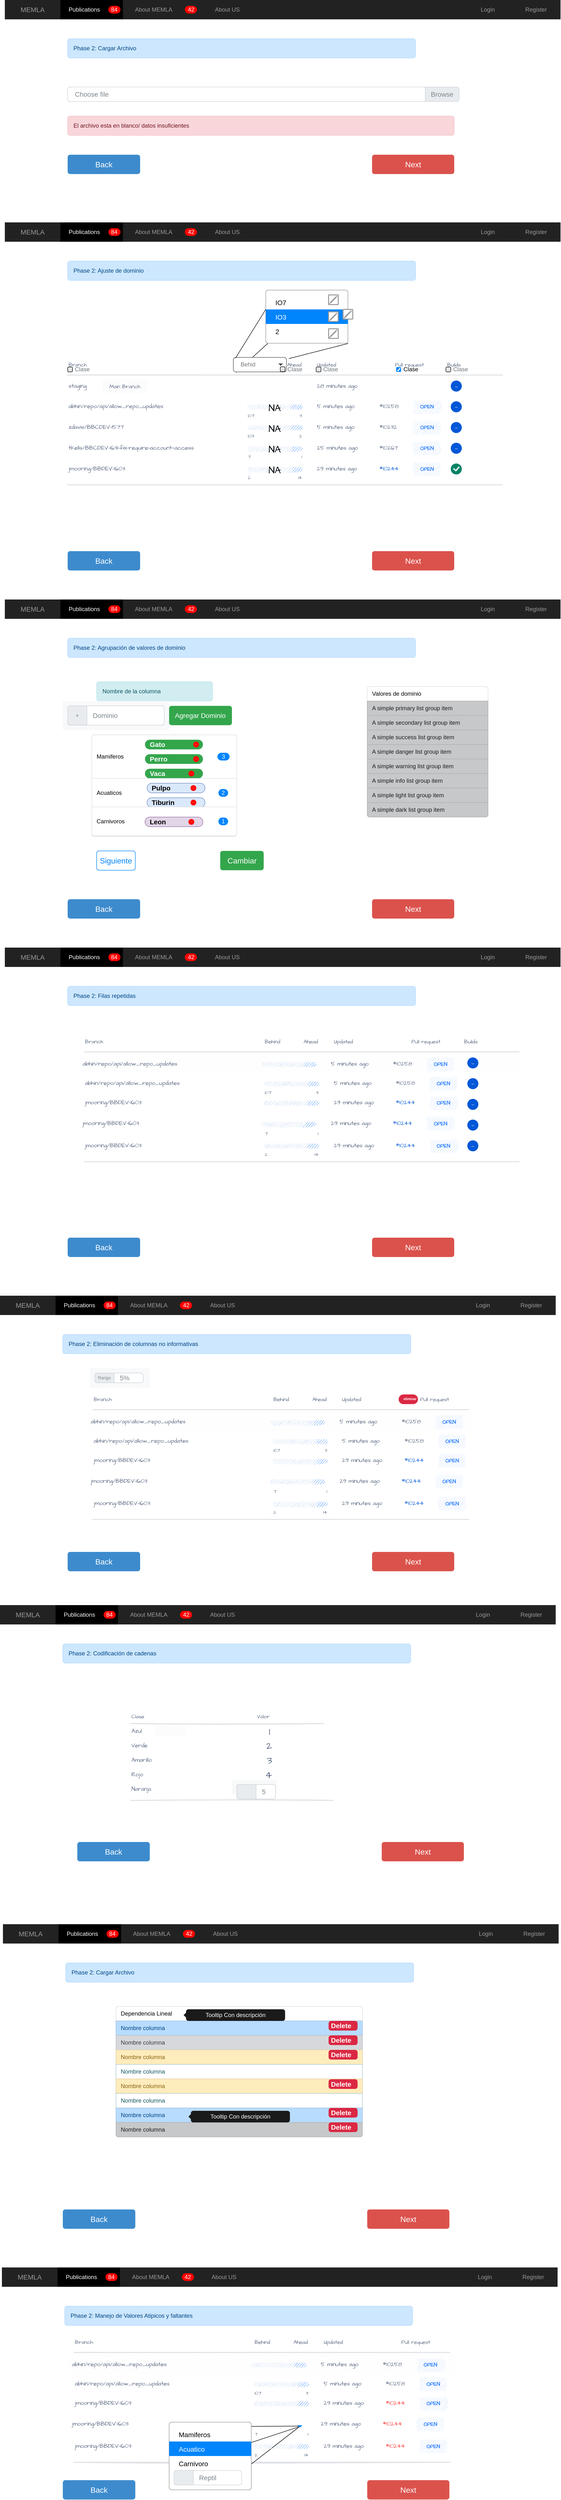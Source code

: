 <mxfile version="20.6.2" type="github">
  <diagram name="Page-1" id="c9db0220-8083-56f3-ca83-edcdcd058819">
    <mxGraphModel dx="1358" dy="874" grid="1" gridSize="10" guides="1" tooltips="1" connect="1" arrows="1" fold="1" page="1" pageScale="1.5" pageWidth="826" pageHeight="1169" background="#ffffff" math="0" shadow="0">
      <root>
        <mxCell id="0" style=";html=1;" />
        <mxCell id="1" style=";html=1;" parent="0" />
        <mxCell id="J5Lqej5zV_sNJ-SoRFqQ-703" value="" style="shape=line;strokeWidth=2;html=1;strokeColor=#DFE1E5;resizeWidth=1;sketch=1;hachureGap=4;pointerEvents=0;fontFamily=Architects Daughter;fontSource=https%3A%2F%2Ffonts.googleapis.com%2Fcss%3Ffamily%3DArchitects%2BDaughter;fontSize=20;fillStyle=auto;" vertex="1" parent="1">
          <mxGeometry x="183.22" y="5155.71" width="777.85" height="14.29" as="geometry" />
        </mxCell>
        <mxCell id="J5Lqej5zV_sNJ-SoRFqQ-729" value="" style="endArrow=none;html=1;rounded=0;fontSize=12;fontColor=#FF3333;entryX=0.646;entryY=0.002;entryDx=0;entryDy=0;entryPerimeter=0;" edge="1" parent="1" target="J5Lqej5zV_sNJ-SoRFqQ-695">
          <mxGeometry width="50" height="50" relative="1" as="geometry">
            <mxPoint x="520" y="5190" as="sourcePoint" />
            <mxPoint x="660.72" y="5098.93" as="targetPoint" />
          </mxGeometry>
        </mxCell>
        <mxCell id="J5Lqej5zV_sNJ-SoRFqQ-728" value="" style="endArrow=none;html=1;rounded=0;fontSize=12;fontColor=#FF3333;entryX=0;entryY=0.25;entryDx=0;entryDy=0;" edge="1" parent="1" source="J5Lqej5zV_sNJ-SoRFqQ-720" target="J5Lqej5zV_sNJ-SoRFqQ-724">
          <mxGeometry width="50" height="50" relative="1" as="geometry">
            <mxPoint x="390.03" y="5100" as="sourcePoint" />
            <mxPoint x="658.075" y="5098.143" as="targetPoint" />
          </mxGeometry>
        </mxCell>
        <mxCell id="J5Lqej5zV_sNJ-SoRFqQ-727" value="" style="endArrow=none;html=1;rounded=0;fontSize=12;fontColor=#FF3333;exitX=0.059;exitY=0;exitDx=0;exitDy=0;exitPerimeter=0;entryX=0.635;entryY=-0.065;entryDx=0;entryDy=0;entryPerimeter=0;" edge="1" parent="1" source="J5Lqej5zV_sNJ-SoRFqQ-721" target="J5Lqej5zV_sNJ-SoRFqQ-695">
          <mxGeometry width="50" height="50" relative="1" as="geometry">
            <mxPoint x="590" y="4950" as="sourcePoint" />
            <mxPoint x="640" y="4900" as="targetPoint" />
          </mxGeometry>
        </mxCell>
        <mxCell id="J5Lqej5zV_sNJ-SoRFqQ-262" value="" style="endArrow=none;html=1;rounded=0;exitX=0.05;exitY=1.033;exitDx=0;exitDy=0;exitPerimeter=0;entryX=0.024;entryY=1.003;entryDx=0;entryDy=0;entryPerimeter=0;" edge="1" parent="1" source="J5Lqej5zV_sNJ-SoRFqQ-258" target="J5Lqej5zV_sNJ-SoRFqQ-254">
          <mxGeometry width="50" height="50" relative="1" as="geometry">
            <mxPoint x="537.37" y="830.76" as="sourcePoint" />
            <mxPoint x="605.95" y="692.64" as="targetPoint" />
          </mxGeometry>
        </mxCell>
        <mxCell id="3d76a8aef4d5c911-1" value="" style="html=1;shadow=0;dashed=0;shape=mxgraph.bootstrap.rect;fillColor=#222222;strokeColor=none;whiteSpace=wrap;rounded=0;fontSize=12;fontColor=#000000;align=center;" parent="1" vertex="1">
          <mxGeometry x="40" y="70" width="1150" height="40" as="geometry" />
        </mxCell>
        <mxCell id="3d76a8aef4d5c911-2" value="MEMLA" style="html=1;shadow=0;dashed=0;fillColor=none;strokeColor=none;shape=mxgraph.bootstrap.rect;fontColor=#999999;fontSize=14;whiteSpace=wrap;" parent="3d76a8aef4d5c911-1" vertex="1">
          <mxGeometry width="115" height="40" as="geometry" />
        </mxCell>
        <mxCell id="3d76a8aef4d5c911-3" value="Publications" style="html=1;shadow=0;dashed=0;shape=mxgraph.bootstrap.rect;fillColor=#000000;strokeColor=none;fontColor=#ffffff;spacingRight=30;whiteSpace=wrap;" parent="3d76a8aef4d5c911-1" vertex="1">
          <mxGeometry x="115" width="129.375" height="40" as="geometry" />
        </mxCell>
        <mxCell id="3d76a8aef4d5c911-4" value="84" style="html=1;shadow=0;dashed=0;shape=mxgraph.bootstrap.rrect;rSize=8;fillColor=#ff0000;strokeColor=none;fontColor=#ffffff;whiteSpace=wrap;" parent="3d76a8aef4d5c911-3" vertex="1">
          <mxGeometry x="1" y="0.5" width="25" height="16" relative="1" as="geometry">
            <mxPoint x="-30" y="-8" as="offset" />
          </mxGeometry>
        </mxCell>
        <mxCell id="3d76a8aef4d5c911-5" value="&lt;div&gt;About MEMLA&lt;/div&gt;" style="html=1;shadow=0;dashed=0;fillColor=none;strokeColor=none;shape=mxgraph.bootstrap.rect;fontColor=#999999;spacingRight=30;whiteSpace=wrap;" parent="3d76a8aef4d5c911-1" vertex="1">
          <mxGeometry x="244.375" width="158.125" height="40" as="geometry" />
        </mxCell>
        <mxCell id="3d76a8aef4d5c911-6" value="42" style="html=1;shadow=0;dashed=0;shape=mxgraph.bootstrap.rrect;rSize=8;fillColor=#ff0000;strokeColor=none;fontColor=#ffffff;whiteSpace=wrap;" parent="3d76a8aef4d5c911-5" vertex="1">
          <mxGeometry x="1" y="0.5" width="25" height="16" relative="1" as="geometry">
            <mxPoint x="-30" y="-8" as="offset" />
          </mxGeometry>
        </mxCell>
        <mxCell id="3d76a8aef4d5c911-7" value="About US" style="html=1;shadow=0;dashed=0;fillColor=none;strokeColor=none;shape=mxgraph.bootstrap.rect;fontColor=#999999;whiteSpace=wrap;" parent="3d76a8aef4d5c911-1" vertex="1">
          <mxGeometry x="402.5" width="115" height="40" as="geometry" />
        </mxCell>
        <mxCell id="3d76a8aef4d5c911-9" value="Login" style="html=1;shadow=0;dashed=0;fillColor=none;strokeColor=none;shape=mxgraph.bootstrap.rect;fontColor=#999999;whiteSpace=wrap;" parent="3d76a8aef4d5c911-1" vertex="1">
          <mxGeometry x="948.75" width="100.625" height="40" as="geometry" />
        </mxCell>
        <mxCell id="3d76a8aef4d5c911-10" value="Register" style="html=1;shadow=0;dashed=0;fillColor=none;strokeColor=none;shape=mxgraph.bootstrap.rect;fontColor=#999999;whiteSpace=wrap;" parent="3d76a8aef4d5c911-1" vertex="1">
          <mxGeometry x="1049.375" width="100.625" height="40" as="geometry" />
        </mxCell>
        <mxCell id="3d76a8aef4d5c911-51" value="Back" style="html=1;shadow=0;dashed=0;shape=mxgraph.bootstrap.rrect;align=center;rSize=5;strokeColor=none;fillColor=#3D8BCD;fontColor=#ffffff;fontSize=16;whiteSpace=wrap;rounded=0;" parent="1" vertex="1">
          <mxGeometry x="170" y="390" width="150" height="40" as="geometry" />
        </mxCell>
        <mxCell id="3d76a8aef4d5c911-53" value="Next" style="html=1;shadow=0;dashed=0;shape=mxgraph.bootstrap.rrect;align=center;rSize=5;strokeColor=none;fillColor=#DB524C;fontColor=#ffffff;fontSize=16;whiteSpace=wrap;rounded=0;" parent="1" vertex="1">
          <mxGeometry x="800" y="390" width="170" height="40" as="geometry" />
        </mxCell>
        <mxCell id="J5Lqej5zV_sNJ-SoRFqQ-2" value="Phase 2: Cargar Archivo" style="html=1;shadow=0;dashed=0;shape=mxgraph.bootstrap.rrect;rSize=5;strokeColor=#B8DCFE;strokeWidth=1;fillColor=#CCE7FE;fontColor=#004583;whiteSpace=wrap;align=left;verticalAlign=middle;spacingLeft=10;" vertex="1" parent="1">
          <mxGeometry x="170" y="150" width="720" height="40" as="geometry" />
        </mxCell>
        <mxCell id="J5Lqej5zV_sNJ-SoRFqQ-3" value="Choose file" style="html=1;shadow=0;dashed=0;shape=mxgraph.bootstrap.rrect;rSize=5;strokeColor=#CED4DA;html=1;whiteSpace=wrap;fillColor=#FFFFFF;fontColor=#7D868C;align=left;spacingLeft=0;spacing=15;fontSize=14;" vertex="1" parent="1">
          <mxGeometry x="170" y="250" width="810" height="30" as="geometry" />
        </mxCell>
        <mxCell id="J5Lqej5zV_sNJ-SoRFqQ-4" value="Browse" style="html=1;shadow=0;dashed=0;shape=mxgraph.bootstrap.rightButton;strokeColor=inherit;gradientColor=inherit;fontColor=inherit;fillColor=#E9ECEF;rSize=5;perimeter=none;whiteSpace=wrap;resizeHeight=1;fontSize=14;" vertex="1" parent="J5Lqej5zV_sNJ-SoRFqQ-3">
          <mxGeometry x="1" width="70" height="30" relative="1" as="geometry">
            <mxPoint x="-70" as="offset" />
          </mxGeometry>
        </mxCell>
        <mxCell id="J5Lqej5zV_sNJ-SoRFqQ-5" value="El archivo esta en blanco/ datos insuficientes" style="html=1;shadow=0;dashed=0;shape=mxgraph.bootstrap.rrect;rSize=5;strokeColor=#F4C5CB;strokeWidth=1;fillColor=#F8D6DA;fontColor=#711623;whiteSpace=wrap;align=left;verticalAlign=middle;spacingLeft=10;" vertex="1" parent="1">
          <mxGeometry x="170" y="310" width="800" height="40" as="geometry" />
        </mxCell>
        <mxCell id="J5Lqej5zV_sNJ-SoRFqQ-6" value="" style="html=1;shadow=0;dashed=0;shape=mxgraph.bootstrap.rect;fillColor=#222222;strokeColor=none;whiteSpace=wrap;rounded=0;fontSize=12;fontColor=#000000;align=center;" vertex="1" parent="1">
          <mxGeometry x="40" y="530" width="1150" height="40" as="geometry" />
        </mxCell>
        <mxCell id="J5Lqej5zV_sNJ-SoRFqQ-7" value="MEMLA" style="html=1;shadow=0;dashed=0;fillColor=none;strokeColor=none;shape=mxgraph.bootstrap.rect;fontColor=#999999;fontSize=14;whiteSpace=wrap;" vertex="1" parent="J5Lqej5zV_sNJ-SoRFqQ-6">
          <mxGeometry width="115" height="40" as="geometry" />
        </mxCell>
        <mxCell id="J5Lqej5zV_sNJ-SoRFqQ-8" value="Publications" style="html=1;shadow=0;dashed=0;shape=mxgraph.bootstrap.rect;fillColor=#000000;strokeColor=none;fontColor=#ffffff;spacingRight=30;whiteSpace=wrap;" vertex="1" parent="J5Lqej5zV_sNJ-SoRFqQ-6">
          <mxGeometry x="115" width="129.375" height="40" as="geometry" />
        </mxCell>
        <mxCell id="J5Lqej5zV_sNJ-SoRFqQ-9" value="84" style="html=1;shadow=0;dashed=0;shape=mxgraph.bootstrap.rrect;rSize=8;fillColor=#ff0000;strokeColor=none;fontColor=#ffffff;whiteSpace=wrap;" vertex="1" parent="J5Lqej5zV_sNJ-SoRFqQ-8">
          <mxGeometry x="1" y="0.5" width="25" height="16" relative="1" as="geometry">
            <mxPoint x="-30" y="-8" as="offset" />
          </mxGeometry>
        </mxCell>
        <mxCell id="J5Lqej5zV_sNJ-SoRFqQ-10" value="&lt;div&gt;About MEMLA&lt;/div&gt;" style="html=1;shadow=0;dashed=0;fillColor=none;strokeColor=none;shape=mxgraph.bootstrap.rect;fontColor=#999999;spacingRight=30;whiteSpace=wrap;" vertex="1" parent="J5Lqej5zV_sNJ-SoRFqQ-6">
          <mxGeometry x="244.375" width="158.125" height="40" as="geometry" />
        </mxCell>
        <mxCell id="J5Lqej5zV_sNJ-SoRFqQ-11" value="42" style="html=1;shadow=0;dashed=0;shape=mxgraph.bootstrap.rrect;rSize=8;fillColor=#ff0000;strokeColor=none;fontColor=#ffffff;whiteSpace=wrap;" vertex="1" parent="J5Lqej5zV_sNJ-SoRFqQ-10">
          <mxGeometry x="1" y="0.5" width="25" height="16" relative="1" as="geometry">
            <mxPoint x="-30" y="-8" as="offset" />
          </mxGeometry>
        </mxCell>
        <mxCell id="J5Lqej5zV_sNJ-SoRFqQ-12" value="About US" style="html=1;shadow=0;dashed=0;fillColor=none;strokeColor=none;shape=mxgraph.bootstrap.rect;fontColor=#999999;whiteSpace=wrap;" vertex="1" parent="J5Lqej5zV_sNJ-SoRFqQ-6">
          <mxGeometry x="402.5" width="115" height="40" as="geometry" />
        </mxCell>
        <mxCell id="J5Lqej5zV_sNJ-SoRFqQ-13" value="Login" style="html=1;shadow=0;dashed=0;fillColor=none;strokeColor=none;shape=mxgraph.bootstrap.rect;fontColor=#999999;whiteSpace=wrap;" vertex="1" parent="J5Lqej5zV_sNJ-SoRFqQ-6">
          <mxGeometry x="948.75" width="100.625" height="40" as="geometry" />
        </mxCell>
        <mxCell id="J5Lqej5zV_sNJ-SoRFqQ-14" value="Register" style="html=1;shadow=0;dashed=0;fillColor=none;strokeColor=none;shape=mxgraph.bootstrap.rect;fontColor=#999999;whiteSpace=wrap;" vertex="1" parent="J5Lqej5zV_sNJ-SoRFqQ-6">
          <mxGeometry x="1049.375" width="100.625" height="40" as="geometry" />
        </mxCell>
        <mxCell id="J5Lqej5zV_sNJ-SoRFqQ-17" value="Back" style="html=1;shadow=0;dashed=0;shape=mxgraph.bootstrap.rrect;align=center;rSize=5;strokeColor=none;fillColor=#3D8BCD;fontColor=#ffffff;fontSize=16;whiteSpace=wrap;rounded=0;" vertex="1" parent="1">
          <mxGeometry x="170" y="1210" width="150" height="40" as="geometry" />
        </mxCell>
        <mxCell id="J5Lqej5zV_sNJ-SoRFqQ-18" value="Next" style="html=1;shadow=0;dashed=0;shape=mxgraph.bootstrap.rrect;align=center;rSize=5;strokeColor=none;fillColor=#DB524C;fontColor=#ffffff;fontSize=16;whiteSpace=wrap;rounded=0;" vertex="1" parent="1">
          <mxGeometry x="800" y="1210" width="170" height="40" as="geometry" />
        </mxCell>
        <mxCell id="J5Lqej5zV_sNJ-SoRFqQ-19" value="Phase 2: Ajuste de dominio" style="html=1;shadow=0;dashed=0;shape=mxgraph.bootstrap.rrect;rSize=5;strokeColor=#B8DCFE;strokeWidth=1;fillColor=#CCE7FE;fontColor=#004583;whiteSpace=wrap;align=left;verticalAlign=middle;spacingLeft=10;" vertex="1" parent="1">
          <mxGeometry x="170" y="610" width="720" height="40" as="geometry" />
        </mxCell>
        <mxCell id="J5Lqej5zV_sNJ-SoRFqQ-23" value="" style="html=1;shadow=0;dashed=0;shape=mxgraph.bootstrap.rect;fillColor=#222222;strokeColor=none;whiteSpace=wrap;rounded=0;fontSize=12;fontColor=#000000;align=center;" vertex="1" parent="1">
          <mxGeometry x="40" y="1310" width="1150" height="40" as="geometry" />
        </mxCell>
        <mxCell id="J5Lqej5zV_sNJ-SoRFqQ-24" value="MEMLA" style="html=1;shadow=0;dashed=0;fillColor=none;strokeColor=none;shape=mxgraph.bootstrap.rect;fontColor=#999999;fontSize=14;whiteSpace=wrap;" vertex="1" parent="J5Lqej5zV_sNJ-SoRFqQ-23">
          <mxGeometry width="115" height="40" as="geometry" />
        </mxCell>
        <mxCell id="J5Lqej5zV_sNJ-SoRFqQ-25" value="Publications" style="html=1;shadow=0;dashed=0;shape=mxgraph.bootstrap.rect;fillColor=#000000;strokeColor=none;fontColor=#ffffff;spacingRight=30;whiteSpace=wrap;" vertex="1" parent="J5Lqej5zV_sNJ-SoRFqQ-23">
          <mxGeometry x="115" width="129.375" height="40" as="geometry" />
        </mxCell>
        <mxCell id="J5Lqej5zV_sNJ-SoRFqQ-26" value="84" style="html=1;shadow=0;dashed=0;shape=mxgraph.bootstrap.rrect;rSize=8;fillColor=#ff0000;strokeColor=none;fontColor=#ffffff;whiteSpace=wrap;" vertex="1" parent="J5Lqej5zV_sNJ-SoRFqQ-25">
          <mxGeometry x="1" y="0.5" width="25" height="16" relative="1" as="geometry">
            <mxPoint x="-30" y="-8" as="offset" />
          </mxGeometry>
        </mxCell>
        <mxCell id="J5Lqej5zV_sNJ-SoRFqQ-27" value="&lt;div&gt;About MEMLA&lt;/div&gt;" style="html=1;shadow=0;dashed=0;fillColor=none;strokeColor=none;shape=mxgraph.bootstrap.rect;fontColor=#999999;spacingRight=30;whiteSpace=wrap;" vertex="1" parent="J5Lqej5zV_sNJ-SoRFqQ-23">
          <mxGeometry x="244.375" width="158.125" height="40" as="geometry" />
        </mxCell>
        <mxCell id="J5Lqej5zV_sNJ-SoRFqQ-28" value="42" style="html=1;shadow=0;dashed=0;shape=mxgraph.bootstrap.rrect;rSize=8;fillColor=#ff0000;strokeColor=none;fontColor=#ffffff;whiteSpace=wrap;" vertex="1" parent="J5Lqej5zV_sNJ-SoRFqQ-27">
          <mxGeometry x="1" y="0.5" width="25" height="16" relative="1" as="geometry">
            <mxPoint x="-30" y="-8" as="offset" />
          </mxGeometry>
        </mxCell>
        <mxCell id="J5Lqej5zV_sNJ-SoRFqQ-29" value="About US" style="html=1;shadow=0;dashed=0;fillColor=none;strokeColor=none;shape=mxgraph.bootstrap.rect;fontColor=#999999;whiteSpace=wrap;" vertex="1" parent="J5Lqej5zV_sNJ-SoRFqQ-23">
          <mxGeometry x="402.5" width="115" height="40" as="geometry" />
        </mxCell>
        <mxCell id="J5Lqej5zV_sNJ-SoRFqQ-30" value="Login" style="html=1;shadow=0;dashed=0;fillColor=none;strokeColor=none;shape=mxgraph.bootstrap.rect;fontColor=#999999;whiteSpace=wrap;" vertex="1" parent="J5Lqej5zV_sNJ-SoRFqQ-23">
          <mxGeometry x="948.75" width="100.625" height="40" as="geometry" />
        </mxCell>
        <mxCell id="J5Lqej5zV_sNJ-SoRFqQ-31" value="Register" style="html=1;shadow=0;dashed=0;fillColor=none;strokeColor=none;shape=mxgraph.bootstrap.rect;fontColor=#999999;whiteSpace=wrap;" vertex="1" parent="J5Lqej5zV_sNJ-SoRFqQ-23">
          <mxGeometry x="1049.375" width="100.625" height="40" as="geometry" />
        </mxCell>
        <mxCell id="J5Lqej5zV_sNJ-SoRFqQ-34" value="Back" style="html=1;shadow=0;dashed=0;shape=mxgraph.bootstrap.rrect;align=center;rSize=5;strokeColor=none;fillColor=#3D8BCD;fontColor=#ffffff;fontSize=16;whiteSpace=wrap;rounded=0;" vertex="1" parent="1">
          <mxGeometry x="170" y="1930" width="150" height="40" as="geometry" />
        </mxCell>
        <mxCell id="J5Lqej5zV_sNJ-SoRFqQ-35" value="Next" style="html=1;shadow=0;dashed=0;shape=mxgraph.bootstrap.rrect;align=center;rSize=5;strokeColor=none;fillColor=#DB524C;fontColor=#ffffff;fontSize=16;whiteSpace=wrap;rounded=0;" vertex="1" parent="1">
          <mxGeometry x="800" y="1930" width="170" height="40" as="geometry" />
        </mxCell>
        <mxCell id="J5Lqej5zV_sNJ-SoRFqQ-36" value="Phase 2: Agrupación de valores de dominio" style="html=1;shadow=0;dashed=0;shape=mxgraph.bootstrap.rrect;rSize=5;strokeColor=#B8DCFE;strokeWidth=1;fillColor=#CCE7FE;fontColor=#004583;whiteSpace=wrap;align=left;verticalAlign=middle;spacingLeft=10;" vertex="1" parent="1">
          <mxGeometry x="170" y="1390" width="720" height="40" as="geometry" />
        </mxCell>
        <mxCell id="J5Lqej5zV_sNJ-SoRFqQ-193" value="" style="group" vertex="1" connectable="0" parent="1">
          <mxGeometry x="170" y="810" width="900" height="270" as="geometry" />
        </mxCell>
        <mxCell id="J5Lqej5zV_sNJ-SoRFqQ-141" value="Branch" style="html=1;fillColor=none;strokeColor=none;fontSize=11;align=left;fontColor=#596780;whiteSpace=wrap;sketch=1;hachureGap=4;pointerEvents=0;fontFamily=Architects Daughter;fontSource=https%3A%2F%2Ffonts.googleapis.com%2Fcss%3Ffamily%3DArchitects%2BDaughter;" vertex="1" parent="J5Lqej5zV_sNJ-SoRFqQ-193">
          <mxGeometry width="214.286" height="28.571" as="geometry" />
        </mxCell>
        <mxCell id="J5Lqej5zV_sNJ-SoRFqQ-142" value="Behind" style="html=1;fillColor=none;strokeColor=none;fontSize=11;align=left;fontColor=#596780;whiteSpace=wrap;sketch=1;hachureGap=4;pointerEvents=0;fontFamily=Architects Daughter;fontSource=https%3A%2F%2Ffonts.googleapis.com%2Fcss%3Ffamily%3DArchitects%2BDaughter;" vertex="1" parent="J5Lqej5zV_sNJ-SoRFqQ-193">
          <mxGeometry x="371.429" width="57.143" height="28.571" as="geometry" />
        </mxCell>
        <mxCell id="J5Lqej5zV_sNJ-SoRFqQ-143" value="Ahead" style="html=1;fillColor=none;strokeColor=none;fontSize=11;align=right;fontColor=#596780;whiteSpace=wrap;sketch=1;hachureGap=4;pointerEvents=0;fontFamily=Architects Daughter;fontSource=https%3A%2F%2Ffonts.googleapis.com%2Fcss%3Ffamily%3DArchitects%2BDaughter;" vertex="1" parent="J5Lqej5zV_sNJ-SoRFqQ-193">
          <mxGeometry x="428.571" width="57.143" height="28.571" as="geometry" />
        </mxCell>
        <mxCell id="J5Lqej5zV_sNJ-SoRFqQ-144" value="Updated" style="html=1;fillColor=none;strokeColor=none;fontSize=11;align=left;fontColor=#596780;whiteSpace=wrap;sketch=1;hachureGap=4;pointerEvents=0;fontFamily=Architects Daughter;fontSource=https%3A%2F%2Ffonts.googleapis.com%2Fcss%3Ffamily%3DArchitects%2BDaughter;" vertex="1" parent="J5Lqej5zV_sNJ-SoRFqQ-193">
          <mxGeometry x="514.286" width="128.571" height="28.571" as="geometry" />
        </mxCell>
        <mxCell id="J5Lqej5zV_sNJ-SoRFqQ-145" value="Pull request" style="html=1;fillColor=none;strokeColor=none;fontSize=11;align=center;fontColor=#596780;whiteSpace=wrap;sketch=1;hachureGap=4;pointerEvents=0;fontFamily=Architects Daughter;fontSource=https%3A%2F%2Ffonts.googleapis.com%2Fcss%3Ffamily%3DArchitects%2BDaughter;" vertex="1" parent="J5Lqej5zV_sNJ-SoRFqQ-193">
          <mxGeometry x="642.857" width="128.571" height="28.571" as="geometry" />
        </mxCell>
        <mxCell id="J5Lqej5zV_sNJ-SoRFqQ-146" value="Builds" style="html=1;fillColor=none;strokeColor=none;fontSize=11;align=center;fontColor=#596780;whiteSpace=wrap;sketch=1;hachureGap=4;pointerEvents=0;fontFamily=Architects Daughter;fontSource=https%3A%2F%2Ffonts.googleapis.com%2Fcss%3Ffamily%3DArchitects%2BDaughter;" vertex="1" parent="J5Lqej5zV_sNJ-SoRFqQ-193">
          <mxGeometry x="771.429" width="57.143" height="28.571" as="geometry" />
        </mxCell>
        <mxCell id="J5Lqej5zV_sNJ-SoRFqQ-147" value="" style="shape=line;strokeWidth=2;html=1;strokeColor=#DFE1E5;resizeWidth=1;sketch=1;hachureGap=4;pointerEvents=0;fontFamily=Architects Daughter;fontSource=https%3A%2F%2Ffonts.googleapis.com%2Fcss%3Ffamily%3DArchitects%2BDaughter;fontSize=20;" vertex="1" parent="J5Lqej5zV_sNJ-SoRFqQ-193">
          <mxGeometry y="28.571" width="900" height="14.286" as="geometry" />
        </mxCell>
        <mxCell id="J5Lqej5zV_sNJ-SoRFqQ-149" value="staging" style="strokeColor=none;fillColor=none;fontSize=12;fontColor=#596780;align=left;html=1;sketch=1;hachureGap=4;pointerEvents=0;fontFamily=Architects Daughter;fontSource=https%3A%2F%2Ffonts.googleapis.com%2Fcss%3Ffamily%3DArchitects%2BDaughter;" vertex="1" parent="J5Lqej5zV_sNJ-SoRFqQ-193">
          <mxGeometry y="44.286" width="71.429" height="28.571" as="geometry" />
        </mxCell>
        <mxCell id="J5Lqej5zV_sNJ-SoRFqQ-150" value="Main Branch" style="strokeColor=none;fillColor=#EDEEEF;fontSize=11;fontColor=#596780;rounded=1;html=1;sketch=1;hachureGap=4;pointerEvents=0;fontFamily=Architects Daughter;fontSource=https%3A%2F%2Ffonts.googleapis.com%2Fcss%3Ffamily%3DArchitects%2BDaughter;" vertex="1" parent="J5Lqej5zV_sNJ-SoRFqQ-193">
          <mxGeometry x="71.429" y="44.286" width="92.857" height="28.571" as="geometry" />
        </mxCell>
        <mxCell id="J5Lqej5zV_sNJ-SoRFqQ-151" value="28 minutes ago" style="strokeColor=none;fillColor=none;fontSize=12;fontColor=#596780;align=left;html=1;sketch=1;hachureGap=4;pointerEvents=0;fontFamily=Architects Daughter;fontSource=https%3A%2F%2Ffonts.googleapis.com%2Fcss%3Ffamily%3DArchitects%2BDaughter;" vertex="1" parent="J5Lqej5zV_sNJ-SoRFqQ-193">
          <mxGeometry x="514.286" y="44.286" width="71.429" height="28.571" as="geometry" />
        </mxCell>
        <mxCell id="J5Lqej5zV_sNJ-SoRFqQ-152" value="&amp;#8226;&amp;#8226;&amp;#8226;" style="shape=ellipse;fillColor=#0057D8;strokeColor=none;fontColor=#ffffff;align=center;verticalAlign=middle;whiteSpace=wrap;fontSize=10;fontStyle=0;html=1;sketch=0;hachureGap=4;pointerEvents=0;fontFamily=Architects Daughter;fontSource=https%3A%2F%2Ffonts.googleapis.com%2Fcss%3Ffamily%3DArchitects%2BDaughter;" vertex="1" parent="J5Lqej5zV_sNJ-SoRFqQ-193">
          <mxGeometry x="792.857" y="47.143" width="22.857" height="22.857" as="geometry" />
        </mxCell>
        <mxCell id="J5Lqej5zV_sNJ-SoRFqQ-157" value="abhin/repo/api/allow_repo_updates" style="strokeColor=none;fillColor=none;fontSize=12;fontColor=#596780;align=left;html=1;sketch=1;hachureGap=4;pointerEvents=0;fontFamily=Architects Daughter;fontSource=https%3A%2F%2Ffonts.googleapis.com%2Fcss%3Ffamily%3DArchitects%2BDaughter;" vertex="1" parent="J5Lqej5zV_sNJ-SoRFqQ-193">
          <mxGeometry y="87.143" width="342.857" height="28.571" as="geometry" />
        </mxCell>
        <mxCell id="J5Lqej5zV_sNJ-SoRFqQ-158" value="NA" style="shape=mxgraph.mockup.misc.progressBar;fillColor=#3384FF;strokeColor=none;fillColor2=#F2F2F2;barPos=80;sketch=1;hachureGap=4;pointerEvents=0;fontFamily=Architects Daughter;fontSource=https%3A%2F%2Ffonts.googleapis.com%2Fcss%3Ffamily%3DArchitects%2BDaughter;fontSize=20;" vertex="1" parent="J5Lqej5zV_sNJ-SoRFqQ-193">
          <mxGeometry x="371.429" y="94.286" width="114.286" height="14.286" as="geometry" />
        </mxCell>
        <mxCell id="J5Lqej5zV_sNJ-SoRFqQ-159" value="107" style="strokeColor=none;fillColor=none;fontSize=10;fontColor=#596780;align=left;html=1;sketch=1;hachureGap=4;pointerEvents=0;fontFamily=Architects Daughter;fontSource=https%3A%2F%2Ffonts.googleapis.com%2Fcss%3Ffamily%3DArchitects%2BDaughter;" vertex="1" parent="J5Lqej5zV_sNJ-SoRFqQ-193">
          <mxGeometry x="371.429" y="104.286" width="57.143" height="28.571" as="geometry" />
        </mxCell>
        <mxCell id="J5Lqej5zV_sNJ-SoRFqQ-160" value="3" style="strokeColor=none;fillColor=none;fontSize=10;fontColor=#596780;align=right;html=1;sketch=1;hachureGap=4;pointerEvents=0;fontFamily=Architects Daughter;fontSource=https%3A%2F%2Ffonts.googleapis.com%2Fcss%3Ffamily%3DArchitects%2BDaughter;" vertex="1" parent="J5Lqej5zV_sNJ-SoRFqQ-193">
          <mxGeometry x="428.571" y="104.286" width="57.143" height="28.571" as="geometry" />
        </mxCell>
        <mxCell id="J5Lqej5zV_sNJ-SoRFqQ-161" value="5 minutes ago" style="strokeColor=none;fillColor=none;fontSize=12;fontColor=#596780;align=left;html=1;sketch=1;hachureGap=4;pointerEvents=0;fontFamily=Architects Daughter;fontSource=https%3A%2F%2Ffonts.googleapis.com%2Fcss%3Ffamily%3DArchitects%2BDaughter;" vertex="1" parent="J5Lqej5zV_sNJ-SoRFqQ-193">
          <mxGeometry x="514.286" y="87.143" width="71.429" height="28.571" as="geometry" />
        </mxCell>
        <mxCell id="J5Lqej5zV_sNJ-SoRFqQ-162" value="#10258" style="strokeColor=none;fillColor=none;fontSize=12;fontColor=#596780;align=left;html=1;sketch=1;hachureGap=4;pointerEvents=0;fontFamily=Architects Daughter;fontSource=https%3A%2F%2Ffonts.googleapis.com%2Fcss%3Ffamily%3DArchitects%2BDaughter;" vertex="1" parent="J5Lqej5zV_sNJ-SoRFqQ-193">
          <mxGeometry x="642.857" y="87.143" width="71.429" height="28.571" as="geometry" />
        </mxCell>
        <mxCell id="J5Lqej5zV_sNJ-SoRFqQ-163" value="OPEN" style="strokeColor=none;fillColor=#CCE0FF;fontSize=11;fontColor=#3384FF;rounded=1;html=1;align=center;fontStyle=1;sketch=1;hachureGap=4;pointerEvents=0;fontFamily=Architects Daughter;fontSource=https%3A%2F%2Ffonts.googleapis.com%2Fcss%3Ffamily%3DArchitects%2BDaughter;" vertex="1" parent="J5Lqej5zV_sNJ-SoRFqQ-193">
          <mxGeometry x="714.286" y="87.143" width="57.143" height="28.571" as="geometry" />
        </mxCell>
        <mxCell id="J5Lqej5zV_sNJ-SoRFqQ-164" value="&amp;#8226;&amp;#8226;&amp;#8226;" style="shape=ellipse;fillColor=#0057D8;strokeColor=none;fontColor=#ffffff;align=center;verticalAlign=middle;whiteSpace=wrap;fontSize=10;fontStyle=0;html=1;sketch=0;hachureGap=4;pointerEvents=0;fontFamily=Architects Daughter;fontSource=https%3A%2F%2Ffonts.googleapis.com%2Fcss%3Ffamily%3DArchitects%2BDaughter;" vertex="1" parent="J5Lqej5zV_sNJ-SoRFqQ-193">
          <mxGeometry x="792.857" y="90" width="22.857" height="22.857" as="geometry" />
        </mxCell>
        <mxCell id="J5Lqej5zV_sNJ-SoRFqQ-165" value="zdavis/BBCDEV-1577" style="strokeColor=none;fillColor=none;fontSize=12;fontColor=#596780;align=left;html=1;sketch=1;hachureGap=4;pointerEvents=0;fontFamily=Architects Daughter;fontSource=https%3A%2F%2Ffonts.googleapis.com%2Fcss%3Ffamily%3DArchitects%2BDaughter;" vertex="1" parent="J5Lqej5zV_sNJ-SoRFqQ-193">
          <mxGeometry y="130" width="342.857" height="28.571" as="geometry" />
        </mxCell>
        <mxCell id="J5Lqej5zV_sNJ-SoRFqQ-166" value="NA" style="shape=mxgraph.mockup.misc.progressBar;fillColor=#3384FF;strokeColor=none;fillColor2=#F2F2F2;barPos=80;sketch=1;hachureGap=4;pointerEvents=0;fontFamily=Architects Daughter;fontSource=https%3A%2F%2Ffonts.googleapis.com%2Fcss%3Ffamily%3DArchitects%2BDaughter;fontSize=20;" vertex="1" parent="J5Lqej5zV_sNJ-SoRFqQ-193">
          <mxGeometry x="371.429" y="137.143" width="114.286" height="14.286" as="geometry" />
        </mxCell>
        <mxCell id="J5Lqej5zV_sNJ-SoRFqQ-167" value="103" style="strokeColor=none;fillColor=none;fontSize=10;fontColor=#596780;align=left;html=1;sketch=1;hachureGap=4;pointerEvents=0;fontFamily=Architects Daughter;fontSource=https%3A%2F%2Ffonts.googleapis.com%2Fcss%3Ffamily%3DArchitects%2BDaughter;" vertex="1" parent="J5Lqej5zV_sNJ-SoRFqQ-193">
          <mxGeometry x="371.429" y="147.143" width="57.143" height="28.571" as="geometry" />
        </mxCell>
        <mxCell id="J5Lqej5zV_sNJ-SoRFqQ-168" value="2" style="strokeColor=none;fillColor=none;fontSize=10;fontColor=#596780;align=right;html=1;sketch=1;hachureGap=4;pointerEvents=0;fontFamily=Architects Daughter;fontSource=https%3A%2F%2Ffonts.googleapis.com%2Fcss%3Ffamily%3DArchitects%2BDaughter;" vertex="1" parent="J5Lqej5zV_sNJ-SoRFqQ-193">
          <mxGeometry x="428.571" y="147.143" width="57.143" height="28.571" as="geometry" />
        </mxCell>
        <mxCell id="J5Lqej5zV_sNJ-SoRFqQ-169" value="5 minutes ago" style="strokeColor=none;fillColor=none;fontSize=12;fontColor=#596780;align=left;html=1;sketch=1;hachureGap=4;pointerEvents=0;fontFamily=Architects Daughter;fontSource=https%3A%2F%2Ffonts.googleapis.com%2Fcss%3Ffamily%3DArchitects%2BDaughter;" vertex="1" parent="J5Lqej5zV_sNJ-SoRFqQ-193">
          <mxGeometry x="514.286" y="130" width="71.429" height="28.571" as="geometry" />
        </mxCell>
        <mxCell id="J5Lqej5zV_sNJ-SoRFqQ-170" value="#10232" style="strokeColor=none;fillColor=none;fontSize=12;fontColor=#596780;align=left;html=1;sketch=1;hachureGap=4;pointerEvents=0;fontFamily=Architects Daughter;fontSource=https%3A%2F%2Ffonts.googleapis.com%2Fcss%3Ffamily%3DArchitects%2BDaughter;" vertex="1" parent="J5Lqej5zV_sNJ-SoRFqQ-193">
          <mxGeometry x="642.857" y="130" width="71.429" height="28.571" as="geometry" />
        </mxCell>
        <mxCell id="J5Lqej5zV_sNJ-SoRFqQ-171" value="OPEN" style="strokeColor=none;fillColor=#CCE0FF;fontSize=11;fontColor=#3384FF;rounded=1;html=1;align=center;fontStyle=1;sketch=1;hachureGap=4;pointerEvents=0;fontFamily=Architects Daughter;fontSource=https%3A%2F%2Ffonts.googleapis.com%2Fcss%3Ffamily%3DArchitects%2BDaughter;" vertex="1" parent="J5Lqej5zV_sNJ-SoRFqQ-193">
          <mxGeometry x="714.286" y="130" width="57.143" height="28.571" as="geometry" />
        </mxCell>
        <mxCell id="J5Lqej5zV_sNJ-SoRFqQ-172" value="&amp;#8226;&amp;#8226;&amp;#8226;" style="shape=ellipse;fillColor=#0057D8;strokeColor=none;fontColor=#ffffff;align=center;verticalAlign=middle;whiteSpace=wrap;fontSize=10;fontStyle=0;html=1;sketch=0;hachureGap=4;pointerEvents=0;fontFamily=Architects Daughter;fontSource=https%3A%2F%2Ffonts.googleapis.com%2Fcss%3Ffamily%3DArchitects%2BDaughter;" vertex="1" parent="J5Lqej5zV_sNJ-SoRFqQ-193">
          <mxGeometry x="792.857" y="132.857" width="22.857" height="22.857" as="geometry" />
        </mxCell>
        <mxCell id="J5Lqej5zV_sNJ-SoRFqQ-173" value="tkells/BBCDEV-1631-fix-require-account=access" style="strokeColor=none;fillColor=none;fontSize=12;fontColor=#596780;align=left;html=1;sketch=1;hachureGap=4;pointerEvents=0;fontFamily=Architects Daughter;fontSource=https%3A%2F%2Ffonts.googleapis.com%2Fcss%3Ffamily%3DArchitects%2BDaughter;" vertex="1" parent="J5Lqej5zV_sNJ-SoRFqQ-193">
          <mxGeometry y="172.857" width="342.857" height="28.571" as="geometry" />
        </mxCell>
        <mxCell id="J5Lqej5zV_sNJ-SoRFqQ-174" value="NA" style="shape=mxgraph.mockup.misc.progressBar;fillColor=#3384FF;strokeColor=none;fillColor2=#F2F2F2;barPos=80;sketch=1;hachureGap=4;pointerEvents=0;fontFamily=Architects Daughter;fontSource=https%3A%2F%2Ffonts.googleapis.com%2Fcss%3Ffamily%3DArchitects%2BDaughter;fontSize=20;" vertex="1" parent="J5Lqej5zV_sNJ-SoRFqQ-193">
          <mxGeometry x="371.429" y="180" width="114.286" height="14.286" as="geometry" />
        </mxCell>
        <mxCell id="J5Lqej5zV_sNJ-SoRFqQ-175" value="7" style="strokeColor=none;fillColor=none;fontSize=10;fontColor=#596780;align=left;html=1;sketch=1;hachureGap=4;pointerEvents=0;fontFamily=Architects Daughter;fontSource=https%3A%2F%2Ffonts.googleapis.com%2Fcss%3Ffamily%3DArchitects%2BDaughter;" vertex="1" parent="J5Lqej5zV_sNJ-SoRFqQ-193">
          <mxGeometry x="371.429" y="190" width="57.143" height="28.571" as="geometry" />
        </mxCell>
        <mxCell id="J5Lqej5zV_sNJ-SoRFqQ-176" value="1" style="strokeColor=none;fillColor=none;fontSize=10;fontColor=#596780;align=right;html=1;sketch=1;hachureGap=4;pointerEvents=0;fontFamily=Architects Daughter;fontSource=https%3A%2F%2Ffonts.googleapis.com%2Fcss%3Ffamily%3DArchitects%2BDaughter;" vertex="1" parent="J5Lqej5zV_sNJ-SoRFqQ-193">
          <mxGeometry x="428.571" y="190" width="57.143" height="28.571" as="geometry" />
        </mxCell>
        <mxCell id="J5Lqej5zV_sNJ-SoRFqQ-177" value="25 minutes ago" style="strokeColor=none;fillColor=none;fontSize=12;fontColor=#596780;align=left;html=1;sketch=1;hachureGap=4;pointerEvents=0;fontFamily=Architects Daughter;fontSource=https%3A%2F%2Ffonts.googleapis.com%2Fcss%3Ffamily%3DArchitects%2BDaughter;" vertex="1" parent="J5Lqej5zV_sNJ-SoRFqQ-193">
          <mxGeometry x="514.286" y="172.857" width="71.429" height="28.571" as="geometry" />
        </mxCell>
        <mxCell id="J5Lqej5zV_sNJ-SoRFqQ-178" value="#10267" style="strokeColor=none;fillColor=none;fontSize=12;fontColor=#596780;align=left;html=1;sketch=1;hachureGap=4;pointerEvents=0;fontFamily=Architects Daughter;fontSource=https%3A%2F%2Ffonts.googleapis.com%2Fcss%3Ffamily%3DArchitects%2BDaughter;" vertex="1" parent="J5Lqej5zV_sNJ-SoRFqQ-193">
          <mxGeometry x="642.857" y="172.857" width="71.429" height="28.571" as="geometry" />
        </mxCell>
        <mxCell id="J5Lqej5zV_sNJ-SoRFqQ-179" value="OPEN" style="strokeColor=none;fillColor=#CCE0FF;fontSize=11;fontColor=#3384FF;rounded=1;html=1;align=center;fontStyle=1;sketch=1;hachureGap=4;pointerEvents=0;fontFamily=Architects Daughter;fontSource=https%3A%2F%2Ffonts.googleapis.com%2Fcss%3Ffamily%3DArchitects%2BDaughter;" vertex="1" parent="J5Lqej5zV_sNJ-SoRFqQ-193">
          <mxGeometry x="714.286" y="172.857" width="57.143" height="28.571" as="geometry" />
        </mxCell>
        <mxCell id="J5Lqej5zV_sNJ-SoRFqQ-180" value="&amp;#8226;&amp;#8226;&amp;#8226;" style="shape=ellipse;fillColor=#0057D8;strokeColor=none;fontColor=#ffffff;align=center;verticalAlign=middle;whiteSpace=wrap;fontSize=10;fontStyle=0;html=1;sketch=0;hachureGap=4;pointerEvents=0;fontFamily=Architects Daughter;fontSource=https%3A%2F%2Ffonts.googleapis.com%2Fcss%3Ffamily%3DArchitects%2BDaughter;" vertex="1" parent="J5Lqej5zV_sNJ-SoRFqQ-193">
          <mxGeometry x="792.857" y="175.714" width="22.857" height="22.857" as="geometry" />
        </mxCell>
        <mxCell id="J5Lqej5zV_sNJ-SoRFqQ-181" value="jmooring/BBDEV-1603" style="strokeColor=none;fillColor=none;fontSize=12;fontColor=#596780;align=left;html=1;sketch=1;hachureGap=4;pointerEvents=0;fontFamily=Architects Daughter;fontSource=https%3A%2F%2Ffonts.googleapis.com%2Fcss%3Ffamily%3DArchitects%2BDaughter;" vertex="1" parent="J5Lqej5zV_sNJ-SoRFqQ-193">
          <mxGeometry y="215.714" width="342.857" height="28.571" as="geometry" />
        </mxCell>
        <mxCell id="J5Lqej5zV_sNJ-SoRFqQ-182" value="NA" style="shape=mxgraph.mockup.misc.progressBar;fillColor=#3384FF;strokeColor=none;fillColor2=#F2F2F2;barPos=80;sketch=1;hachureGap=4;pointerEvents=0;fontFamily=Architects Daughter;fontSource=https%3A%2F%2Ffonts.googleapis.com%2Fcss%3Ffamily%3DArchitects%2BDaughter;fontSize=20;" vertex="1" parent="J5Lqej5zV_sNJ-SoRFqQ-193">
          <mxGeometry x="371.429" y="222.857" width="114.286" height="14.286" as="geometry" />
        </mxCell>
        <mxCell id="J5Lqej5zV_sNJ-SoRFqQ-183" value="2" style="strokeColor=none;fillColor=none;fontSize=10;fontColor=#596780;align=left;html=1;sketch=1;hachureGap=4;pointerEvents=0;fontFamily=Architects Daughter;fontSource=https%3A%2F%2Ffonts.googleapis.com%2Fcss%3Ffamily%3DArchitects%2BDaughter;" vertex="1" parent="J5Lqej5zV_sNJ-SoRFqQ-193">
          <mxGeometry x="371.429" y="232.857" width="57.143" height="28.571" as="geometry" />
        </mxCell>
        <mxCell id="J5Lqej5zV_sNJ-SoRFqQ-184" value="14" style="strokeColor=none;fillColor=none;fontSize=10;fontColor=#596780;align=right;html=1;sketch=1;hachureGap=4;pointerEvents=0;fontFamily=Architects Daughter;fontSource=https%3A%2F%2Ffonts.googleapis.com%2Fcss%3Ffamily%3DArchitects%2BDaughter;" vertex="1" parent="J5Lqej5zV_sNJ-SoRFqQ-193">
          <mxGeometry x="428.571" y="232.857" width="57.143" height="28.571" as="geometry" />
        </mxCell>
        <mxCell id="J5Lqej5zV_sNJ-SoRFqQ-185" value="29 minutes ago" style="strokeColor=none;fillColor=none;fontSize=12;fontColor=#596780;align=left;html=1;sketch=1;hachureGap=4;pointerEvents=0;fontFamily=Architects Daughter;fontSource=https%3A%2F%2Ffonts.googleapis.com%2Fcss%3Ffamily%3DArchitects%2BDaughter;" vertex="1" parent="J5Lqej5zV_sNJ-SoRFqQ-193">
          <mxGeometry x="514.286" y="215.714" width="71.429" height="28.571" as="geometry" />
        </mxCell>
        <mxCell id="J5Lqej5zV_sNJ-SoRFqQ-186" value="#10244" style="strokeColor=none;fillColor=none;fontSize=12;fontColor=#0057D8;align=left;html=1;sketch=1;hachureGap=4;pointerEvents=0;fontFamily=Architects Daughter;fontSource=https%3A%2F%2Ffonts.googleapis.com%2Fcss%3Ffamily%3DArchitects%2BDaughter;" vertex="1" parent="J5Lqej5zV_sNJ-SoRFqQ-193">
          <mxGeometry x="642.857" y="215.714" width="71.429" height="28.571" as="geometry" />
        </mxCell>
        <mxCell id="J5Lqej5zV_sNJ-SoRFqQ-187" value="OPEN" style="strokeColor=none;fillColor=#CCE0FF;fontSize=11;fontColor=#3384FF;rounded=1;html=1;align=center;fontStyle=1;sketch=1;hachureGap=4;pointerEvents=0;fontFamily=Architects Daughter;fontSource=https%3A%2F%2Ffonts.googleapis.com%2Fcss%3Ffamily%3DArchitects%2BDaughter;" vertex="1" parent="J5Lqej5zV_sNJ-SoRFqQ-193">
          <mxGeometry x="714.286" y="215.714" width="57.143" height="28.571" as="geometry" />
        </mxCell>
        <mxCell id="J5Lqej5zV_sNJ-SoRFqQ-188" value="" style="html=1;shadow=0;dashed=0;shape=mxgraph.atlassian.checkbox;fillColor=#008465;strokeColor=none;fontColor=#ffffff;align=center;verticalAlign=middle;whiteSpace=wrap;fontSize=10;fontStyle=0;html=1;sketch=0;hachureGap=4;pointerEvents=0;fontFamily=Architects Daughter;fontSource=https%3A%2F%2Ffonts.googleapis.com%2Fcss%3Ffamily%3DArchitects%2BDaughter;" vertex="1" parent="J5Lqej5zV_sNJ-SoRFqQ-193">
          <mxGeometry x="792.857" y="218.571" width="22.857" height="22.857" as="geometry" />
        </mxCell>
        <mxCell id="J5Lqej5zV_sNJ-SoRFqQ-189" value="" style="shape=line;strokeWidth=2;html=1;strokeColor=#DFE1E5;resizeWidth=1;sketch=1;hachureGap=4;pointerEvents=0;fontFamily=Architects Daughter;fontSource=https%3A%2F%2Ffonts.googleapis.com%2Fcss%3Ffamily%3DArchitects%2BDaughter;fontSize=20;" vertex="1" parent="J5Lqej5zV_sNJ-SoRFqQ-193">
          <mxGeometry y="255.714" width="900" height="14.286" as="geometry" />
        </mxCell>
        <mxCell id="J5Lqej5zV_sNJ-SoRFqQ-258" value="Behid" style="html=1;shadow=0;dashed=0;shape=mxgraph.bootstrap.rrect;rSize=5;strokeColor=#505050;strokeWidth=1;fillColor=#ffffff;fontColor=#777777;whiteSpace=wrap;align=left;verticalAlign=middle;fontStyle=0;fontSize=12;spacing=15;" vertex="1" parent="J5Lqej5zV_sNJ-SoRFqQ-193">
          <mxGeometry x="342.86" y="-0.71" width="110" height="30" as="geometry" />
        </mxCell>
        <mxCell id="J5Lqej5zV_sNJ-SoRFqQ-259" value="" style="shape=triangle;direction=south;fillColor=#495057;strokeColor=none;perimeter=none;" vertex="1" parent="J5Lqej5zV_sNJ-SoRFqQ-258">
          <mxGeometry x="1" y="0.5" width="10" height="5" relative="1" as="geometry">
            <mxPoint x="-17" y="-2.5" as="offset" />
          </mxGeometry>
        </mxCell>
        <mxCell id="J5Lqej5zV_sNJ-SoRFqQ-263" value="Clase" style="html=1;shadow=0;dashed=0;shape=mxgraph.bootstrap.checkbox2;labelPosition=right;verticalLabelPosition=middle;align=left;verticalAlign=middle;gradientColor=#DEDEDE;fillColor=#EDEDED;checked=1;spacing=5;checkedFill=#0085FC;checkedStroke=#ffffff;sketch=0;" vertex="1" parent="J5Lqej5zV_sNJ-SoRFqQ-193">
          <mxGeometry x="680" y="19.29" width="10" height="10" as="geometry" />
        </mxCell>
        <mxCell id="J5Lqej5zV_sNJ-SoRFqQ-264" value="&lt;div&gt;Clase&lt;br&gt;&lt;/div&gt;" style="html=1;shadow=0;dashed=0;shape=mxgraph.bootstrap.checkbox2;labelPosition=right;verticalLabelPosition=middle;align=left;verticalAlign=middle;gradientColor=#DEDEDE;fillColor=#EDEDED;checked=0;spacing=5;fontColor=#6C767D;checkedFill=#0085FC;checkedStroke=#ffffff;sketch=0;" vertex="1" parent="J5Lqej5zV_sNJ-SoRFqQ-193">
          <mxGeometry x="782.86" y="19.29" width="10" height="10" as="geometry" />
        </mxCell>
        <mxCell id="J5Lqej5zV_sNJ-SoRFqQ-267" value="&lt;div&gt;Clase&lt;br&gt;&lt;/div&gt;" style="html=1;shadow=0;dashed=0;shape=mxgraph.bootstrap.checkbox2;labelPosition=right;verticalLabelPosition=middle;align=left;verticalAlign=middle;gradientColor=#DEDEDE;fillColor=#EDEDED;checked=0;spacing=5;fontColor=#6C767D;checkedFill=#0085FC;checkedStroke=#ffffff;sketch=0;" vertex="1" parent="J5Lqej5zV_sNJ-SoRFqQ-193">
          <mxGeometry x="514.29" y="19.29" width="10" height="10" as="geometry" />
        </mxCell>
        <mxCell id="J5Lqej5zV_sNJ-SoRFqQ-268" value="&lt;div&gt;Clase&lt;br&gt;&lt;/div&gt;" style="html=1;shadow=0;dashed=0;shape=mxgraph.bootstrap.checkbox2;labelPosition=right;verticalLabelPosition=middle;align=left;verticalAlign=middle;gradientColor=#DEDEDE;fillColor=#EDEDED;checked=0;spacing=5;fontColor=#6C767D;checkedFill=#0085FC;checkedStroke=#ffffff;sketch=0;" vertex="1" parent="J5Lqej5zV_sNJ-SoRFqQ-193">
          <mxGeometry x="440" y="18.57" width="10" height="10" as="geometry" />
        </mxCell>
        <mxCell id="J5Lqej5zV_sNJ-SoRFqQ-269" value="&lt;div&gt;Clase&lt;br&gt;&lt;/div&gt;" style="html=1;shadow=0;dashed=0;shape=mxgraph.bootstrap.checkbox2;labelPosition=right;verticalLabelPosition=middle;align=left;verticalAlign=middle;gradientColor=#DEDEDE;fillColor=#EDEDED;checked=0;spacing=5;fontColor=#6C767D;checkedFill=#0085FC;checkedStroke=#ffffff;sketch=0;" vertex="1" parent="J5Lqej5zV_sNJ-SoRFqQ-193">
          <mxGeometry y="19.29" width="10" height="10" as="geometry" />
        </mxCell>
        <mxCell id="J5Lqej5zV_sNJ-SoRFqQ-254" value="" style="html=1;shadow=0;dashed=0;shape=mxgraph.bootstrap.rrect;rSize=5;fillColor=#ffffff;strokeColor=#999999;" vertex="1" parent="1">
          <mxGeometry x="580" y="670" width="170" height="110" as="geometry" />
        </mxCell>
        <mxCell id="J5Lqej5zV_sNJ-SoRFqQ-255" value="IO7" style="fillColor=none;strokeColor=none;align=left;spacing=20;fontSize=14;" vertex="1" parent="J5Lqej5zV_sNJ-SoRFqQ-254">
          <mxGeometry width="170" height="30" relative="1" as="geometry">
            <mxPoint y="10" as="offset" />
          </mxGeometry>
        </mxCell>
        <mxCell id="J5Lqej5zV_sNJ-SoRFqQ-256" value="IO3" style="fillColor=#0085FC;strokeColor=none;fontColor=#ffffff;align=left;spacing=20;fontSize=14;sketch=0;" vertex="1" parent="J5Lqej5zV_sNJ-SoRFqQ-254">
          <mxGeometry width="170" height="30" relative="1" as="geometry">
            <mxPoint y="40" as="offset" />
          </mxGeometry>
        </mxCell>
        <mxCell id="J5Lqej5zV_sNJ-SoRFqQ-257" value="2" style="fillColor=none;strokeColor=none;align=left;spacing=20;fontSize=14;" vertex="1" parent="J5Lqej5zV_sNJ-SoRFqQ-254">
          <mxGeometry width="170" height="30" relative="1" as="geometry">
            <mxPoint y="70" as="offset" />
          </mxGeometry>
        </mxCell>
        <mxCell id="J5Lqej5zV_sNJ-SoRFqQ-731" value="" style="strokeColor=#999999;verticalLabelPosition=bottom;shadow=0;dashed=0;verticalAlign=top;strokeWidth=2;html=1;shape=mxgraph.mockup.misc.editIcon;labelBackgroundColor=none;fillStyle=auto;fontSize=12;fontColor=#FF3333;fillColor=default;" vertex="1" parent="J5Lqej5zV_sNJ-SoRFqQ-254">
          <mxGeometry x="130" y="10" width="20" height="20" as="geometry" />
        </mxCell>
        <mxCell id="J5Lqej5zV_sNJ-SoRFqQ-732" value="" style="strokeColor=#999999;verticalLabelPosition=bottom;shadow=0;dashed=0;verticalAlign=top;strokeWidth=2;html=1;shape=mxgraph.mockup.misc.editIcon;labelBackgroundColor=none;fillStyle=auto;fontSize=12;fontColor=#FF3333;fillColor=default;" vertex="1" parent="J5Lqej5zV_sNJ-SoRFqQ-254">
          <mxGeometry x="130" y="45" width="20" height="20" as="geometry" />
        </mxCell>
        <mxCell id="J5Lqej5zV_sNJ-SoRFqQ-733" value="" style="strokeColor=#999999;verticalLabelPosition=bottom;shadow=0;dashed=0;verticalAlign=top;strokeWidth=2;html=1;shape=mxgraph.mockup.misc.editIcon;labelBackgroundColor=none;fillStyle=auto;fontSize=12;fontColor=#FF3333;fillColor=default;" vertex="1" parent="J5Lqej5zV_sNJ-SoRFqQ-254">
          <mxGeometry x="130" y="80" width="20" height="20" as="geometry" />
        </mxCell>
        <mxCell id="J5Lqej5zV_sNJ-SoRFqQ-260" value="" style="endArrow=none;html=1;rounded=0;exitX=0.041;exitY=0.049;exitDx=0;exitDy=0;exitPerimeter=0;entryX=0;entryY=0;entryDx=0;entryDy=0;" edge="1" parent="1" source="J5Lqej5zV_sNJ-SoRFqQ-258" target="J5Lqej5zV_sNJ-SoRFqQ-256">
          <mxGeometry width="50" height="50" relative="1" as="geometry">
            <mxPoint x="740" y="1000" as="sourcePoint" />
            <mxPoint x="790" y="950" as="targetPoint" />
          </mxGeometry>
        </mxCell>
        <mxCell id="J5Lqej5zV_sNJ-SoRFqQ-261" value="" style="endArrow=none;html=1;rounded=0;exitX=1.045;exitY=0.081;exitDx=0;exitDy=0;exitPerimeter=0;entryX=1.004;entryY=1.003;entryDx=0;entryDy=0;entryPerimeter=0;" edge="1" parent="1" source="J5Lqej5zV_sNJ-SoRFqQ-258" target="J5Lqej5zV_sNJ-SoRFqQ-254">
          <mxGeometry width="50" height="50" relative="1" as="geometry">
            <mxPoint x="527.37" y="820.76" as="sourcePoint" />
            <mxPoint x="595.95" y="682.64" as="targetPoint" />
          </mxGeometry>
        </mxCell>
        <mxCell id="J5Lqej5zV_sNJ-SoRFqQ-270" value="" style="html=1;shadow=0;dashed=0;shape=mxgraph.bootstrap.rect;fillColor=#222222;strokeColor=none;whiteSpace=wrap;rounded=0;fontSize=12;fontColor=#000000;align=center;" vertex="1" parent="1">
          <mxGeometry x="40" y="2030" width="1150" height="40" as="geometry" />
        </mxCell>
        <mxCell id="J5Lqej5zV_sNJ-SoRFqQ-271" value="MEMLA" style="html=1;shadow=0;dashed=0;fillColor=none;strokeColor=none;shape=mxgraph.bootstrap.rect;fontColor=#999999;fontSize=14;whiteSpace=wrap;" vertex="1" parent="J5Lqej5zV_sNJ-SoRFqQ-270">
          <mxGeometry width="115" height="40" as="geometry" />
        </mxCell>
        <mxCell id="J5Lqej5zV_sNJ-SoRFqQ-272" value="Publications" style="html=1;shadow=0;dashed=0;shape=mxgraph.bootstrap.rect;fillColor=#000000;strokeColor=none;fontColor=#ffffff;spacingRight=30;whiteSpace=wrap;" vertex="1" parent="J5Lqej5zV_sNJ-SoRFqQ-270">
          <mxGeometry x="115" width="129.375" height="40" as="geometry" />
        </mxCell>
        <mxCell id="J5Lqej5zV_sNJ-SoRFqQ-273" value="84" style="html=1;shadow=0;dashed=0;shape=mxgraph.bootstrap.rrect;rSize=8;fillColor=#ff0000;strokeColor=none;fontColor=#ffffff;whiteSpace=wrap;" vertex="1" parent="J5Lqej5zV_sNJ-SoRFqQ-272">
          <mxGeometry x="1" y="0.5" width="25" height="16" relative="1" as="geometry">
            <mxPoint x="-30" y="-8" as="offset" />
          </mxGeometry>
        </mxCell>
        <mxCell id="J5Lqej5zV_sNJ-SoRFqQ-274" value="&lt;div&gt;About MEMLA&lt;/div&gt;" style="html=1;shadow=0;dashed=0;fillColor=none;strokeColor=none;shape=mxgraph.bootstrap.rect;fontColor=#999999;spacingRight=30;whiteSpace=wrap;" vertex="1" parent="J5Lqej5zV_sNJ-SoRFqQ-270">
          <mxGeometry x="244.375" width="158.125" height="40" as="geometry" />
        </mxCell>
        <mxCell id="J5Lqej5zV_sNJ-SoRFqQ-275" value="42" style="html=1;shadow=0;dashed=0;shape=mxgraph.bootstrap.rrect;rSize=8;fillColor=#ff0000;strokeColor=none;fontColor=#ffffff;whiteSpace=wrap;" vertex="1" parent="J5Lqej5zV_sNJ-SoRFqQ-274">
          <mxGeometry x="1" y="0.5" width="25" height="16" relative="1" as="geometry">
            <mxPoint x="-30" y="-8" as="offset" />
          </mxGeometry>
        </mxCell>
        <mxCell id="J5Lqej5zV_sNJ-SoRFqQ-276" value="About US" style="html=1;shadow=0;dashed=0;fillColor=none;strokeColor=none;shape=mxgraph.bootstrap.rect;fontColor=#999999;whiteSpace=wrap;" vertex="1" parent="J5Lqej5zV_sNJ-SoRFqQ-270">
          <mxGeometry x="402.5" width="115" height="40" as="geometry" />
        </mxCell>
        <mxCell id="J5Lqej5zV_sNJ-SoRFqQ-277" value="Login" style="html=1;shadow=0;dashed=0;fillColor=none;strokeColor=none;shape=mxgraph.bootstrap.rect;fontColor=#999999;whiteSpace=wrap;" vertex="1" parent="J5Lqej5zV_sNJ-SoRFqQ-270">
          <mxGeometry x="948.75" width="100.625" height="40" as="geometry" />
        </mxCell>
        <mxCell id="J5Lqej5zV_sNJ-SoRFqQ-278" value="Register" style="html=1;shadow=0;dashed=0;fillColor=none;strokeColor=none;shape=mxgraph.bootstrap.rect;fontColor=#999999;whiteSpace=wrap;" vertex="1" parent="J5Lqej5zV_sNJ-SoRFqQ-270">
          <mxGeometry x="1049.375" width="100.625" height="40" as="geometry" />
        </mxCell>
        <mxCell id="J5Lqej5zV_sNJ-SoRFqQ-279" value="Back" style="html=1;shadow=0;dashed=0;shape=mxgraph.bootstrap.rrect;align=center;rSize=5;strokeColor=none;fillColor=#3D8BCD;fontColor=#ffffff;fontSize=16;whiteSpace=wrap;rounded=0;" vertex="1" parent="1">
          <mxGeometry x="170" y="2630" width="150" height="40" as="geometry" />
        </mxCell>
        <mxCell id="J5Lqej5zV_sNJ-SoRFqQ-280" value="Next" style="html=1;shadow=0;dashed=0;shape=mxgraph.bootstrap.rrect;align=center;rSize=5;strokeColor=none;fillColor=#DB524C;fontColor=#ffffff;fontSize=16;whiteSpace=wrap;rounded=0;" vertex="1" parent="1">
          <mxGeometry x="800" y="2630" width="170" height="40" as="geometry" />
        </mxCell>
        <mxCell id="J5Lqej5zV_sNJ-SoRFqQ-281" value="Phase 2: Filas repetidas" style="html=1;shadow=0;dashed=0;shape=mxgraph.bootstrap.rrect;rSize=5;strokeColor=#B8DCFE;strokeWidth=1;fillColor=#CCE7FE;fontColor=#004583;whiteSpace=wrap;align=left;verticalAlign=middle;spacingLeft=10;" vertex="1" parent="1">
          <mxGeometry x="170" y="2110" width="720" height="40" as="geometry" />
        </mxCell>
        <mxCell id="J5Lqej5zV_sNJ-SoRFqQ-282" value="Nombre de la columna" style="html=1;shadow=0;dashed=0;shape=mxgraph.bootstrap.rrect;rSize=5;strokeColor=#BFE6EB;strokeWidth=1;fillColor=#D1EDF1;fontColor=#0E5560;whiteSpace=wrap;align=left;verticalAlign=middle;spacingLeft=10;" vertex="1" parent="1">
          <mxGeometry x="230" y="1480" width="240" height="40" as="geometry" />
        </mxCell>
        <mxCell id="J5Lqej5zV_sNJ-SoRFqQ-283" value="Siguiente" style="html=1;shadow=0;dashed=0;shape=mxgraph.bootstrap.rrect;rSize=5;strokeColor=#0085FC;strokeWidth=1;fillColor=none;fontColor=#0085FC;whiteSpace=wrap;align=center;verticalAlign=middle;spacingLeft=0;fontStyle=0;fontSize=16;spacing=5;" vertex="1" parent="1">
          <mxGeometry x="230" y="1830" width="80" height="40" as="geometry" />
        </mxCell>
        <mxCell id="J5Lqej5zV_sNJ-SoRFqQ-284" value="Cambiar" style="html=1;shadow=0;dashed=0;shape=mxgraph.bootstrap.rrect;rSize=5;strokeColor=none;strokeWidth=1;fillColor=#33A64C;fontColor=#FFFFFF;whiteSpace=wrap;align=center;verticalAlign=middle;spacingLeft=0;fontStyle=0;fontSize=16;spacing=5;" vertex="1" parent="1">
          <mxGeometry x="485.72" y="1830" width="90" height="40" as="geometry" />
        </mxCell>
        <mxCell id="J5Lqej5zV_sNJ-SoRFqQ-285" value="Agregar Dominio" style="html=1;shadow=0;dashed=0;shape=mxgraph.bootstrap.rrect;rSize=5;strokeColor=none;strokeWidth=1;fillColor=#33A64C;fontColor=#ffffff;whiteSpace=wrap;align=left;verticalAlign=middle;fontStyle=0;fontSize=14;spacingLeft=10;" vertex="1" parent="1">
          <mxGeometry x="380" y="1530" width="130" height="40" as="geometry" />
        </mxCell>
        <mxCell id="J5Lqej5zV_sNJ-SoRFqQ-293" value="" style="html=1;shadow=0;dashed=0;shape=mxgraph.bootstrap.rrect;rSize=5;strokeColor=#DFDFDF;html=1;whiteSpace=wrap;fillColor=#FFFFFF;fontColor=#000000;" vertex="1" parent="1">
          <mxGeometry x="790" y="1490" width="250" height="270" as="geometry" />
        </mxCell>
        <mxCell id="J5Lqej5zV_sNJ-SoRFqQ-294" value="Valores de dominio" style="strokeColor=inherit;fillColor=inherit;gradientColor=inherit;fontColor=inherit;html=1;shadow=0;dashed=0;shape=mxgraph.bootstrap.topButton;rSize=5;perimeter=none;whiteSpace=wrap;resizeWidth=1;align=left;spacing=10;" vertex="1" parent="J5Lqej5zV_sNJ-SoRFqQ-293">
          <mxGeometry width="250" height="30" relative="1" as="geometry" />
        </mxCell>
        <mxCell id="J5Lqej5zV_sNJ-SoRFqQ-295" value="A simple primary list group item" style="html=1;fillColor=#C6C8CA;strokeColor=#ADAFB1;fontColor=#1B1E21;shadow=0;dashed=0;perimeter=none;whiteSpace=wrap;resizeWidth=1;align=left;spacing=10;" vertex="1" parent="J5Lqej5zV_sNJ-SoRFqQ-293">
          <mxGeometry width="250" height="30" relative="1" as="geometry">
            <mxPoint y="30" as="offset" />
          </mxGeometry>
        </mxCell>
        <mxCell id="J5Lqej5zV_sNJ-SoRFqQ-296" value="A simple secondary list group item" style="html=1;fillColor=#C6C8CA;strokeColor=#ADAFB1;fontColor=#1B1E21;shadow=0;dashed=0;perimeter=none;whiteSpace=wrap;resizeWidth=1;align=left;spacing=10;" vertex="1" parent="J5Lqej5zV_sNJ-SoRFqQ-293">
          <mxGeometry width="250" height="30" relative="1" as="geometry">
            <mxPoint y="60" as="offset" />
          </mxGeometry>
        </mxCell>
        <mxCell id="J5Lqej5zV_sNJ-SoRFqQ-297" value="A simple success list group item" style="html=1;fillColor=#C6C8CA;strokeColor=#ADAFB1;fontColor=#1B1E21;shadow=0;dashed=0;perimeter=none;whiteSpace=wrap;resizeWidth=1;align=left;spacing=10;" vertex="1" parent="J5Lqej5zV_sNJ-SoRFqQ-293">
          <mxGeometry width="250" height="30" relative="1" as="geometry">
            <mxPoint y="90" as="offset" />
          </mxGeometry>
        </mxCell>
        <mxCell id="J5Lqej5zV_sNJ-SoRFqQ-298" value="A simple danger list group item" style="html=1;fillColor=#C6C8CA;strokeColor=#ADAFB1;fontColor=#1B1E21;shadow=0;dashed=0;perimeter=none;whiteSpace=wrap;resizeWidth=1;align=left;spacing=10;" vertex="1" parent="J5Lqej5zV_sNJ-SoRFqQ-293">
          <mxGeometry width="250" height="30" relative="1" as="geometry">
            <mxPoint y="120" as="offset" />
          </mxGeometry>
        </mxCell>
        <mxCell id="J5Lqej5zV_sNJ-SoRFqQ-299" value="A simple warning list group item" style="html=1;fillColor=#C6C8CA;strokeColor=#ADAFB1;fontColor=#1B1E21;shadow=0;dashed=0;perimeter=none;whiteSpace=wrap;resizeWidth=1;align=left;spacing=10;" vertex="1" parent="J5Lqej5zV_sNJ-SoRFqQ-293">
          <mxGeometry width="250" height="30" relative="1" as="geometry">
            <mxPoint y="150" as="offset" />
          </mxGeometry>
        </mxCell>
        <mxCell id="J5Lqej5zV_sNJ-SoRFqQ-300" value="A simple info list group item" style="html=1;fillColor=#C6C8CA;strokeColor=#ADAFB1;fontColor=#1B1E21;shadow=0;dashed=0;perimeter=none;whiteSpace=wrap;resizeWidth=1;align=left;spacing=10;" vertex="1" parent="J5Lqej5zV_sNJ-SoRFqQ-293">
          <mxGeometry width="250" height="30" relative="1" as="geometry">
            <mxPoint y="180" as="offset" />
          </mxGeometry>
        </mxCell>
        <mxCell id="J5Lqej5zV_sNJ-SoRFqQ-301" value="A simple light list group item" style="html=1;fillColor=#C6C8CA;strokeColor=#ADAFB1;fontColor=#1B1E21;shadow=0;dashed=0;perimeter=none;whiteSpace=wrap;resizeWidth=1;align=left;spacing=10;" vertex="1" parent="J5Lqej5zV_sNJ-SoRFqQ-293">
          <mxGeometry width="250" height="30" relative="1" as="geometry">
            <mxPoint y="210" as="offset" />
          </mxGeometry>
        </mxCell>
        <mxCell id="J5Lqej5zV_sNJ-SoRFqQ-302" value="A simple dark list group item" style="html=1;shadow=0;dashed=0;shape=mxgraph.bootstrap.bottomButton;fillColor=#C6C8CA;strokeColor=#ADAFB1;fontColor=#1B1E21;rSize=5;perimeter=none;whiteSpace=wrap;resizeWidth=1;resizeHeight=0;align=left;spacing=10;" vertex="1" parent="J5Lqej5zV_sNJ-SoRFqQ-293">
          <mxGeometry y="1" width="250" height="30" relative="1" as="geometry">
            <mxPoint y="-30" as="offset" />
          </mxGeometry>
        </mxCell>
        <mxCell id="J5Lqej5zV_sNJ-SoRFqQ-318" value="" style="html=1;shadow=0;dashed=0;shape=mxgraph.bootstrap.rrect;rSize=5;strokeColor=#DFDFDF;html=1;whiteSpace=wrap;fillColor=#FFFFFF;fontColor=#000000;" vertex="1" parent="1">
          <mxGeometry x="220" y="1590" width="300" height="210" as="geometry" />
        </mxCell>
        <mxCell id="J5Lqej5zV_sNJ-SoRFqQ-319" value="Mamiferos" style="strokeColor=inherit;fillColor=inherit;gradientColor=inherit;fontColor=inherit;html=1;shadow=0;dashed=0;shape=mxgraph.bootstrap.topButton;rSize=5;perimeter=none;whiteSpace=wrap;resizeWidth=1;align=left;spacing=10;" vertex="1" parent="J5Lqej5zV_sNJ-SoRFqQ-318">
          <mxGeometry width="300" height="90" relative="1" as="geometry" />
        </mxCell>
        <mxCell id="J5Lqej5zV_sNJ-SoRFqQ-320" value="3" style="strokeColor=inherit;fillColor=inherit;gradientColor=inherit;fontColor=inherit;html=1;shadow=0;dashed=0;shape=mxgraph.bootstrap.rrect;rSize=8;fillColor=#0085FC;strokeColor=none;fontColor=#ffffff;whiteSpace=wrap;" vertex="1" parent="J5Lqej5zV_sNJ-SoRFqQ-319">
          <mxGeometry x="1" y="0.5" width="25" height="16" relative="1" as="geometry">
            <mxPoint x="-40" y="-8" as="offset" />
          </mxGeometry>
        </mxCell>
        <mxCell id="J5Lqej5zV_sNJ-SoRFqQ-734" value="Gato" style="rounded=1;whiteSpace=wrap;html=1;arcSize=50;strokeColor=none;strokeWidth=1;fillColor=#33A64C;fontColor=#FFFFFF;whiteSpace=wrap;align=left;verticalAlign=middle;spacingLeft=0;fontStyle=1;fontSize=14;spacing=10;labelBackgroundColor=none;fillStyle=auto;" vertex="1" parent="J5Lqej5zV_sNJ-SoRFqQ-319">
          <mxGeometry x="110" y="10" width="120" height="20" as="geometry" />
        </mxCell>
        <mxCell id="J5Lqej5zV_sNJ-SoRFqQ-735" value="" style="html=1;verticalLabelPosition=bottom;labelBackgroundColor=#ffffff;verticalAlign=top;shadow=0;dashed=0;strokeWidth=2;shape=mxgraph.ios7.misc.delete;fillColor=#ff0000;strokeColor=#ffffff;sketch=0;fillStyle=auto;fontSize=12;fontColor=#FF3333;" vertex="1" parent="J5Lqej5zV_sNJ-SoRFqQ-319">
          <mxGeometry x="210" y="14" width="12" height="12" as="geometry" />
        </mxCell>
        <mxCell id="J5Lqej5zV_sNJ-SoRFqQ-737" value="Perro" style="rounded=1;whiteSpace=wrap;html=1;arcSize=50;strokeColor=none;strokeWidth=1;fillColor=#33A64C;fontColor=#FFFFFF;whiteSpace=wrap;align=left;verticalAlign=middle;spacingLeft=0;fontStyle=1;fontSize=14;spacing=10;labelBackgroundColor=none;fillStyle=auto;" vertex="1" parent="J5Lqej5zV_sNJ-SoRFqQ-319">
          <mxGeometry x="110" y="40" width="120" height="20" as="geometry" />
        </mxCell>
        <mxCell id="J5Lqej5zV_sNJ-SoRFqQ-738" value="Vaca" style="rounded=1;whiteSpace=wrap;html=1;arcSize=50;strokeColor=none;strokeWidth=1;fillColor=#33A64C;fontColor=#FFFFFF;whiteSpace=wrap;align=left;verticalAlign=middle;spacingLeft=0;fontStyle=1;fontSize=14;spacing=10;labelBackgroundColor=none;fillStyle=auto;" vertex="1" parent="J5Lqej5zV_sNJ-SoRFqQ-319">
          <mxGeometry x="110" y="70" width="120" height="20" as="geometry" />
        </mxCell>
        <mxCell id="J5Lqej5zV_sNJ-SoRFqQ-739" value="" style="html=1;verticalLabelPosition=bottom;labelBackgroundColor=#ffffff;verticalAlign=top;shadow=0;dashed=0;strokeWidth=2;shape=mxgraph.ios7.misc.delete;fillColor=#ff0000;strokeColor=#ffffff;sketch=0;fillStyle=auto;fontSize=12;fontColor=#FF3333;" vertex="1" parent="J5Lqej5zV_sNJ-SoRFqQ-319">
          <mxGeometry x="210" y="44" width="12" height="12" as="geometry" />
        </mxCell>
        <mxCell id="J5Lqej5zV_sNJ-SoRFqQ-740" value="" style="html=1;verticalLabelPosition=bottom;labelBackgroundColor=#ffffff;verticalAlign=top;shadow=0;dashed=0;strokeWidth=2;shape=mxgraph.ios7.misc.delete;fillColor=#ff0000;strokeColor=#ffffff;sketch=0;fillStyle=auto;fontSize=12;fontColor=#FF3333;" vertex="1" parent="J5Lqej5zV_sNJ-SoRFqQ-319">
          <mxGeometry x="200" y="74" width="12" height="12" as="geometry" />
        </mxCell>
        <mxCell id="J5Lqej5zV_sNJ-SoRFqQ-321" value="Acuaticos" style="strokeColor=inherit;fillColor=inherit;gradientColor=inherit;fontColor=inherit;html=1;shadow=0;dashed=0;perimeter=none;whiteSpace=wrap;resizeWidth=1;align=left;spacing=10;" vertex="1" parent="J5Lqej5zV_sNJ-SoRFqQ-318">
          <mxGeometry width="300" height="60" relative="1" as="geometry">
            <mxPoint y="90" as="offset" />
          </mxGeometry>
        </mxCell>
        <mxCell id="J5Lqej5zV_sNJ-SoRFqQ-322" value="2" style="strokeColor=inherit;fillColor=inherit;gradientColor=inherit;fontColor=inherit;html=1;shadow=0;dashed=0;shape=mxgraph.bootstrap.rrect;rSize=8;fillColor=#0085FC;strokeColor=none;fontColor=#ffffff;whiteSpace=wrap;" vertex="1" parent="J5Lqej5zV_sNJ-SoRFqQ-321">
          <mxGeometry x="1" y="0.5" width="20" height="16" relative="1" as="geometry">
            <mxPoint x="-38" y="-8" as="offset" />
          </mxGeometry>
        </mxCell>
        <mxCell id="J5Lqej5zV_sNJ-SoRFqQ-741" value="Pulpo" style="rounded=1;whiteSpace=wrap;html=1;arcSize=50;strokeColor=#6c8ebf;strokeWidth=1;fillColor=#dae8fc;whiteSpace=wrap;align=left;verticalAlign=middle;spacingLeft=0;fontStyle=1;fontSize=14;spacing=10;labelBackgroundColor=none;fillStyle=auto;" vertex="1" parent="J5Lqej5zV_sNJ-SoRFqQ-321">
          <mxGeometry x="114.29" y="10" width="120" height="20" as="geometry" />
        </mxCell>
        <mxCell id="J5Lqej5zV_sNJ-SoRFqQ-742" value="" style="html=1;verticalLabelPosition=bottom;labelBackgroundColor=#ffffff;verticalAlign=top;shadow=0;dashed=0;strokeWidth=2;shape=mxgraph.ios7.misc.delete;fillColor=#ff0000;strokeColor=#ffffff;sketch=0;fillStyle=auto;fontSize=12;fontColor=#FF3333;" vertex="1" parent="J5Lqej5zV_sNJ-SoRFqQ-321">
          <mxGeometry x="204.29" y="14" width="12" height="12" as="geometry" />
        </mxCell>
        <mxCell id="J5Lqej5zV_sNJ-SoRFqQ-743" value="Tiburin" style="rounded=1;whiteSpace=wrap;html=1;arcSize=50;strokeColor=#6c8ebf;strokeWidth=1;fillColor=#dae8fc;whiteSpace=wrap;align=left;verticalAlign=middle;spacingLeft=0;fontStyle=1;fontSize=14;spacing=10;labelBackgroundColor=none;fillStyle=auto;" vertex="1" parent="J5Lqej5zV_sNJ-SoRFqQ-321">
          <mxGeometry x="114.29" y="40" width="120" height="20" as="geometry" />
        </mxCell>
        <mxCell id="J5Lqej5zV_sNJ-SoRFqQ-744" value="" style="html=1;verticalLabelPosition=bottom;labelBackgroundColor=#ffffff;verticalAlign=top;shadow=0;dashed=0;strokeWidth=2;shape=mxgraph.ios7.misc.delete;fillColor=#ff0000;strokeColor=#ffffff;sketch=0;fillStyle=auto;fontSize=12;fontColor=#FF3333;" vertex="1" parent="J5Lqej5zV_sNJ-SoRFqQ-321">
          <mxGeometry x="204.29" y="44" width="12" height="12" as="geometry" />
        </mxCell>
        <mxCell id="J5Lqej5zV_sNJ-SoRFqQ-323" value="Carnivoros" style="strokeColor=inherit;fillColor=inherit;gradientColor=inherit;fontColor=inherit;html=1;shadow=0;dashed=0;shape=mxgraph.bootstrap.bottomButton;rSize=5;perimeter=none;whiteSpace=wrap;resizeWidth=1;resizeHeight=0;align=left;spacing=10;" vertex="1" parent="J5Lqej5zV_sNJ-SoRFqQ-318">
          <mxGeometry y="1" width="300" height="60" relative="1" as="geometry">
            <mxPoint y="-61" as="offset" />
          </mxGeometry>
        </mxCell>
        <mxCell id="J5Lqej5zV_sNJ-SoRFqQ-324" value="1" style="strokeColor=inherit;fillColor=inherit;gradientColor=inherit;fontColor=inherit;html=1;shadow=0;dashed=0;shape=mxgraph.bootstrap.rrect;rSize=8;fillColor=#0085FC;strokeColor=none;fontColor=#ffffff;whiteSpace=wrap;" vertex="1" parent="J5Lqej5zV_sNJ-SoRFqQ-323">
          <mxGeometry x="1" y="0.5" width="20" height="16" relative="1" as="geometry">
            <mxPoint x="-38" y="-8" as="offset" />
          </mxGeometry>
        </mxCell>
        <mxCell id="J5Lqej5zV_sNJ-SoRFqQ-745" value="Leon" style="rounded=1;whiteSpace=wrap;html=1;arcSize=50;strokeColor=#9673a6;strokeWidth=1;fillColor=#e1d5e7;whiteSpace=wrap;align=left;verticalAlign=middle;spacingLeft=0;fontStyle=1;fontSize=14;spacing=10;labelBackgroundColor=none;fillStyle=auto;" vertex="1" parent="J5Lqej5zV_sNJ-SoRFqQ-323">
          <mxGeometry x="110" y="21" width="120" height="20" as="geometry" />
        </mxCell>
        <mxCell id="J5Lqej5zV_sNJ-SoRFqQ-746" value="" style="html=1;verticalLabelPosition=bottom;labelBackgroundColor=#ffffff;verticalAlign=top;shadow=0;dashed=0;strokeWidth=2;shape=mxgraph.ios7.misc.delete;fillColor=#ff0000;strokeColor=#ffffff;sketch=0;fillStyle=auto;fontSize=12;fontColor=#FF3333;" vertex="1" parent="J5Lqej5zV_sNJ-SoRFqQ-323">
          <mxGeometry x="200" y="25" width="12" height="12" as="geometry" />
        </mxCell>
        <mxCell id="J5Lqej5zV_sNJ-SoRFqQ-332" value="" style="html=1;shadow=0;dashed=0;shape=mxgraph.bootstrap.rect;fillColor=#222222;strokeColor=none;whiteSpace=wrap;rounded=0;fontSize=12;fontColor=#000000;align=center;" vertex="1" parent="1">
          <mxGeometry x="30" y="2750" width="1150" height="40" as="geometry" />
        </mxCell>
        <mxCell id="J5Lqej5zV_sNJ-SoRFqQ-333" value="MEMLA" style="html=1;shadow=0;dashed=0;fillColor=none;strokeColor=none;shape=mxgraph.bootstrap.rect;fontColor=#999999;fontSize=14;whiteSpace=wrap;" vertex="1" parent="J5Lqej5zV_sNJ-SoRFqQ-332">
          <mxGeometry width="115" height="40" as="geometry" />
        </mxCell>
        <mxCell id="J5Lqej5zV_sNJ-SoRFqQ-334" value="Publications" style="html=1;shadow=0;dashed=0;shape=mxgraph.bootstrap.rect;fillColor=#000000;strokeColor=none;fontColor=#ffffff;spacingRight=30;whiteSpace=wrap;" vertex="1" parent="J5Lqej5zV_sNJ-SoRFqQ-332">
          <mxGeometry x="115" width="129.375" height="40" as="geometry" />
        </mxCell>
        <mxCell id="J5Lqej5zV_sNJ-SoRFqQ-335" value="84" style="html=1;shadow=0;dashed=0;shape=mxgraph.bootstrap.rrect;rSize=8;fillColor=#ff0000;strokeColor=none;fontColor=#ffffff;whiteSpace=wrap;" vertex="1" parent="J5Lqej5zV_sNJ-SoRFqQ-334">
          <mxGeometry x="1" y="0.5" width="25" height="16" relative="1" as="geometry">
            <mxPoint x="-30" y="-8" as="offset" />
          </mxGeometry>
        </mxCell>
        <mxCell id="J5Lqej5zV_sNJ-SoRFqQ-336" value="&lt;div&gt;About MEMLA&lt;/div&gt;" style="html=1;shadow=0;dashed=0;fillColor=none;strokeColor=none;shape=mxgraph.bootstrap.rect;fontColor=#999999;spacingRight=30;whiteSpace=wrap;" vertex="1" parent="J5Lqej5zV_sNJ-SoRFqQ-332">
          <mxGeometry x="244.375" width="158.125" height="40" as="geometry" />
        </mxCell>
        <mxCell id="J5Lqej5zV_sNJ-SoRFqQ-337" value="42" style="html=1;shadow=0;dashed=0;shape=mxgraph.bootstrap.rrect;rSize=8;fillColor=#ff0000;strokeColor=none;fontColor=#ffffff;whiteSpace=wrap;" vertex="1" parent="J5Lqej5zV_sNJ-SoRFqQ-336">
          <mxGeometry x="1" y="0.5" width="25" height="16" relative="1" as="geometry">
            <mxPoint x="-30" y="-8" as="offset" />
          </mxGeometry>
        </mxCell>
        <mxCell id="J5Lqej5zV_sNJ-SoRFqQ-338" value="About US" style="html=1;shadow=0;dashed=0;fillColor=none;strokeColor=none;shape=mxgraph.bootstrap.rect;fontColor=#999999;whiteSpace=wrap;" vertex="1" parent="J5Lqej5zV_sNJ-SoRFqQ-332">
          <mxGeometry x="402.5" width="115" height="40" as="geometry" />
        </mxCell>
        <mxCell id="J5Lqej5zV_sNJ-SoRFqQ-339" value="Login" style="html=1;shadow=0;dashed=0;fillColor=none;strokeColor=none;shape=mxgraph.bootstrap.rect;fontColor=#999999;whiteSpace=wrap;" vertex="1" parent="J5Lqej5zV_sNJ-SoRFqQ-332">
          <mxGeometry x="948.75" width="100.625" height="40" as="geometry" />
        </mxCell>
        <mxCell id="J5Lqej5zV_sNJ-SoRFqQ-340" value="Register" style="html=1;shadow=0;dashed=0;fillColor=none;strokeColor=none;shape=mxgraph.bootstrap.rect;fontColor=#999999;whiteSpace=wrap;" vertex="1" parent="J5Lqej5zV_sNJ-SoRFqQ-332">
          <mxGeometry x="1049.375" width="100.625" height="40" as="geometry" />
        </mxCell>
        <mxCell id="J5Lqej5zV_sNJ-SoRFqQ-341" value="Back" style="html=1;shadow=0;dashed=0;shape=mxgraph.bootstrap.rrect;align=center;rSize=5;strokeColor=none;fillColor=#3D8BCD;fontColor=#ffffff;fontSize=16;whiteSpace=wrap;rounded=0;" vertex="1" parent="1">
          <mxGeometry x="170" y="3280" width="150" height="40" as="geometry" />
        </mxCell>
        <mxCell id="J5Lqej5zV_sNJ-SoRFqQ-342" value="Next" style="html=1;shadow=0;dashed=0;shape=mxgraph.bootstrap.rrect;align=center;rSize=5;strokeColor=none;fillColor=#DB524C;fontColor=#ffffff;fontSize=16;whiteSpace=wrap;rounded=0;" vertex="1" parent="1">
          <mxGeometry x="800" y="3280" width="170" height="40" as="geometry" />
        </mxCell>
        <mxCell id="J5Lqej5zV_sNJ-SoRFqQ-343" value="Phase 2: Eliminación de columnas no informativas" style="html=1;shadow=0;dashed=0;shape=mxgraph.bootstrap.rrect;rSize=5;strokeColor=#B8DCFE;strokeWidth=1;fillColor=#CCE7FE;fontColor=#004583;whiteSpace=wrap;align=left;verticalAlign=middle;spacingLeft=10;" vertex="1" parent="1">
          <mxGeometry x="160" y="2830" width="720" height="40" as="geometry" />
        </mxCell>
        <mxCell id="J5Lqej5zV_sNJ-SoRFqQ-417" value="Branch" style="html=1;fillColor=none;strokeColor=none;fontSize=11;align=left;fontColor=#596780;whiteSpace=wrap;sketch=1;hachureGap=4;pointerEvents=0;fontFamily=Architects Daughter;fontSource=https%3A%2F%2Ffonts.googleapis.com%2Fcss%3Ffamily%3DArchitects%2BDaughter;fillStyle=auto;" vertex="1" parent="1">
          <mxGeometry x="204.286" y="2210" width="214.287" height="28.571" as="geometry" />
        </mxCell>
        <mxCell id="J5Lqej5zV_sNJ-SoRFqQ-418" value="Behind" style="html=1;fillColor=none;strokeColor=none;fontSize=11;align=left;fontColor=#596780;whiteSpace=wrap;sketch=1;hachureGap=4;pointerEvents=0;fontFamily=Architects Daughter;fontSource=https%3A%2F%2Ffonts.googleapis.com%2Fcss%3Ffamily%3DArchitects%2BDaughter;fillStyle=auto;" vertex="1" parent="1">
          <mxGeometry x="575.716" y="2210" width="57.143" height="28.571" as="geometry" />
        </mxCell>
        <mxCell id="J5Lqej5zV_sNJ-SoRFqQ-419" value="Ahead" style="html=1;fillColor=none;strokeColor=none;fontSize=11;align=right;fontColor=#596780;whiteSpace=wrap;sketch=1;hachureGap=4;pointerEvents=0;fontFamily=Architects Daughter;fontSource=https%3A%2F%2Ffonts.googleapis.com%2Fcss%3Ffamily%3DArchitects%2BDaughter;fillStyle=auto;" vertex="1" parent="1">
          <mxGeometry x="632.859" y="2210" width="57.143" height="28.571" as="geometry" />
        </mxCell>
        <mxCell id="J5Lqej5zV_sNJ-SoRFqQ-420" value="Updated" style="html=1;fillColor=none;strokeColor=none;fontSize=11;align=left;fontColor=#596780;whiteSpace=wrap;sketch=1;hachureGap=4;pointerEvents=0;fontFamily=Architects Daughter;fontSource=https%3A%2F%2Ffonts.googleapis.com%2Fcss%3Ffamily%3DArchitects%2BDaughter;fillStyle=auto;" vertex="1" parent="1">
          <mxGeometry x="718.574" y="2210" width="128.572" height="28.571" as="geometry" />
        </mxCell>
        <mxCell id="J5Lqej5zV_sNJ-SoRFqQ-421" value="Pull request" style="html=1;fillColor=none;strokeColor=none;fontSize=11;align=center;fontColor=#596780;whiteSpace=wrap;sketch=1;hachureGap=4;pointerEvents=0;fontFamily=Architects Daughter;fontSource=https%3A%2F%2Ffonts.googleapis.com%2Fcss%3Ffamily%3DArchitects%2BDaughter;fillStyle=auto;" vertex="1" parent="1">
          <mxGeometry x="847.146" y="2210" width="128.572" height="28.571" as="geometry" />
        </mxCell>
        <mxCell id="J5Lqej5zV_sNJ-SoRFqQ-422" value="Builds" style="html=1;fillColor=none;strokeColor=none;fontSize=11;align=center;fontColor=#596780;whiteSpace=wrap;sketch=1;hachureGap=4;pointerEvents=0;fontFamily=Architects Daughter;fontSource=https%3A%2F%2Ffonts.googleapis.com%2Fcss%3Ffamily%3DArchitects%2BDaughter;fillStyle=auto;" vertex="1" parent="1">
          <mxGeometry x="975.718" y="2210" width="57.143" height="28.571" as="geometry" />
        </mxCell>
        <mxCell id="J5Lqej5zV_sNJ-SoRFqQ-423" value="" style="shape=line;strokeWidth=2;html=1;strokeColor=#DFE1E5;resizeWidth=1;sketch=1;hachureGap=4;pointerEvents=0;fontFamily=Architects Daughter;fontSource=https%3A%2F%2Ffonts.googleapis.com%2Fcss%3Ffamily%3DArchitects%2BDaughter;fontSize=20;fillStyle=auto;" vertex="1" parent="1">
          <mxGeometry x="204.286" y="2238.571" width="900.004" height="14.286" as="geometry" />
        </mxCell>
        <mxCell id="J5Lqej5zV_sNJ-SoRFqQ-424" value="" style="strokeColor=none;fillColor=#FAFBFC;html=1;sketch=1;hachureGap=4;pointerEvents=0;fontFamily=Architects Daughter;fontSource=https%3A%2F%2Ffonts.googleapis.com%2Fcss%3Ffamily%3DArchitects%2BDaughter;fontSize=20;fillStyle=auto;" vertex="1" parent="1">
          <mxGeometry x="190" y="2247.143" width="914.29" height="42.857" as="geometry" />
        </mxCell>
        <mxCell id="J5Lqej5zV_sNJ-SoRFqQ-428" value="&amp;#8226;&amp;#8226;&amp;#8226;" style="shape=ellipse;fillColor=#0057D8;strokeColor=none;fontColor=#ffffff;align=center;verticalAlign=middle;whiteSpace=wrap;fontSize=10;fontStyle=0;html=1;sketch=0;hachureGap=4;pointerEvents=0;fontFamily=Architects Daughter;fontSource=https%3A%2F%2Ffonts.googleapis.com%2Fcss%3Ffamily%3DArchitects%2BDaughter;fillStyle=auto;" vertex="1" parent="1">
          <mxGeometry x="997.147" y="2257.143" width="22.857" height="22.857" as="geometry" />
        </mxCell>
        <mxCell id="J5Lqej5zV_sNJ-SoRFqQ-433" value="abhin/repo/api/allow_repo_updates" style="strokeColor=none;fillColor=none;fontSize=12;fontColor=#596780;align=left;html=1;sketch=1;hachureGap=4;pointerEvents=0;fontFamily=Architects Daughter;fontSource=https%3A%2F%2Ffonts.googleapis.com%2Fcss%3Ffamily%3DArchitects%2BDaughter;fillStyle=auto;" vertex="1" parent="1">
          <mxGeometry x="204.286" y="2297.143" width="342.859" height="28.571" as="geometry" />
        </mxCell>
        <mxCell id="J5Lqej5zV_sNJ-SoRFqQ-434" value="" style="shape=mxgraph.mockup.misc.progressBar;fillColor=#3384FF;strokeColor=none;fillColor2=#F2F2F2;barPos=80;sketch=1;hachureGap=4;pointerEvents=0;fontFamily=Architects Daughter;fontSource=https%3A%2F%2Ffonts.googleapis.com%2Fcss%3Ffamily%3DArchitects%2BDaughter;fontSize=20;fillStyle=auto;" vertex="1" parent="1">
          <mxGeometry x="575.716" y="2304.286" width="114.286" height="14.286" as="geometry" />
        </mxCell>
        <mxCell id="J5Lqej5zV_sNJ-SoRFqQ-435" value="107" style="strokeColor=none;fillColor=none;fontSize=10;fontColor=#596780;align=left;html=1;sketch=1;hachureGap=4;pointerEvents=0;fontFamily=Architects Daughter;fontSource=https%3A%2F%2Ffonts.googleapis.com%2Fcss%3Ffamily%3DArchitects%2BDaughter;fillStyle=auto;" vertex="1" parent="1">
          <mxGeometry x="575.716" y="2314.286" width="57.143" height="28.571" as="geometry" />
        </mxCell>
        <mxCell id="J5Lqej5zV_sNJ-SoRFqQ-436" value="3" style="strokeColor=none;fillColor=none;fontSize=10;fontColor=#596780;align=right;html=1;sketch=1;hachureGap=4;pointerEvents=0;fontFamily=Architects Daughter;fontSource=https%3A%2F%2Ffonts.googleapis.com%2Fcss%3Ffamily%3DArchitects%2BDaughter;fillStyle=auto;" vertex="1" parent="1">
          <mxGeometry x="632.859" y="2314.286" width="57.143" height="28.571" as="geometry" />
        </mxCell>
        <mxCell id="J5Lqej5zV_sNJ-SoRFqQ-437" value="5 minutes ago" style="strokeColor=none;fillColor=none;fontSize=12;fontColor=#596780;align=left;html=1;sketch=1;hachureGap=4;pointerEvents=0;fontFamily=Architects Daughter;fontSource=https%3A%2F%2Ffonts.googleapis.com%2Fcss%3Ffamily%3DArchitects%2BDaughter;fillStyle=auto;" vertex="1" parent="1">
          <mxGeometry x="718.574" y="2297.143" width="71.429" height="28.571" as="geometry" />
        </mxCell>
        <mxCell id="J5Lqej5zV_sNJ-SoRFqQ-438" value="#10258" style="strokeColor=none;fillColor=none;fontSize=12;fontColor=#596780;align=left;html=1;sketch=1;hachureGap=4;pointerEvents=0;fontFamily=Architects Daughter;fontSource=https%3A%2F%2Ffonts.googleapis.com%2Fcss%3Ffamily%3DArchitects%2BDaughter;fillStyle=auto;" vertex="1" parent="1">
          <mxGeometry x="847.146" y="2297.143" width="71.429" height="28.571" as="geometry" />
        </mxCell>
        <mxCell id="J5Lqej5zV_sNJ-SoRFqQ-439" value="OPEN" style="strokeColor=none;fillColor=#CCE0FF;fontSize=11;fontColor=#3384FF;rounded=1;html=1;align=center;fontStyle=1;sketch=1;hachureGap=4;pointerEvents=0;fontFamily=Architects Daughter;fontSource=https%3A%2F%2Ffonts.googleapis.com%2Fcss%3Ffamily%3DArchitects%2BDaughter;fillStyle=auto;" vertex="1" parent="1">
          <mxGeometry x="918.575" y="2297.143" width="57.143" height="28.571" as="geometry" />
        </mxCell>
        <mxCell id="J5Lqej5zV_sNJ-SoRFqQ-440" value="&amp;#8226;&amp;#8226;&amp;#8226;" style="shape=ellipse;fillColor=#0057D8;strokeColor=none;fontColor=#ffffff;align=center;verticalAlign=middle;whiteSpace=wrap;fontSize=10;fontStyle=0;html=1;sketch=0;hachureGap=4;pointerEvents=0;fontFamily=Architects Daughter;fontSource=https%3A%2F%2Ffonts.googleapis.com%2Fcss%3Ffamily%3DArchitects%2BDaughter;fillStyle=auto;" vertex="1" parent="1">
          <mxGeometry x="997.147" y="2300" width="22.857" height="22.857" as="geometry" />
        </mxCell>
        <mxCell id="J5Lqej5zV_sNJ-SoRFqQ-448" value="&amp;#8226;&amp;#8226;&amp;#8226;" style="shape=ellipse;fillColor=#0057D8;strokeColor=none;fontColor=#ffffff;align=center;verticalAlign=middle;whiteSpace=wrap;fontSize=10;fontStyle=0;html=1;sketch=0;hachureGap=4;pointerEvents=0;fontFamily=Architects Daughter;fontSource=https%3A%2F%2Ffonts.googleapis.com%2Fcss%3Ffamily%3DArchitects%2BDaughter;fillStyle=auto;" vertex="1" parent="1">
          <mxGeometry x="997.147" y="2342.857" width="22.857" height="22.857" as="geometry" />
        </mxCell>
        <mxCell id="J5Lqej5zV_sNJ-SoRFqQ-451" value="7" style="strokeColor=none;fillColor=none;fontSize=10;fontColor=#596780;align=left;html=1;sketch=1;hachureGap=4;pointerEvents=0;fontFamily=Architects Daughter;fontSource=https%3A%2F%2Ffonts.googleapis.com%2Fcss%3Ffamily%3DArchitects%2BDaughter;fillStyle=auto;" vertex="1" parent="1">
          <mxGeometry x="575.716" y="2400" width="57.143" height="28.571" as="geometry" />
        </mxCell>
        <mxCell id="J5Lqej5zV_sNJ-SoRFqQ-452" value="1" style="strokeColor=none;fillColor=none;fontSize=10;fontColor=#596780;align=right;html=1;sketch=1;hachureGap=4;pointerEvents=0;fontFamily=Architects Daughter;fontSource=https%3A%2F%2Ffonts.googleapis.com%2Fcss%3Ffamily%3DArchitects%2BDaughter;fillStyle=auto;" vertex="1" parent="1">
          <mxGeometry x="632.859" y="2400" width="57.143" height="28.571" as="geometry" />
        </mxCell>
        <mxCell id="J5Lqej5zV_sNJ-SoRFqQ-456" value="&amp;#8226;&amp;#8226;&amp;#8226;" style="shape=ellipse;fillColor=#0057D8;strokeColor=none;fontColor=#ffffff;align=center;verticalAlign=middle;whiteSpace=wrap;fontSize=10;fontStyle=0;html=1;sketch=0;hachureGap=4;pointerEvents=0;fontFamily=Architects Daughter;fontSource=https%3A%2F%2Ffonts.googleapis.com%2Fcss%3Ffamily%3DArchitects%2BDaughter;fillStyle=auto;" vertex="1" parent="1">
          <mxGeometry x="997.147" y="2385.714" width="22.857" height="22.857" as="geometry" />
        </mxCell>
        <mxCell id="J5Lqej5zV_sNJ-SoRFqQ-457" value="jmooring/BBDEV-1603" style="strokeColor=none;fillColor=none;fontSize=12;fontColor=#596780;align=left;html=1;sketch=1;hachureGap=4;pointerEvents=0;fontFamily=Architects Daughter;fontSource=https%3A%2F%2Ffonts.googleapis.com%2Fcss%3Ffamily%3DArchitects%2BDaughter;fillStyle=auto;" vertex="1" parent="1">
          <mxGeometry x="204.286" y="2425.714" width="342.859" height="28.571" as="geometry" />
        </mxCell>
        <mxCell id="J5Lqej5zV_sNJ-SoRFqQ-458" value="" style="shape=mxgraph.mockup.misc.progressBar;fillColor=#3384FF;strokeColor=none;fillColor2=#F2F2F2;barPos=80;sketch=1;hachureGap=4;pointerEvents=0;fontFamily=Architects Daughter;fontSource=https%3A%2F%2Ffonts.googleapis.com%2Fcss%3Ffamily%3DArchitects%2BDaughter;fontSize=20;fillStyle=auto;" vertex="1" parent="1">
          <mxGeometry x="575.716" y="2432.857" width="114.286" height="14.286" as="geometry" />
        </mxCell>
        <mxCell id="J5Lqej5zV_sNJ-SoRFqQ-459" value="2" style="strokeColor=none;fillColor=none;fontSize=10;fontColor=#596780;align=left;html=1;sketch=1;hachureGap=4;pointerEvents=0;fontFamily=Architects Daughter;fontSource=https%3A%2F%2Ffonts.googleapis.com%2Fcss%3Ffamily%3DArchitects%2BDaughter;fillStyle=auto;" vertex="1" parent="1">
          <mxGeometry x="575.716" y="2442.857" width="57.143" height="28.571" as="geometry" />
        </mxCell>
        <mxCell id="J5Lqej5zV_sNJ-SoRFqQ-460" value="14" style="strokeColor=none;fillColor=none;fontSize=10;fontColor=#596780;align=right;html=1;sketch=1;hachureGap=4;pointerEvents=0;fontFamily=Architects Daughter;fontSource=https%3A%2F%2Ffonts.googleapis.com%2Fcss%3Ffamily%3DArchitects%2BDaughter;fillStyle=auto;" vertex="1" parent="1">
          <mxGeometry x="632.859" y="2442.857" width="57.143" height="28.571" as="geometry" />
        </mxCell>
        <mxCell id="J5Lqej5zV_sNJ-SoRFqQ-461" value="29 minutes ago" style="strokeColor=none;fillColor=none;fontSize=12;fontColor=#596780;align=left;html=1;sketch=1;hachureGap=4;pointerEvents=0;fontFamily=Architects Daughter;fontSource=https%3A%2F%2Ffonts.googleapis.com%2Fcss%3Ffamily%3DArchitects%2BDaughter;fillStyle=auto;" vertex="1" parent="1">
          <mxGeometry x="718.574" y="2425.714" width="71.429" height="28.571" as="geometry" />
        </mxCell>
        <mxCell id="J5Lqej5zV_sNJ-SoRFqQ-462" value="#10244" style="strokeColor=none;fillColor=none;fontSize=12;fontColor=#0057D8;align=left;html=1;sketch=1;hachureGap=4;pointerEvents=0;fontFamily=Architects Daughter;fontSource=https%3A%2F%2Ffonts.googleapis.com%2Fcss%3Ffamily%3DArchitects%2BDaughter;fillStyle=auto;" vertex="1" parent="1">
          <mxGeometry x="847.146" y="2425.714" width="71.429" height="28.571" as="geometry" />
        </mxCell>
        <mxCell id="J5Lqej5zV_sNJ-SoRFqQ-463" value="OPEN" style="strokeColor=none;fillColor=#CCE0FF;fontSize=11;fontColor=#3384FF;rounded=1;html=1;align=center;fontStyle=1;sketch=1;hachureGap=4;pointerEvents=0;fontFamily=Architects Daughter;fontSource=https%3A%2F%2Ffonts.googleapis.com%2Fcss%3Ffamily%3DArchitects%2BDaughter;fillStyle=auto;" vertex="1" parent="1">
          <mxGeometry x="918.575" y="2425.714" width="57.143" height="28.571" as="geometry" />
        </mxCell>
        <mxCell id="J5Lqej5zV_sNJ-SoRFqQ-465" value="" style="shape=line;strokeWidth=2;html=1;strokeColor=#DFE1E5;resizeWidth=1;sketch=1;hachureGap=4;pointerEvents=0;fontFamily=Architects Daughter;fontSource=https%3A%2F%2Ffonts.googleapis.com%2Fcss%3Ffamily%3DArchitects%2BDaughter;fontSize=20;fillStyle=auto;" vertex="1" parent="1">
          <mxGeometry x="204.286" y="2465.714" width="900.004" height="14.286" as="geometry" />
        </mxCell>
        <mxCell id="J5Lqej5zV_sNJ-SoRFqQ-470" value="&amp;#8226;&amp;#8226;&amp;#8226;" style="shape=ellipse;fillColor=#0057D8;strokeColor=none;fontColor=#ffffff;align=center;verticalAlign=middle;whiteSpace=wrap;fontSize=10;fontStyle=0;html=1;sketch=0;hachureGap=4;pointerEvents=0;fontFamily=Architects Daughter;fontSource=https%3A%2F%2Ffonts.googleapis.com%2Fcss%3Ffamily%3DArchitects%2BDaughter;fillStyle=auto;" vertex="1" parent="1">
          <mxGeometry x="997.147" y="2428.574" width="22.857" height="22.857" as="geometry" />
        </mxCell>
        <mxCell id="J5Lqej5zV_sNJ-SoRFqQ-476" value="jmooring/BBDEV-1603" style="strokeColor=none;fillColor=none;fontSize=12;fontColor=#596780;align=left;html=1;sketch=1;hachureGap=4;pointerEvents=0;fontFamily=Architects Daughter;fontSource=https%3A%2F%2Ffonts.googleapis.com%2Fcss%3Ffamily%3DArchitects%2BDaughter;fillStyle=auto;" vertex="1" parent="1">
          <mxGeometry x="204.286" y="2337.144" width="342.859" height="28.571" as="geometry" />
        </mxCell>
        <mxCell id="J5Lqej5zV_sNJ-SoRFqQ-477" value="" style="shape=mxgraph.mockup.misc.progressBar;fillColor=#3384FF;strokeColor=none;fillColor2=#F2F2F2;barPos=80;sketch=1;hachureGap=4;pointerEvents=0;fontFamily=Architects Daughter;fontSource=https%3A%2F%2Ffonts.googleapis.com%2Fcss%3Ffamily%3DArchitects%2BDaughter;fontSize=20;fillStyle=auto;" vertex="1" parent="1">
          <mxGeometry x="575.716" y="2344.287" width="114.286" height="14.286" as="geometry" />
        </mxCell>
        <mxCell id="J5Lqej5zV_sNJ-SoRFqQ-478" value="29 minutes ago" style="strokeColor=none;fillColor=none;fontSize=12;fontColor=#596780;align=left;html=1;sketch=1;hachureGap=4;pointerEvents=0;fontFamily=Architects Daughter;fontSource=https%3A%2F%2Ffonts.googleapis.com%2Fcss%3Ffamily%3DArchitects%2BDaughter;fillStyle=auto;" vertex="1" parent="1">
          <mxGeometry x="718.574" y="2337.144" width="71.429" height="28.571" as="geometry" />
        </mxCell>
        <mxCell id="J5Lqej5zV_sNJ-SoRFqQ-479" value="#10244" style="strokeColor=none;fillColor=none;fontSize=12;fontColor=#0057D8;align=left;html=1;sketch=1;hachureGap=4;pointerEvents=0;fontFamily=Architects Daughter;fontSource=https%3A%2F%2Ffonts.googleapis.com%2Fcss%3Ffamily%3DArchitects%2BDaughter;fillStyle=auto;" vertex="1" parent="1">
          <mxGeometry x="847.146" y="2337.144" width="71.429" height="28.571" as="geometry" />
        </mxCell>
        <mxCell id="J5Lqej5zV_sNJ-SoRFqQ-480" value="OPEN" style="strokeColor=none;fillColor=#CCE0FF;fontSize=11;fontColor=#3384FF;rounded=1;html=1;align=center;fontStyle=1;sketch=1;hachureGap=4;pointerEvents=0;fontFamily=Architects Daughter;fontSource=https%3A%2F%2Ffonts.googleapis.com%2Fcss%3Ffamily%3DArchitects%2BDaughter;fillStyle=auto;" vertex="1" parent="1">
          <mxGeometry x="918.575" y="2337.144" width="57.143" height="28.571" as="geometry" />
        </mxCell>
        <mxCell id="J5Lqej5zV_sNJ-SoRFqQ-481" value="jmooring/BBDEV-1603" style="strokeColor=none;fillColor=none;fontSize=12;fontColor=#596780;align=left;html=1;sketch=1;hachureGap=4;pointerEvents=0;fontFamily=Architects Daughter;fontSource=https%3A%2F%2Ffonts.googleapis.com%2Fcss%3Ffamily%3DArchitects%2BDaughter;fillStyle=auto;" vertex="1" parent="1">
          <mxGeometry x="198.566" y="2380.004" width="342.859" height="28.571" as="geometry" />
        </mxCell>
        <mxCell id="J5Lqej5zV_sNJ-SoRFqQ-482" value="" style="shape=mxgraph.mockup.misc.progressBar;fillColor=#3384FF;strokeColor=none;fillColor2=#F2F2F2;barPos=80;sketch=1;hachureGap=4;pointerEvents=0;fontFamily=Architects Daughter;fontSource=https%3A%2F%2Ffonts.googleapis.com%2Fcss%3Ffamily%3DArchitects%2BDaughter;fontSize=20;fillStyle=auto;" vertex="1" parent="1">
          <mxGeometry x="569.996" y="2387.147" width="114.286" height="14.286" as="geometry" />
        </mxCell>
        <mxCell id="J5Lqej5zV_sNJ-SoRFqQ-483" value="29 minutes ago" style="strokeColor=none;fillColor=none;fontSize=12;fontColor=#596780;align=left;html=1;sketch=1;hachureGap=4;pointerEvents=0;fontFamily=Architects Daughter;fontSource=https%3A%2F%2Ffonts.googleapis.com%2Fcss%3Ffamily%3DArchitects%2BDaughter;fillStyle=auto;" vertex="1" parent="1">
          <mxGeometry x="712.854" y="2380.004" width="71.429" height="28.571" as="geometry" />
        </mxCell>
        <mxCell id="J5Lqej5zV_sNJ-SoRFqQ-484" value="#10244" style="strokeColor=none;fillColor=none;fontSize=12;fontColor=#0057D8;align=left;html=1;sketch=1;hachureGap=4;pointerEvents=0;fontFamily=Architects Daughter;fontSource=https%3A%2F%2Ffonts.googleapis.com%2Fcss%3Ffamily%3DArchitects%2BDaughter;fillStyle=auto;" vertex="1" parent="1">
          <mxGeometry x="841.426" y="2380.004" width="71.429" height="28.571" as="geometry" />
        </mxCell>
        <mxCell id="J5Lqej5zV_sNJ-SoRFqQ-485" value="OPEN" style="strokeColor=none;fillColor=#CCE0FF;fontSize=11;fontColor=#3384FF;rounded=1;html=1;align=center;fontStyle=1;sketch=1;hachureGap=4;pointerEvents=0;fontFamily=Architects Daughter;fontSource=https%3A%2F%2Ffonts.googleapis.com%2Fcss%3Ffamily%3DArchitects%2BDaughter;fillStyle=auto;" vertex="1" parent="1">
          <mxGeometry x="912.855" y="2380.004" width="57.143" height="28.571" as="geometry" />
        </mxCell>
        <mxCell id="J5Lqej5zV_sNJ-SoRFqQ-496" value="abhin/repo/api/allow_repo_updates" style="strokeColor=none;fillColor=none;fontSize=12;fontColor=#596780;align=left;html=1;sketch=1;hachureGap=4;pointerEvents=0;fontFamily=Architects Daughter;fontSource=https%3A%2F%2Ffonts.googleapis.com%2Fcss%3Ffamily%3DArchitects%2BDaughter;fillStyle=auto;" vertex="1" parent="1">
          <mxGeometry x="198.566" y="2257.143" width="342.859" height="28.571" as="geometry" />
        </mxCell>
        <mxCell id="J5Lqej5zV_sNJ-SoRFqQ-497" value="" style="shape=mxgraph.mockup.misc.progressBar;fillColor=#3384FF;strokeColor=none;fillColor2=#F2F2F2;barPos=80;sketch=1;hachureGap=4;pointerEvents=0;fontFamily=Architects Daughter;fontSource=https%3A%2F%2Ffonts.googleapis.com%2Fcss%3Ffamily%3DArchitects%2BDaughter;fontSize=20;fillStyle=auto;" vertex="1" parent="1">
          <mxGeometry x="569.996" y="2264.286" width="114.286" height="14.286" as="geometry" />
        </mxCell>
        <mxCell id="J5Lqej5zV_sNJ-SoRFqQ-498" value="5 minutes ago" style="strokeColor=none;fillColor=none;fontSize=12;fontColor=#596780;align=left;html=1;sketch=1;hachureGap=4;pointerEvents=0;fontFamily=Architects Daughter;fontSource=https%3A%2F%2Ffonts.googleapis.com%2Fcss%3Ffamily%3DArchitects%2BDaughter;fillStyle=auto;" vertex="1" parent="1">
          <mxGeometry x="712.854" y="2257.143" width="71.429" height="28.571" as="geometry" />
        </mxCell>
        <mxCell id="J5Lqej5zV_sNJ-SoRFqQ-499" value="#10258" style="strokeColor=none;fillColor=none;fontSize=12;fontColor=#596780;align=left;html=1;sketch=1;hachureGap=4;pointerEvents=0;fontFamily=Architects Daughter;fontSource=https%3A%2F%2Ffonts.googleapis.com%2Fcss%3Ffamily%3DArchitects%2BDaughter;fillStyle=auto;" vertex="1" parent="1">
          <mxGeometry x="841.426" y="2257.143" width="71.429" height="28.571" as="geometry" />
        </mxCell>
        <mxCell id="J5Lqej5zV_sNJ-SoRFqQ-500" value="OPEN" style="strokeColor=none;fillColor=#CCE0FF;fontSize=11;fontColor=#3384FF;rounded=1;html=1;align=center;fontStyle=1;sketch=1;hachureGap=4;pointerEvents=0;fontFamily=Architects Daughter;fontSource=https%3A%2F%2Ffonts.googleapis.com%2Fcss%3Ffamily%3DArchitects%2BDaughter;fillStyle=auto;" vertex="1" parent="1">
          <mxGeometry x="912.855" y="2257.143" width="57.143" height="28.571" as="geometry" />
        </mxCell>
        <mxCell id="J5Lqej5zV_sNJ-SoRFqQ-501" value="" style="html=1;shadow=0;dashed=0;shape=mxgraph.bootstrap.rect;fillColor=#222222;strokeColor=none;whiteSpace=wrap;rounded=0;fontSize=12;fontColor=#000000;align=center;" vertex="1" parent="1">
          <mxGeometry x="30" y="3390" width="1150" height="40" as="geometry" />
        </mxCell>
        <mxCell id="J5Lqej5zV_sNJ-SoRFqQ-502" value="MEMLA" style="html=1;shadow=0;dashed=0;fillColor=none;strokeColor=none;shape=mxgraph.bootstrap.rect;fontColor=#999999;fontSize=14;whiteSpace=wrap;" vertex="1" parent="J5Lqej5zV_sNJ-SoRFqQ-501">
          <mxGeometry width="115" height="40" as="geometry" />
        </mxCell>
        <mxCell id="J5Lqej5zV_sNJ-SoRFqQ-503" value="Publications" style="html=1;shadow=0;dashed=0;shape=mxgraph.bootstrap.rect;fillColor=#000000;strokeColor=none;fontColor=#ffffff;spacingRight=30;whiteSpace=wrap;" vertex="1" parent="J5Lqej5zV_sNJ-SoRFqQ-501">
          <mxGeometry x="115" width="129.375" height="40" as="geometry" />
        </mxCell>
        <mxCell id="J5Lqej5zV_sNJ-SoRFqQ-504" value="84" style="html=1;shadow=0;dashed=0;shape=mxgraph.bootstrap.rrect;rSize=8;fillColor=#ff0000;strokeColor=none;fontColor=#ffffff;whiteSpace=wrap;" vertex="1" parent="J5Lqej5zV_sNJ-SoRFqQ-503">
          <mxGeometry x="1" y="0.5" width="25" height="16" relative="1" as="geometry">
            <mxPoint x="-30" y="-8" as="offset" />
          </mxGeometry>
        </mxCell>
        <mxCell id="J5Lqej5zV_sNJ-SoRFqQ-505" value="&lt;div&gt;About MEMLA&lt;/div&gt;" style="html=1;shadow=0;dashed=0;fillColor=none;strokeColor=none;shape=mxgraph.bootstrap.rect;fontColor=#999999;spacingRight=30;whiteSpace=wrap;" vertex="1" parent="J5Lqej5zV_sNJ-SoRFqQ-501">
          <mxGeometry x="244.375" width="158.125" height="40" as="geometry" />
        </mxCell>
        <mxCell id="J5Lqej5zV_sNJ-SoRFqQ-506" value="42" style="html=1;shadow=0;dashed=0;shape=mxgraph.bootstrap.rrect;rSize=8;fillColor=#ff0000;strokeColor=none;fontColor=#ffffff;whiteSpace=wrap;" vertex="1" parent="J5Lqej5zV_sNJ-SoRFqQ-505">
          <mxGeometry x="1" y="0.5" width="25" height="16" relative="1" as="geometry">
            <mxPoint x="-30" y="-8" as="offset" />
          </mxGeometry>
        </mxCell>
        <mxCell id="J5Lqej5zV_sNJ-SoRFqQ-507" value="About US" style="html=1;shadow=0;dashed=0;fillColor=none;strokeColor=none;shape=mxgraph.bootstrap.rect;fontColor=#999999;whiteSpace=wrap;" vertex="1" parent="J5Lqej5zV_sNJ-SoRFqQ-501">
          <mxGeometry x="402.5" width="115" height="40" as="geometry" />
        </mxCell>
        <mxCell id="J5Lqej5zV_sNJ-SoRFqQ-508" value="Login" style="html=1;shadow=0;dashed=0;fillColor=none;strokeColor=none;shape=mxgraph.bootstrap.rect;fontColor=#999999;whiteSpace=wrap;" vertex="1" parent="J5Lqej5zV_sNJ-SoRFqQ-501">
          <mxGeometry x="948.75" width="100.625" height="40" as="geometry" />
        </mxCell>
        <mxCell id="J5Lqej5zV_sNJ-SoRFqQ-509" value="Register" style="html=1;shadow=0;dashed=0;fillColor=none;strokeColor=none;shape=mxgraph.bootstrap.rect;fontColor=#999999;whiteSpace=wrap;" vertex="1" parent="J5Lqej5zV_sNJ-SoRFqQ-501">
          <mxGeometry x="1049.375" width="100.625" height="40" as="geometry" />
        </mxCell>
        <mxCell id="J5Lqej5zV_sNJ-SoRFqQ-510" value="Back" style="html=1;shadow=0;dashed=0;shape=mxgraph.bootstrap.rrect;align=center;rSize=5;strokeColor=none;fillColor=#3D8BCD;fontColor=#ffffff;fontSize=16;whiteSpace=wrap;rounded=0;" vertex="1" parent="1">
          <mxGeometry x="190" y="3880" width="150" height="40" as="geometry" />
        </mxCell>
        <mxCell id="J5Lqej5zV_sNJ-SoRFqQ-511" value="Next" style="html=1;shadow=0;dashed=0;shape=mxgraph.bootstrap.rrect;align=center;rSize=5;strokeColor=none;fillColor=#DB524C;fontColor=#ffffff;fontSize=16;whiteSpace=wrap;rounded=0;" vertex="1" parent="1">
          <mxGeometry x="820" y="3880" width="170" height="40" as="geometry" />
        </mxCell>
        <mxCell id="J5Lqej5zV_sNJ-SoRFqQ-512" value="Phase 2: Codificación de cadenas" style="html=1;shadow=0;dashed=0;shape=mxgraph.bootstrap.rrect;rSize=5;strokeColor=#B8DCFE;strokeWidth=1;fillColor=#CCE7FE;fontColor=#004583;whiteSpace=wrap;align=left;verticalAlign=middle;spacingLeft=10;" vertex="1" parent="1">
          <mxGeometry x="160" y="3470" width="720" height="40" as="geometry" />
        </mxCell>
        <mxCell id="J5Lqej5zV_sNJ-SoRFqQ-513" value="Branch" style="html=1;fillColor=none;strokeColor=none;fontSize=11;align=left;fontColor=#596780;whiteSpace=wrap;sketch=1;hachureGap=4;pointerEvents=0;fontFamily=Architects Daughter;fontSource=https%3A%2F%2Ffonts.googleapis.com%2Fcss%3Ffamily%3DArchitects%2BDaughter;fillStyle=auto;" vertex="1" parent="1">
          <mxGeometry x="222.146" y="2950" width="214.287" height="28.571" as="geometry" />
        </mxCell>
        <mxCell id="J5Lqej5zV_sNJ-SoRFqQ-514" value="Behind" style="html=1;fillColor=none;strokeColor=none;fontSize=11;align=left;fontColor=#596780;whiteSpace=wrap;sketch=1;hachureGap=4;pointerEvents=0;fontFamily=Architects Daughter;fontSource=https%3A%2F%2Ffonts.googleapis.com%2Fcss%3Ffamily%3DArchitects%2BDaughter;fillStyle=auto;" vertex="1" parent="1">
          <mxGeometry x="593.576" y="2950" width="57.143" height="28.571" as="geometry" />
        </mxCell>
        <mxCell id="J5Lqej5zV_sNJ-SoRFqQ-515" value="Ahead" style="html=1;fillColor=none;strokeColor=none;fontSize=11;align=right;fontColor=#596780;whiteSpace=wrap;sketch=1;hachureGap=4;pointerEvents=0;fontFamily=Architects Daughter;fontSource=https%3A%2F%2Ffonts.googleapis.com%2Fcss%3Ffamily%3DArchitects%2BDaughter;fillStyle=auto;" vertex="1" parent="1">
          <mxGeometry x="650.719" y="2950" width="57.143" height="28.571" as="geometry" />
        </mxCell>
        <mxCell id="J5Lqej5zV_sNJ-SoRFqQ-516" value="Updated" style="html=1;fillColor=none;strokeColor=none;fontSize=11;align=left;fontColor=#596780;whiteSpace=wrap;sketch=1;hachureGap=4;pointerEvents=0;fontFamily=Architects Daughter;fontSource=https%3A%2F%2Ffonts.googleapis.com%2Fcss%3Ffamily%3DArchitects%2BDaughter;fillStyle=auto;" vertex="1" parent="1">
          <mxGeometry x="736.434" y="2950" width="128.572" height="28.571" as="geometry" />
        </mxCell>
        <mxCell id="J5Lqej5zV_sNJ-SoRFqQ-517" value="Pull request" style="html=1;fillColor=none;strokeColor=none;fontSize=11;align=center;fontColor=#596780;whiteSpace=wrap;sketch=1;hachureGap=4;pointerEvents=0;fontFamily=Architects Daughter;fontSource=https%3A%2F%2Ffonts.googleapis.com%2Fcss%3Ffamily%3DArchitects%2BDaughter;fillStyle=auto;" vertex="1" parent="1">
          <mxGeometry x="865.006" y="2950" width="128.572" height="28.571" as="geometry" />
        </mxCell>
        <mxCell id="J5Lqej5zV_sNJ-SoRFqQ-519" value="" style="shape=line;strokeWidth=2;html=1;strokeColor=#DFE1E5;resizeWidth=1;sketch=1;hachureGap=4;pointerEvents=0;fontFamily=Architects Daughter;fontSource=https%3A%2F%2Ffonts.googleapis.com%2Fcss%3Ffamily%3DArchitects%2BDaughter;fontSize=20;fillStyle=auto;" vertex="1" parent="1">
          <mxGeometry x="222.15" y="2978.57" width="777.85" height="14.29" as="geometry" />
        </mxCell>
        <mxCell id="J5Lqej5zV_sNJ-SoRFqQ-520" value="" style="strokeColor=none;fillColor=#FAFBFC;html=1;sketch=1;hachureGap=4;pointerEvents=0;fontFamily=Architects Daughter;fontSource=https%3A%2F%2Ffonts.googleapis.com%2Fcss%3Ffamily%3DArchitects%2BDaughter;fontSize=20;fillStyle=auto;" vertex="1" parent="1">
          <mxGeometry x="207.86" y="2987.14" width="802.14" height="42.86" as="geometry" />
        </mxCell>
        <mxCell id="J5Lqej5zV_sNJ-SoRFqQ-522" value="abhin/repo/api/allow_repo_updates" style="strokeColor=none;fillColor=none;fontSize=12;fontColor=#596780;align=left;html=1;sketch=1;hachureGap=4;pointerEvents=0;fontFamily=Architects Daughter;fontSource=https%3A%2F%2Ffonts.googleapis.com%2Fcss%3Ffamily%3DArchitects%2BDaughter;fillStyle=auto;" vertex="1" parent="1">
          <mxGeometry x="222.146" y="3037.143" width="342.859" height="28.571" as="geometry" />
        </mxCell>
        <mxCell id="J5Lqej5zV_sNJ-SoRFqQ-523" value="" style="shape=mxgraph.mockup.misc.progressBar;fillColor=#3384FF;strokeColor=none;fillColor2=#F2F2F2;barPos=80;sketch=1;hachureGap=4;pointerEvents=0;fontFamily=Architects Daughter;fontSource=https%3A%2F%2Ffonts.googleapis.com%2Fcss%3Ffamily%3DArchitects%2BDaughter;fontSize=20;fillStyle=auto;" vertex="1" parent="1">
          <mxGeometry x="593.576" y="3044.286" width="114.286" height="14.286" as="geometry" />
        </mxCell>
        <mxCell id="J5Lqej5zV_sNJ-SoRFqQ-524" value="107" style="strokeColor=none;fillColor=none;fontSize=10;fontColor=#596780;align=left;html=1;sketch=1;hachureGap=4;pointerEvents=0;fontFamily=Architects Daughter;fontSource=https%3A%2F%2Ffonts.googleapis.com%2Fcss%3Ffamily%3DArchitects%2BDaughter;fillStyle=auto;" vertex="1" parent="1">
          <mxGeometry x="593.576" y="3054.286" width="57.143" height="28.571" as="geometry" />
        </mxCell>
        <mxCell id="J5Lqej5zV_sNJ-SoRFqQ-525" value="3" style="strokeColor=none;fillColor=none;fontSize=10;fontColor=#596780;align=right;html=1;sketch=1;hachureGap=4;pointerEvents=0;fontFamily=Architects Daughter;fontSource=https%3A%2F%2Ffonts.googleapis.com%2Fcss%3Ffamily%3DArchitects%2BDaughter;fillStyle=auto;" vertex="1" parent="1">
          <mxGeometry x="650.719" y="3054.286" width="57.143" height="28.571" as="geometry" />
        </mxCell>
        <mxCell id="J5Lqej5zV_sNJ-SoRFqQ-526" value="5 minutes ago" style="strokeColor=none;fillColor=none;fontSize=12;fontColor=#596780;align=left;html=1;sketch=1;hachureGap=4;pointerEvents=0;fontFamily=Architects Daughter;fontSource=https%3A%2F%2Ffonts.googleapis.com%2Fcss%3Ffamily%3DArchitects%2BDaughter;fillStyle=auto;" vertex="1" parent="1">
          <mxGeometry x="736.434" y="3037.143" width="71.429" height="28.571" as="geometry" />
        </mxCell>
        <mxCell id="J5Lqej5zV_sNJ-SoRFqQ-527" value="#10258" style="strokeColor=none;fillColor=none;fontSize=12;fontColor=#596780;align=left;html=1;sketch=1;hachureGap=4;pointerEvents=0;fontFamily=Architects Daughter;fontSource=https%3A%2F%2Ffonts.googleapis.com%2Fcss%3Ffamily%3DArchitects%2BDaughter;fillStyle=auto;" vertex="1" parent="1">
          <mxGeometry x="865.006" y="3037.143" width="71.429" height="28.571" as="geometry" />
        </mxCell>
        <mxCell id="J5Lqej5zV_sNJ-SoRFqQ-528" value="OPEN" style="strokeColor=none;fillColor=#CCE0FF;fontSize=11;fontColor=#3384FF;rounded=1;html=1;align=center;fontStyle=1;sketch=1;hachureGap=4;pointerEvents=0;fontFamily=Architects Daughter;fontSource=https%3A%2F%2Ffonts.googleapis.com%2Fcss%3Ffamily%3DArchitects%2BDaughter;fillStyle=auto;" vertex="1" parent="1">
          <mxGeometry x="936.435" y="3037.143" width="57.143" height="28.571" as="geometry" />
        </mxCell>
        <mxCell id="J5Lqej5zV_sNJ-SoRFqQ-531" value="7" style="strokeColor=none;fillColor=none;fontSize=10;fontColor=#596780;align=left;html=1;sketch=1;hachureGap=4;pointerEvents=0;fontFamily=Architects Daughter;fontSource=https%3A%2F%2Ffonts.googleapis.com%2Fcss%3Ffamily%3DArchitects%2BDaughter;fillStyle=auto;" vertex="1" parent="1">
          <mxGeometry x="593.576" y="3140" width="57.143" height="28.571" as="geometry" />
        </mxCell>
        <mxCell id="J5Lqej5zV_sNJ-SoRFqQ-532" value="1" style="strokeColor=none;fillColor=none;fontSize=10;fontColor=#596780;align=right;html=1;sketch=1;hachureGap=4;pointerEvents=0;fontFamily=Architects Daughter;fontSource=https%3A%2F%2Ffonts.googleapis.com%2Fcss%3Ffamily%3DArchitects%2BDaughter;fillStyle=auto;" vertex="1" parent="1">
          <mxGeometry x="650.719" y="3140" width="57.143" height="28.571" as="geometry" />
        </mxCell>
        <mxCell id="J5Lqej5zV_sNJ-SoRFqQ-534" value="jmooring/BBDEV-1603" style="strokeColor=none;fillColor=none;fontSize=12;fontColor=#596780;align=left;html=1;sketch=1;hachureGap=4;pointerEvents=0;fontFamily=Architects Daughter;fontSource=https%3A%2F%2Ffonts.googleapis.com%2Fcss%3Ffamily%3DArchitects%2BDaughter;fillStyle=auto;" vertex="1" parent="1">
          <mxGeometry x="222.146" y="3165.714" width="342.859" height="28.571" as="geometry" />
        </mxCell>
        <mxCell id="J5Lqej5zV_sNJ-SoRFqQ-535" value="" style="shape=mxgraph.mockup.misc.progressBar;fillColor=#3384FF;strokeColor=none;fillColor2=#F2F2F2;barPos=80;sketch=1;hachureGap=4;pointerEvents=0;fontFamily=Architects Daughter;fontSource=https%3A%2F%2Ffonts.googleapis.com%2Fcss%3Ffamily%3DArchitects%2BDaughter;fontSize=20;fillStyle=auto;" vertex="1" parent="1">
          <mxGeometry x="593.576" y="3172.857" width="114.286" height="14.286" as="geometry" />
        </mxCell>
        <mxCell id="J5Lqej5zV_sNJ-SoRFqQ-536" value="2" style="strokeColor=none;fillColor=none;fontSize=10;fontColor=#596780;align=left;html=1;sketch=1;hachureGap=4;pointerEvents=0;fontFamily=Architects Daughter;fontSource=https%3A%2F%2Ffonts.googleapis.com%2Fcss%3Ffamily%3DArchitects%2BDaughter;fillStyle=auto;" vertex="1" parent="1">
          <mxGeometry x="593.576" y="3182.857" width="57.143" height="28.571" as="geometry" />
        </mxCell>
        <mxCell id="J5Lqej5zV_sNJ-SoRFqQ-537" value="14" style="strokeColor=none;fillColor=none;fontSize=10;fontColor=#596780;align=right;html=1;sketch=1;hachureGap=4;pointerEvents=0;fontFamily=Architects Daughter;fontSource=https%3A%2F%2Ffonts.googleapis.com%2Fcss%3Ffamily%3DArchitects%2BDaughter;fillStyle=auto;" vertex="1" parent="1">
          <mxGeometry x="650.719" y="3182.857" width="57.143" height="28.571" as="geometry" />
        </mxCell>
        <mxCell id="J5Lqej5zV_sNJ-SoRFqQ-538" value="29 minutes ago" style="strokeColor=none;fillColor=none;fontSize=12;fontColor=#596780;align=left;html=1;sketch=1;hachureGap=4;pointerEvents=0;fontFamily=Architects Daughter;fontSource=https%3A%2F%2Ffonts.googleapis.com%2Fcss%3Ffamily%3DArchitects%2BDaughter;fillStyle=auto;" vertex="1" parent="1">
          <mxGeometry x="736.434" y="3165.714" width="71.429" height="28.571" as="geometry" />
        </mxCell>
        <mxCell id="J5Lqej5zV_sNJ-SoRFqQ-539" value="#10244" style="strokeColor=none;fillColor=none;fontSize=12;fontColor=#0057D8;align=left;html=1;sketch=1;hachureGap=4;pointerEvents=0;fontFamily=Architects Daughter;fontSource=https%3A%2F%2Ffonts.googleapis.com%2Fcss%3Ffamily%3DArchitects%2BDaughter;fillStyle=auto;" vertex="1" parent="1">
          <mxGeometry x="865.006" y="3165.714" width="71.429" height="28.571" as="geometry" />
        </mxCell>
        <mxCell id="J5Lqej5zV_sNJ-SoRFqQ-540" value="OPEN" style="strokeColor=none;fillColor=#CCE0FF;fontSize=11;fontColor=#3384FF;rounded=1;html=1;align=center;fontStyle=1;sketch=1;hachureGap=4;pointerEvents=0;fontFamily=Architects Daughter;fontSource=https%3A%2F%2Ffonts.googleapis.com%2Fcss%3Ffamily%3DArchitects%2BDaughter;fillStyle=auto;" vertex="1" parent="1">
          <mxGeometry x="936.435" y="3165.714" width="57.143" height="28.571" as="geometry" />
        </mxCell>
        <mxCell id="J5Lqej5zV_sNJ-SoRFqQ-541" value="" style="shape=line;strokeWidth=2;html=1;strokeColor=#DFE1E5;resizeWidth=1;sketch=1;hachureGap=4;pointerEvents=0;fontFamily=Architects Daughter;fontSource=https%3A%2F%2Ffonts.googleapis.com%2Fcss%3Ffamily%3DArchitects%2BDaughter;fontSize=20;fillStyle=auto;" vertex="1" parent="1">
          <mxGeometry x="222.15" y="3205.71" width="777.85" height="14.29" as="geometry" />
        </mxCell>
        <mxCell id="J5Lqej5zV_sNJ-SoRFqQ-543" value="jmooring/BBDEV-1603" style="strokeColor=none;fillColor=none;fontSize=12;fontColor=#596780;align=left;html=1;sketch=1;hachureGap=4;pointerEvents=0;fontFamily=Architects Daughter;fontSource=https%3A%2F%2Ffonts.googleapis.com%2Fcss%3Ffamily%3DArchitects%2BDaughter;fillStyle=auto;" vertex="1" parent="1">
          <mxGeometry x="222.146" y="3077.144" width="342.859" height="28.571" as="geometry" />
        </mxCell>
        <mxCell id="J5Lqej5zV_sNJ-SoRFqQ-544" value="" style="shape=mxgraph.mockup.misc.progressBar;fillColor=#3384FF;strokeColor=none;fillColor2=#F2F2F2;barPos=80;sketch=1;hachureGap=4;pointerEvents=0;fontFamily=Architects Daughter;fontSource=https%3A%2F%2Ffonts.googleapis.com%2Fcss%3Ffamily%3DArchitects%2BDaughter;fontSize=20;fillStyle=auto;" vertex="1" parent="1">
          <mxGeometry x="593.576" y="3084.287" width="114.286" height="14.286" as="geometry" />
        </mxCell>
        <mxCell id="J5Lqej5zV_sNJ-SoRFqQ-545" value="29 minutes ago" style="strokeColor=none;fillColor=none;fontSize=12;fontColor=#596780;align=left;html=1;sketch=1;hachureGap=4;pointerEvents=0;fontFamily=Architects Daughter;fontSource=https%3A%2F%2Ffonts.googleapis.com%2Fcss%3Ffamily%3DArchitects%2BDaughter;fillStyle=auto;" vertex="1" parent="1">
          <mxGeometry x="736.434" y="3077.144" width="71.429" height="28.571" as="geometry" />
        </mxCell>
        <mxCell id="J5Lqej5zV_sNJ-SoRFqQ-546" value="#10244" style="strokeColor=none;fillColor=none;fontSize=12;fontColor=#0057D8;align=left;html=1;sketch=1;hachureGap=4;pointerEvents=0;fontFamily=Architects Daughter;fontSource=https%3A%2F%2Ffonts.googleapis.com%2Fcss%3Ffamily%3DArchitects%2BDaughter;fillStyle=auto;" vertex="1" parent="1">
          <mxGeometry x="865.006" y="3077.144" width="71.429" height="28.571" as="geometry" />
        </mxCell>
        <mxCell id="J5Lqej5zV_sNJ-SoRFqQ-547" value="OPEN" style="strokeColor=none;fillColor=#CCE0FF;fontSize=11;fontColor=#3384FF;rounded=1;html=1;align=center;fontStyle=1;sketch=1;hachureGap=4;pointerEvents=0;fontFamily=Architects Daughter;fontSource=https%3A%2F%2Ffonts.googleapis.com%2Fcss%3Ffamily%3DArchitects%2BDaughter;fillStyle=auto;" vertex="1" parent="1">
          <mxGeometry x="936.435" y="3077.144" width="57.143" height="28.571" as="geometry" />
        </mxCell>
        <mxCell id="J5Lqej5zV_sNJ-SoRFqQ-548" value="jmooring/BBDEV-1603" style="strokeColor=none;fillColor=none;fontSize=12;fontColor=#596780;align=left;html=1;sketch=1;hachureGap=4;pointerEvents=0;fontFamily=Architects Daughter;fontSource=https%3A%2F%2Ffonts.googleapis.com%2Fcss%3Ffamily%3DArchitects%2BDaughter;fillStyle=auto;" vertex="1" parent="1">
          <mxGeometry x="216.426" y="3120.004" width="342.859" height="28.571" as="geometry" />
        </mxCell>
        <mxCell id="J5Lqej5zV_sNJ-SoRFqQ-549" value="" style="shape=mxgraph.mockup.misc.progressBar;fillColor=#3384FF;strokeColor=none;fillColor2=#F2F2F2;barPos=80;sketch=1;hachureGap=4;pointerEvents=0;fontFamily=Architects Daughter;fontSource=https%3A%2F%2Ffonts.googleapis.com%2Fcss%3Ffamily%3DArchitects%2BDaughter;fontSize=20;fillStyle=auto;" vertex="1" parent="1">
          <mxGeometry x="587.856" y="3127.147" width="114.286" height="14.286" as="geometry" />
        </mxCell>
        <mxCell id="J5Lqej5zV_sNJ-SoRFqQ-550" value="29 minutes ago" style="strokeColor=none;fillColor=none;fontSize=12;fontColor=#596780;align=left;html=1;sketch=1;hachureGap=4;pointerEvents=0;fontFamily=Architects Daughter;fontSource=https%3A%2F%2Ffonts.googleapis.com%2Fcss%3Ffamily%3DArchitects%2BDaughter;fillStyle=auto;" vertex="1" parent="1">
          <mxGeometry x="730.714" y="3120.004" width="71.429" height="28.571" as="geometry" />
        </mxCell>
        <mxCell id="J5Lqej5zV_sNJ-SoRFqQ-551" value="#10244" style="strokeColor=none;fillColor=none;fontSize=12;fontColor=#0057D8;align=left;html=1;sketch=1;hachureGap=4;pointerEvents=0;fontFamily=Architects Daughter;fontSource=https%3A%2F%2Ffonts.googleapis.com%2Fcss%3Ffamily%3DArchitects%2BDaughter;fillStyle=auto;" vertex="1" parent="1">
          <mxGeometry x="859.286" y="3120.004" width="71.429" height="28.571" as="geometry" />
        </mxCell>
        <mxCell id="J5Lqej5zV_sNJ-SoRFqQ-552" value="OPEN" style="strokeColor=none;fillColor=#CCE0FF;fontSize=11;fontColor=#3384FF;rounded=1;html=1;align=center;fontStyle=1;sketch=1;hachureGap=4;pointerEvents=0;fontFamily=Architects Daughter;fontSource=https%3A%2F%2Ffonts.googleapis.com%2Fcss%3Ffamily%3DArchitects%2BDaughter;fillStyle=auto;" vertex="1" parent="1">
          <mxGeometry x="930.715" y="3120.004" width="57.143" height="28.571" as="geometry" />
        </mxCell>
        <mxCell id="J5Lqej5zV_sNJ-SoRFqQ-553" value="abhin/repo/api/allow_repo_updates" style="strokeColor=none;fillColor=none;fontSize=12;fontColor=#596780;align=left;html=1;sketch=1;hachureGap=4;pointerEvents=0;fontFamily=Architects Daughter;fontSource=https%3A%2F%2Ffonts.googleapis.com%2Fcss%3Ffamily%3DArchitects%2BDaughter;fillStyle=auto;" vertex="1" parent="1">
          <mxGeometry x="216.426" y="2997.143" width="342.859" height="28.571" as="geometry" />
        </mxCell>
        <mxCell id="J5Lqej5zV_sNJ-SoRFqQ-554" value="" style="shape=mxgraph.mockup.misc.progressBar;fillColor=#3384FF;strokeColor=none;fillColor2=#F2F2F2;barPos=80;sketch=1;hachureGap=4;pointerEvents=0;fontFamily=Architects Daughter;fontSource=https%3A%2F%2Ffonts.googleapis.com%2Fcss%3Ffamily%3DArchitects%2BDaughter;fontSize=20;fillStyle=auto;" vertex="1" parent="1">
          <mxGeometry x="587.856" y="3004.286" width="114.286" height="14.286" as="geometry" />
        </mxCell>
        <mxCell id="J5Lqej5zV_sNJ-SoRFqQ-555" value="5 minutes ago" style="strokeColor=none;fillColor=none;fontSize=12;fontColor=#596780;align=left;html=1;sketch=1;hachureGap=4;pointerEvents=0;fontFamily=Architects Daughter;fontSource=https%3A%2F%2Ffonts.googleapis.com%2Fcss%3Ffamily%3DArchitects%2BDaughter;fillStyle=auto;" vertex="1" parent="1">
          <mxGeometry x="730.714" y="2997.143" width="71.429" height="28.571" as="geometry" />
        </mxCell>
        <mxCell id="J5Lqej5zV_sNJ-SoRFqQ-556" value="#10258" style="strokeColor=none;fillColor=none;fontSize=12;fontColor=#596780;align=left;html=1;sketch=1;hachureGap=4;pointerEvents=0;fontFamily=Architects Daughter;fontSource=https%3A%2F%2Ffonts.googleapis.com%2Fcss%3Ffamily%3DArchitects%2BDaughter;fillStyle=auto;" vertex="1" parent="1">
          <mxGeometry x="859.286" y="2997.143" width="71.429" height="28.571" as="geometry" />
        </mxCell>
        <mxCell id="J5Lqej5zV_sNJ-SoRFqQ-557" value="OPEN" style="strokeColor=none;fillColor=#CCE0FF;fontSize=11;fontColor=#3384FF;rounded=1;html=1;align=center;fontStyle=1;sketch=1;hachureGap=4;pointerEvents=0;fontFamily=Architects Daughter;fontSource=https%3A%2F%2Ffonts.googleapis.com%2Fcss%3Ffamily%3DArchitects%2BDaughter;fillStyle=auto;" vertex="1" parent="1">
          <mxGeometry x="930.715" y="2997.143" width="57.143" height="28.571" as="geometry" />
        </mxCell>
        <mxCell id="J5Lqej5zV_sNJ-SoRFqQ-558" value="eliminar" style="rounded=1;whiteSpace=wrap;html=1;arcSize=50;strokeColor=none;strokeWidth=1;fillColor=#DB2843;fontColor=#FFFFFF;whiteSpace=wrap;align=left;verticalAlign=middle;spacingLeft=0;fontStyle=1;fontSize=7;spacing=10;fillStyle=auto;" vertex="1" parent="1">
          <mxGeometry x="855" y="2954.29" width="40" height="20" as="geometry" />
        </mxCell>
        <mxCell id="J5Lqej5zV_sNJ-SoRFqQ-568" value="" style="html=1;shadow=0;dashed=0;fillColor=#F8F9FA;strokeColor=none;fontSize=16;fontColor=#181819;align=left;spacing=15;fillStyle=auto;" vertex="1" parent="1">
          <mxGeometry x="216.43" y="2900" width="123.57" height="40" as="geometry" />
        </mxCell>
        <mxCell id="J5Lqej5zV_sNJ-SoRFqQ-569" value="5%" style="html=1;shadow=0;dashed=0;shape=mxgraph.bootstrap.rrect;rSize=5;strokeColor=#CED4DA;html=1;whiteSpace=wrap;fillColor=#FFFFFF;fontColor=#7D868C;align=left;spacingLeft=50;fontSize=14;fillStyle=auto;" vertex="1" parent="J5Lqej5zV_sNJ-SoRFqQ-568">
          <mxGeometry width="100" height="20" relative="1" as="geometry">
            <mxPoint x="10" y="10" as="offset" />
          </mxGeometry>
        </mxCell>
        <mxCell id="J5Lqej5zV_sNJ-SoRFqQ-570" value="Rango" style="html=1;shadow=0;dashed=0;shape=mxgraph.bootstrap.leftButton;strokeColor=inherit;gradientColor=inherit;fontColor=inherit;fillColor=#E9ECEF;rSize=5;perimeter=none;whiteSpace=wrap;resizeHeight=1;fillStyle=auto;fontSize=9;" vertex="1" parent="J5Lqej5zV_sNJ-SoRFqQ-569">
          <mxGeometry width="40" height="20" relative="1" as="geometry" />
        </mxCell>
        <mxCell id="J5Lqej5zV_sNJ-SoRFqQ-571" value="" style="html=1;shadow=0;dashed=0;shape=mxgraph.bootstrap.rect;fillColor=#222222;strokeColor=none;whiteSpace=wrap;rounded=0;fontSize=12;fontColor=#000000;align=center;" vertex="1" parent="1">
          <mxGeometry x="36.08" y="4050" width="1150" height="40" as="geometry" />
        </mxCell>
        <mxCell id="J5Lqej5zV_sNJ-SoRFqQ-572" value="MEMLA" style="html=1;shadow=0;dashed=0;fillColor=none;strokeColor=none;shape=mxgraph.bootstrap.rect;fontColor=#999999;fontSize=14;whiteSpace=wrap;" vertex="1" parent="J5Lqej5zV_sNJ-SoRFqQ-571">
          <mxGeometry width="115" height="40" as="geometry" />
        </mxCell>
        <mxCell id="J5Lqej5zV_sNJ-SoRFqQ-573" value="Publications" style="html=1;shadow=0;dashed=0;shape=mxgraph.bootstrap.rect;fillColor=#000000;strokeColor=none;fontColor=#ffffff;spacingRight=30;whiteSpace=wrap;" vertex="1" parent="J5Lqej5zV_sNJ-SoRFqQ-571">
          <mxGeometry x="115" width="129.375" height="40" as="geometry" />
        </mxCell>
        <mxCell id="J5Lqej5zV_sNJ-SoRFqQ-574" value="84" style="html=1;shadow=0;dashed=0;shape=mxgraph.bootstrap.rrect;rSize=8;fillColor=#ff0000;strokeColor=none;fontColor=#ffffff;whiteSpace=wrap;" vertex="1" parent="J5Lqej5zV_sNJ-SoRFqQ-573">
          <mxGeometry x="1" y="0.5" width="25" height="16" relative="1" as="geometry">
            <mxPoint x="-30" y="-8" as="offset" />
          </mxGeometry>
        </mxCell>
        <mxCell id="J5Lqej5zV_sNJ-SoRFqQ-575" value="&lt;div&gt;About MEMLA&lt;/div&gt;" style="html=1;shadow=0;dashed=0;fillColor=none;strokeColor=none;shape=mxgraph.bootstrap.rect;fontColor=#999999;spacingRight=30;whiteSpace=wrap;" vertex="1" parent="J5Lqej5zV_sNJ-SoRFqQ-571">
          <mxGeometry x="244.375" width="158.125" height="40" as="geometry" />
        </mxCell>
        <mxCell id="J5Lqej5zV_sNJ-SoRFqQ-576" value="42" style="html=1;shadow=0;dashed=0;shape=mxgraph.bootstrap.rrect;rSize=8;fillColor=#ff0000;strokeColor=none;fontColor=#ffffff;whiteSpace=wrap;" vertex="1" parent="J5Lqej5zV_sNJ-SoRFqQ-575">
          <mxGeometry x="1" y="0.5" width="25" height="16" relative="1" as="geometry">
            <mxPoint x="-30" y="-8" as="offset" />
          </mxGeometry>
        </mxCell>
        <mxCell id="J5Lqej5zV_sNJ-SoRFqQ-577" value="About US" style="html=1;shadow=0;dashed=0;fillColor=none;strokeColor=none;shape=mxgraph.bootstrap.rect;fontColor=#999999;whiteSpace=wrap;" vertex="1" parent="J5Lqej5zV_sNJ-SoRFqQ-571">
          <mxGeometry x="402.5" width="115" height="40" as="geometry" />
        </mxCell>
        <mxCell id="J5Lqej5zV_sNJ-SoRFqQ-578" value="Login" style="html=1;shadow=0;dashed=0;fillColor=none;strokeColor=none;shape=mxgraph.bootstrap.rect;fontColor=#999999;whiteSpace=wrap;" vertex="1" parent="J5Lqej5zV_sNJ-SoRFqQ-571">
          <mxGeometry x="948.75" width="100.625" height="40" as="geometry" />
        </mxCell>
        <mxCell id="J5Lqej5zV_sNJ-SoRFqQ-579" value="Register" style="html=1;shadow=0;dashed=0;fillColor=none;strokeColor=none;shape=mxgraph.bootstrap.rect;fontColor=#999999;whiteSpace=wrap;" vertex="1" parent="J5Lqej5zV_sNJ-SoRFqQ-571">
          <mxGeometry x="1049.375" width="100.625" height="40" as="geometry" />
        </mxCell>
        <mxCell id="J5Lqej5zV_sNJ-SoRFqQ-580" value="Back" style="html=1;shadow=0;dashed=0;shape=mxgraph.bootstrap.rrect;align=center;rSize=5;strokeColor=none;fillColor=#3D8BCD;fontColor=#ffffff;fontSize=16;whiteSpace=wrap;rounded=0;" vertex="1" parent="1">
          <mxGeometry x="160" y="4640" width="150" height="40" as="geometry" />
        </mxCell>
        <mxCell id="J5Lqej5zV_sNJ-SoRFqQ-581" value="Next" style="html=1;shadow=0;dashed=0;shape=mxgraph.bootstrap.rrect;align=center;rSize=5;strokeColor=none;fillColor=#DB524C;fontColor=#ffffff;fontSize=16;whiteSpace=wrap;rounded=0;" vertex="1" parent="1">
          <mxGeometry x="790.0" y="4640" width="170" height="40" as="geometry" />
        </mxCell>
        <mxCell id="J5Lqej5zV_sNJ-SoRFqQ-582" value="Phase 2: Cargar Archivo" style="html=1;shadow=0;dashed=0;shape=mxgraph.bootstrap.rrect;rSize=5;strokeColor=#B8DCFE;strokeWidth=1;fillColor=#CCE7FE;fontColor=#004583;whiteSpace=wrap;align=left;verticalAlign=middle;spacingLeft=10;" vertex="1" parent="1">
          <mxGeometry x="166.08" y="4130" width="720" height="40" as="geometry" />
        </mxCell>
        <mxCell id="J5Lqej5zV_sNJ-SoRFqQ-583" value="Clase" style="html=1;fillColor=none;strokeColor=none;fontSize=11;align=left;fontColor=#596780;whiteSpace=wrap;sketch=1;hachureGap=4;pointerEvents=0;fontFamily=Architects Daughter;fontSource=https%3A%2F%2Ffonts.googleapis.com%2Fcss%3Ffamily%3DArchitects%2BDaughter;fillStyle=auto;" vertex="1" parent="1">
          <mxGeometry x="300" y="3610" width="150" height="20" as="geometry" />
        </mxCell>
        <mxCell id="J5Lqej5zV_sNJ-SoRFqQ-584" value="Valor" style="html=1;fillColor=none;strokeColor=none;fontSize=11;align=left;fontColor=#596780;whiteSpace=wrap;sketch=1;hachureGap=4;pointerEvents=0;fontFamily=Architects Daughter;fontSource=https%3A%2F%2Ffonts.googleapis.com%2Fcss%3Ffamily%3DArchitects%2BDaughter;fillStyle=auto;" vertex="1" parent="1">
          <mxGeometry x="560" y="3610" width="40" height="20" as="geometry" />
        </mxCell>
        <mxCell id="J5Lqej5zV_sNJ-SoRFqQ-589" value="" style="shape=line;strokeWidth=2;html=1;strokeColor=#DFE1E5;resizeWidth=1;sketch=1;hachureGap=4;pointerEvents=0;fontFamily=Architects Daughter;fontSource=https%3A%2F%2Ffonts.googleapis.com%2Fcss%3Ffamily%3DArchitects%2BDaughter;fontSize=20;fillStyle=auto;" vertex="1" parent="1">
          <mxGeometry x="300" y="3630" width="400" height="10" as="geometry" />
        </mxCell>
        <mxCell id="J5Lqej5zV_sNJ-SoRFqQ-591" value="Azul" style="strokeColor=none;fillColor=none;fontSize=12;fontColor=#596780;align=left;html=1;sketch=1;hachureGap=4;pointerEvents=0;fontFamily=Architects Daughter;fontSource=https%3A%2F%2Ffonts.googleapis.com%2Fcss%3Ffamily%3DArchitects%2BDaughter;fillStyle=auto;" vertex="1" parent="1">
          <mxGeometry x="300" y="3641" width="50" height="20" as="geometry" />
        </mxCell>
        <mxCell id="J5Lqej5zV_sNJ-SoRFqQ-592" value="" style="strokeColor=none;fillColor=#EDEEEF;fontSize=11;fontColor=#596780;rounded=1;html=1;sketch=1;hachureGap=4;pointerEvents=0;fontFamily=Architects Daughter;fontSource=https%3A%2F%2Ffonts.googleapis.com%2Fcss%3Ffamily%3DArchitects%2BDaughter;fillStyle=auto;" vertex="1" parent="1">
          <mxGeometry x="350" y="3641" width="65" height="20" as="geometry" />
        </mxCell>
        <mxCell id="J5Lqej5zV_sNJ-SoRFqQ-599" value="Verde" style="strokeColor=none;fillColor=none;fontSize=12;fontColor=#596780;align=left;html=1;sketch=1;hachureGap=4;pointerEvents=0;fontFamily=Architects Daughter;fontSource=https%3A%2F%2Ffonts.googleapis.com%2Fcss%3Ffamily%3DArchitects%2BDaughter;fillStyle=auto;" vertex="1" parent="1">
          <mxGeometry x="300" y="3671" width="240" height="20" as="geometry" />
        </mxCell>
        <mxCell id="J5Lqej5zV_sNJ-SoRFqQ-602" value="1" style="strokeColor=none;fillColor=none;fontSize=21;fontColor=#596780;align=right;html=1;sketch=1;hachureGap=4;pointerEvents=0;fontFamily=Architects Daughter;fontSource=https%3A%2F%2Ffonts.googleapis.com%2Fcss%3Ffamily%3DArchitects%2BDaughter;fillStyle=auto;" vertex="1" parent="1">
          <mxGeometry x="550" y="3641" width="40" height="20" as="geometry" />
        </mxCell>
        <mxCell id="J5Lqej5zV_sNJ-SoRFqQ-607" value="Amarillo" style="strokeColor=none;fillColor=none;fontSize=12;fontColor=#596780;align=left;html=1;sketch=1;hachureGap=4;pointerEvents=0;fontFamily=Architects Daughter;fontSource=https%3A%2F%2Ffonts.googleapis.com%2Fcss%3Ffamily%3DArchitects%2BDaughter;fillStyle=auto;" vertex="1" parent="1">
          <mxGeometry x="300" y="3701" width="240" height="20" as="geometry" />
        </mxCell>
        <mxCell id="J5Lqej5zV_sNJ-SoRFqQ-615" value="Rojo" style="strokeColor=none;fillColor=none;fontSize=12;fontColor=#596780;align=left;html=1;sketch=1;hachureGap=4;pointerEvents=0;fontFamily=Architects Daughter;fontSource=https%3A%2F%2Ffonts.googleapis.com%2Fcss%3Ffamily%3DArchitects%2BDaughter;fillStyle=auto;" vertex="1" parent="1">
          <mxGeometry x="300" y="3731" width="240" height="20" as="geometry" />
        </mxCell>
        <mxCell id="J5Lqej5zV_sNJ-SoRFqQ-623" value="Naranja" style="strokeColor=none;fillColor=none;fontSize=12;fontColor=#596780;align=left;html=1;sketch=1;hachureGap=4;pointerEvents=0;fontFamily=Architects Daughter;fontSource=https%3A%2F%2Ffonts.googleapis.com%2Fcss%3Ffamily%3DArchitects%2BDaughter;fillStyle=auto;" vertex="1" parent="1">
          <mxGeometry x="300" y="3761" width="240" height="20" as="geometry" />
        </mxCell>
        <mxCell id="J5Lqej5zV_sNJ-SoRFqQ-631" value="" style="shape=line;strokeWidth=2;html=1;strokeColor=#DFE1E5;resizeWidth=1;sketch=1;hachureGap=4;pointerEvents=0;fontFamily=Architects Daughter;fontSource=https%3A%2F%2Ffonts.googleapis.com%2Fcss%3Ffamily%3DArchitects%2BDaughter;fontSize=20;fillStyle=auto;" vertex="1" parent="1">
          <mxGeometry x="300" y="3789" width="420" height="10" as="geometry" />
        </mxCell>
        <mxCell id="J5Lqej5zV_sNJ-SoRFqQ-635" value="2" style="strokeColor=none;fillColor=none;fontSize=21;fontColor=#596780;align=right;html=1;sketch=1;hachureGap=4;pointerEvents=0;fontFamily=Architects Daughter;fontSource=https%3A%2F%2Ffonts.googleapis.com%2Fcss%3Ffamily%3DArchitects%2BDaughter;fillStyle=auto;" vertex="1" parent="1">
          <mxGeometry x="553.58" y="3671" width="40" height="20" as="geometry" />
        </mxCell>
        <mxCell id="J5Lqej5zV_sNJ-SoRFqQ-636" value="3" style="strokeColor=none;fillColor=none;fontSize=21;fontColor=#596780;align=right;html=1;sketch=1;hachureGap=4;pointerEvents=0;fontFamily=Architects Daughter;fontSource=https%3A%2F%2Ffonts.googleapis.com%2Fcss%3Ffamily%3DArchitects%2BDaughter;fillStyle=auto;" vertex="1" parent="1">
          <mxGeometry x="553.58" y="3701" width="40" height="20" as="geometry" />
        </mxCell>
        <mxCell id="J5Lqej5zV_sNJ-SoRFqQ-637" value="4" style="strokeColor=none;fillColor=none;fontSize=21;fontColor=#596780;align=right;html=1;sketch=1;hachureGap=4;pointerEvents=0;fontFamily=Architects Daughter;fontSource=https%3A%2F%2Ffonts.googleapis.com%2Fcss%3Ffamily%3DArchitects%2BDaughter;fillStyle=auto;" vertex="1" parent="1">
          <mxGeometry x="553.58" y="3731" width="40" height="20" as="geometry" />
        </mxCell>
        <mxCell id="J5Lqej5zV_sNJ-SoRFqQ-639" value="" style="html=1;shadow=0;dashed=0;shape=mxgraph.bootstrap.rect;fillColor=#222222;strokeColor=none;whiteSpace=wrap;rounded=0;fontSize=12;fontColor=#000000;align=center;" vertex="1" parent="1">
          <mxGeometry x="33.93" y="4760" width="1150" height="40" as="geometry" />
        </mxCell>
        <mxCell id="J5Lqej5zV_sNJ-SoRFqQ-640" value="MEMLA" style="html=1;shadow=0;dashed=0;fillColor=none;strokeColor=none;shape=mxgraph.bootstrap.rect;fontColor=#999999;fontSize=14;whiteSpace=wrap;" vertex="1" parent="J5Lqej5zV_sNJ-SoRFqQ-639">
          <mxGeometry width="115" height="40" as="geometry" />
        </mxCell>
        <mxCell id="J5Lqej5zV_sNJ-SoRFqQ-641" value="Publications" style="html=1;shadow=0;dashed=0;shape=mxgraph.bootstrap.rect;fillColor=#000000;strokeColor=none;fontColor=#ffffff;spacingRight=30;whiteSpace=wrap;" vertex="1" parent="J5Lqej5zV_sNJ-SoRFqQ-639">
          <mxGeometry x="115" width="129.375" height="40" as="geometry" />
        </mxCell>
        <mxCell id="J5Lqej5zV_sNJ-SoRFqQ-642" value="84" style="html=1;shadow=0;dashed=0;shape=mxgraph.bootstrap.rrect;rSize=8;fillColor=#ff0000;strokeColor=none;fontColor=#ffffff;whiteSpace=wrap;" vertex="1" parent="J5Lqej5zV_sNJ-SoRFqQ-641">
          <mxGeometry x="1" y="0.5" width="25" height="16" relative="1" as="geometry">
            <mxPoint x="-30" y="-8" as="offset" />
          </mxGeometry>
        </mxCell>
        <mxCell id="J5Lqej5zV_sNJ-SoRFqQ-643" value="&lt;div&gt;About MEMLA&lt;/div&gt;" style="html=1;shadow=0;dashed=0;fillColor=none;strokeColor=none;shape=mxgraph.bootstrap.rect;fontColor=#999999;spacingRight=30;whiteSpace=wrap;" vertex="1" parent="J5Lqej5zV_sNJ-SoRFqQ-639">
          <mxGeometry x="244.375" width="158.125" height="40" as="geometry" />
        </mxCell>
        <mxCell id="J5Lqej5zV_sNJ-SoRFqQ-644" value="42" style="html=1;shadow=0;dashed=0;shape=mxgraph.bootstrap.rrect;rSize=8;fillColor=#ff0000;strokeColor=none;fontColor=#ffffff;whiteSpace=wrap;" vertex="1" parent="J5Lqej5zV_sNJ-SoRFqQ-643">
          <mxGeometry x="1" y="0.5" width="25" height="16" relative="1" as="geometry">
            <mxPoint x="-30" y="-8" as="offset" />
          </mxGeometry>
        </mxCell>
        <mxCell id="J5Lqej5zV_sNJ-SoRFqQ-645" value="About US" style="html=1;shadow=0;dashed=0;fillColor=none;strokeColor=none;shape=mxgraph.bootstrap.rect;fontColor=#999999;whiteSpace=wrap;" vertex="1" parent="J5Lqej5zV_sNJ-SoRFqQ-639">
          <mxGeometry x="402.5" width="115" height="40" as="geometry" />
        </mxCell>
        <mxCell id="J5Lqej5zV_sNJ-SoRFqQ-646" value="Login" style="html=1;shadow=0;dashed=0;fillColor=none;strokeColor=none;shape=mxgraph.bootstrap.rect;fontColor=#999999;whiteSpace=wrap;" vertex="1" parent="J5Lqej5zV_sNJ-SoRFqQ-639">
          <mxGeometry x="948.75" width="100.625" height="40" as="geometry" />
        </mxCell>
        <mxCell id="J5Lqej5zV_sNJ-SoRFqQ-647" value="Register" style="html=1;shadow=0;dashed=0;fillColor=none;strokeColor=none;shape=mxgraph.bootstrap.rect;fontColor=#999999;whiteSpace=wrap;" vertex="1" parent="J5Lqej5zV_sNJ-SoRFqQ-639">
          <mxGeometry x="1049.375" width="100.625" height="40" as="geometry" />
        </mxCell>
        <mxCell id="J5Lqej5zV_sNJ-SoRFqQ-648" value="Back" style="html=1;shadow=0;dashed=0;shape=mxgraph.bootstrap.rrect;align=center;rSize=5;strokeColor=none;fillColor=#3D8BCD;fontColor=#ffffff;fontSize=16;whiteSpace=wrap;rounded=0;" vertex="1" parent="1">
          <mxGeometry x="160" y="5200" width="150" height="40" as="geometry" />
        </mxCell>
        <mxCell id="J5Lqej5zV_sNJ-SoRFqQ-649" value="Next" style="html=1;shadow=0;dashed=0;shape=mxgraph.bootstrap.rrect;align=center;rSize=5;strokeColor=none;fillColor=#DB524C;fontColor=#ffffff;fontSize=16;whiteSpace=wrap;rounded=0;" vertex="1" parent="1">
          <mxGeometry x="790" y="5200" width="170" height="40" as="geometry" />
        </mxCell>
        <mxCell id="J5Lqej5zV_sNJ-SoRFqQ-650" value="Phase 2: Manejo de Valores Atipicos y faltantes" style="html=1;shadow=0;dashed=0;shape=mxgraph.bootstrap.rrect;rSize=5;strokeColor=#B8DCFE;strokeWidth=1;fillColor=#CCE7FE;fontColor=#004583;whiteSpace=wrap;align=left;verticalAlign=middle;spacingLeft=10;" vertex="1" parent="1">
          <mxGeometry x="163.93" y="4840" width="720" height="40" as="geometry" />
        </mxCell>
        <mxCell id="J5Lqej5zV_sNJ-SoRFqQ-651" value="" style="html=1;shadow=0;dashed=0;shape=mxgraph.bootstrap.rrect;rSize=5;strokeColor=#DFDFDF;html=1;whiteSpace=wrap;fillColor=#FFFFFF;fontColor=#000000;fillStyle=auto;fontSize=12;" vertex="1" parent="1">
          <mxGeometry x="270" y="4220" width="510" height="270" as="geometry" />
        </mxCell>
        <mxCell id="J5Lqej5zV_sNJ-SoRFqQ-652" value="Dependencia Lineal" style="strokeColor=inherit;fillColor=inherit;gradientColor=inherit;fontColor=inherit;html=1;shadow=0;dashed=0;shape=mxgraph.bootstrap.topButton;rSize=5;perimeter=none;whiteSpace=wrap;resizeWidth=1;align=left;spacing=10;fillStyle=auto;fontSize=12;" vertex="1" parent="J5Lqej5zV_sNJ-SoRFqQ-651">
          <mxGeometry width="510" height="30" relative="1" as="geometry" />
        </mxCell>
        <mxCell id="J5Lqej5zV_sNJ-SoRFqQ-653" value="Nombre columna" style="html=1;fillColor=#B8DCFE;strokeColor=#A1C0DE;fontColor=#004583;shadow=0;dashed=0;perimeter=none;whiteSpace=wrap;resizeWidth=1;align=left;spacing=10;fillStyle=auto;fontSize=12;" vertex="1" parent="J5Lqej5zV_sNJ-SoRFqQ-651">
          <mxGeometry width="510" height="30" relative="1" as="geometry">
            <mxPoint y="30" as="offset" />
          </mxGeometry>
        </mxCell>
        <mxCell id="J5Lqej5zV_sNJ-SoRFqQ-654" value="Nombre columna" style="html=1;fillColor=#D6D8DB;strokeColor=#BBBDC0;fontColor=#383D41;shadow=0;dashed=0;perimeter=none;whiteSpace=wrap;resizeWidth=1;align=left;spacing=10;fillStyle=auto;fontSize=12;" vertex="1" parent="J5Lqej5zV_sNJ-SoRFqQ-651">
          <mxGeometry width="510" height="30" relative="1" as="geometry">
            <mxPoint y="60" as="offset" />
          </mxGeometry>
        </mxCell>
        <mxCell id="J5Lqej5zV_sNJ-SoRFqQ-655" value="Nombre columna" style="html=1;fillColor=#FFECBC;strokeColor=#DFCEA4;fontColor=#856110;shadow=0;dashed=0;perimeter=none;whiteSpace=wrap;resizeWidth=1;align=left;spacing=10;fillStyle=auto;fontSize=12;" vertex="1" parent="J5Lqej5zV_sNJ-SoRFqQ-651">
          <mxGeometry width="510" height="30" relative="1" as="geometry">
            <mxPoint y="90" as="offset" />
          </mxGeometry>
        </mxCell>
        <mxCell id="J5Lqej5zV_sNJ-SoRFqQ-656" value="Nombre columna" style="html=1;shadow=0;dashed=0;perimeter=none;whiteSpace=wrap;resizeWidth=1;align=left;spacing=10;fillStyle=auto;fontSize=12;fillColor=none;strokeColor=#A7C9CE;fontColor=#0E5560;labelBackgroundColor=none;" vertex="1" parent="J5Lqej5zV_sNJ-SoRFqQ-651">
          <mxGeometry width="510" height="30" relative="1" as="geometry">
            <mxPoint y="120" as="offset" />
          </mxGeometry>
        </mxCell>
        <mxCell id="J5Lqej5zV_sNJ-SoRFqQ-657" value="Nombre columna" style="html=1;fillColor=#FFECBC;strokeColor=#DFCEA4;fontColor=#856110;shadow=0;dashed=0;perimeter=none;whiteSpace=wrap;resizeWidth=1;align=left;spacing=10;fillStyle=auto;fontSize=12;" vertex="1" parent="J5Lqej5zV_sNJ-SoRFqQ-651">
          <mxGeometry width="510" height="30" relative="1" as="geometry">
            <mxPoint y="150" as="offset" />
          </mxGeometry>
        </mxCell>
        <mxCell id="J5Lqej5zV_sNJ-SoRFqQ-658" value="Nombre columna" style="html=1;fillColor=none;strokeColor=#A7C9CE;fontColor=#0E5560;shadow=0;dashed=0;perimeter=none;whiteSpace=wrap;resizeWidth=1;align=left;spacing=10;fillStyle=auto;fontSize=12;labelBackgroundColor=none;" vertex="1" parent="J5Lqej5zV_sNJ-SoRFqQ-651">
          <mxGeometry width="510" height="30" relative="1" as="geometry">
            <mxPoint y="180" as="offset" />
          </mxGeometry>
        </mxCell>
        <mxCell id="J5Lqej5zV_sNJ-SoRFqQ-659" value="Nombre columna" style="html=1;fillColor=#B8DCFE;strokeColor=#A1C0DE;fontColor=#004583;shadow=0;dashed=0;perimeter=none;whiteSpace=wrap;resizeWidth=1;align=left;spacing=10;fillStyle=auto;fontSize=12;" vertex="1" parent="J5Lqej5zV_sNJ-SoRFqQ-651">
          <mxGeometry width="510" height="30" relative="1" as="geometry">
            <mxPoint y="210" as="offset" />
          </mxGeometry>
        </mxCell>
        <mxCell id="J5Lqej5zV_sNJ-SoRFqQ-660" value="Nombre columna" style="html=1;shadow=0;dashed=0;shape=mxgraph.bootstrap.bottomButton;fillColor=#C6C8CA;strokeColor=#ADAFB1;fontColor=#1B1E21;rSize=5;perimeter=none;whiteSpace=wrap;resizeWidth=1;resizeHeight=0;align=left;spacing=10;fillStyle=auto;fontSize=12;" vertex="1" parent="J5Lqej5zV_sNJ-SoRFqQ-651">
          <mxGeometry y="1" width="510" height="30" relative="1" as="geometry">
            <mxPoint y="-30" as="offset" />
          </mxGeometry>
        </mxCell>
        <mxCell id="J5Lqej5zV_sNJ-SoRFqQ-662" value="Delete" style="html=1;shadow=0;dashed=0;shape=mxgraph.bootstrap.rrect;rSize=5;strokeColor=none;strokeWidth=1;fillColor=#DB2843;fontColor=#FFFFFF;whiteSpace=wrap;align=left;verticalAlign=middle;spacingLeft=0;fontStyle=1;fontSize=14;spacing=5;labelBackgroundColor=none;fillStyle=auto;" vertex="1" parent="J5Lqej5zV_sNJ-SoRFqQ-651">
          <mxGeometry x="440" y="30" width="60" height="20" as="geometry" />
        </mxCell>
        <mxCell id="J5Lqej5zV_sNJ-SoRFqQ-663" value="Delete" style="html=1;shadow=0;dashed=0;shape=mxgraph.bootstrap.rrect;rSize=5;strokeColor=none;strokeWidth=1;fillColor=#DB2843;fontColor=#FFFFFF;whiteSpace=wrap;align=left;verticalAlign=middle;spacingLeft=0;fontStyle=1;fontSize=14;spacing=5;labelBackgroundColor=none;fillStyle=auto;" vertex="1" parent="J5Lqej5zV_sNJ-SoRFqQ-651">
          <mxGeometry x="440" y="60" width="60" height="20" as="geometry" />
        </mxCell>
        <mxCell id="J5Lqej5zV_sNJ-SoRFqQ-664" value="Delete" style="html=1;shadow=0;dashed=0;shape=mxgraph.bootstrap.rrect;rSize=5;strokeColor=none;strokeWidth=1;fillColor=#DB2843;fontColor=#FFFFFF;whiteSpace=wrap;align=left;verticalAlign=middle;spacingLeft=0;fontStyle=1;fontSize=14;spacing=5;labelBackgroundColor=none;fillStyle=auto;" vertex="1" parent="J5Lqej5zV_sNJ-SoRFqQ-651">
          <mxGeometry x="440" y="90" width="60" height="20" as="geometry" />
        </mxCell>
        <mxCell id="J5Lqej5zV_sNJ-SoRFqQ-665" value="Delete" style="html=1;shadow=0;dashed=0;shape=mxgraph.bootstrap.rrect;rSize=5;strokeColor=none;strokeWidth=1;fillColor=#DB2843;fontColor=#FFFFFF;whiteSpace=wrap;align=left;verticalAlign=middle;spacingLeft=0;fontStyle=1;fontSize=14;spacing=5;labelBackgroundColor=none;fillStyle=auto;" vertex="1" parent="J5Lqej5zV_sNJ-SoRFqQ-651">
          <mxGeometry x="440" y="150.75" width="60" height="20" as="geometry" />
        </mxCell>
        <mxCell id="J5Lqej5zV_sNJ-SoRFqQ-666" value="Delete" style="html=1;shadow=0;dashed=0;shape=mxgraph.bootstrap.rrect;rSize=5;strokeColor=none;strokeWidth=1;fillColor=#DB2843;fontColor=#FFFFFF;whiteSpace=wrap;align=left;verticalAlign=middle;spacingLeft=0;fontStyle=1;fontSize=14;spacing=5;labelBackgroundColor=none;fillStyle=auto;" vertex="1" parent="J5Lqej5zV_sNJ-SoRFqQ-651">
          <mxGeometry x="440" y="210" width="60" height="20" as="geometry" />
        </mxCell>
        <mxCell id="J5Lqej5zV_sNJ-SoRFqQ-667" value="Delete" style="html=1;shadow=0;dashed=0;shape=mxgraph.bootstrap.rrect;rSize=5;strokeColor=none;strokeWidth=1;fillColor=#DB2843;fontColor=#FFFFFF;whiteSpace=wrap;align=left;verticalAlign=middle;spacingLeft=0;fontStyle=1;fontSize=14;spacing=5;labelBackgroundColor=none;fillStyle=auto;" vertex="1" parent="J5Lqej5zV_sNJ-SoRFqQ-651">
          <mxGeometry x="440" y="240" width="60" height="20" as="geometry" />
        </mxCell>
        <mxCell id="J5Lqej5zV_sNJ-SoRFqQ-755" value="Tooltip Con descripción" style="html=1;shadow=0;dashed=0;shape=mxgraph.bootstrap.popover;fillColor=#1A1A1A;strokeColor=none;dx=12;dy=5;rSize=5;whiteSpace=wrap;verticalAlign=top;spacing=10;fontSize=12;spacingLeft=0;align=center;spacingTop=-10;fontColor=#FFFFFF;direction=south;spacingLeft=5;labelBackgroundColor=none;fillStyle=auto;" vertex="1" parent="J5Lqej5zV_sNJ-SoRFqQ-651">
          <mxGeometry x="150" y="216" width="210" height="24" as="geometry" />
        </mxCell>
        <mxCell id="J5Lqej5zV_sNJ-SoRFqQ-757" value="Tooltip Con descripción" style="html=1;shadow=0;dashed=0;shape=mxgraph.bootstrap.popover;fillColor=#1A1A1A;strokeColor=none;dx=12;dy=5;rSize=5;whiteSpace=wrap;verticalAlign=top;spacing=10;fontSize=12;spacingLeft=0;align=center;spacingTop=-10;fontColor=#FFFFFF;direction=south;spacingLeft=5;labelBackgroundColor=none;fillStyle=auto;" vertex="1" parent="J5Lqej5zV_sNJ-SoRFqQ-651">
          <mxGeometry x="140" y="6" width="210" height="24" as="geometry" />
        </mxCell>
        <mxCell id="J5Lqej5zV_sNJ-SoRFqQ-680" value="Branch" style="html=1;fillColor=none;strokeColor=none;fontSize=11;align=left;fontColor=#596780;whiteSpace=wrap;sketch=1;hachureGap=4;pointerEvents=0;fontFamily=Architects Daughter;fontSource=https%3A%2F%2Ffonts.googleapis.com%2Fcss%3Ffamily%3DArchitects%2BDaughter;fillStyle=auto;" vertex="1" parent="1">
          <mxGeometry x="183.216" y="4900" width="214.287" height="28.571" as="geometry" />
        </mxCell>
        <mxCell id="J5Lqej5zV_sNJ-SoRFqQ-681" value="Behind" style="html=1;fillColor=none;strokeColor=none;fontSize=11;align=left;fontColor=#596780;whiteSpace=wrap;sketch=1;hachureGap=4;pointerEvents=0;fontFamily=Architects Daughter;fontSource=https%3A%2F%2Ffonts.googleapis.com%2Fcss%3Ffamily%3DArchitects%2BDaughter;fillStyle=auto;" vertex="1" parent="1">
          <mxGeometry x="554.646" y="4900" width="57.143" height="28.571" as="geometry" />
        </mxCell>
        <mxCell id="J5Lqej5zV_sNJ-SoRFqQ-682" value="Ahead" style="html=1;fillColor=none;strokeColor=none;fontSize=11;align=right;fontColor=#596780;whiteSpace=wrap;sketch=1;hachureGap=4;pointerEvents=0;fontFamily=Architects Daughter;fontSource=https%3A%2F%2Ffonts.googleapis.com%2Fcss%3Ffamily%3DArchitects%2BDaughter;fillStyle=auto;" vertex="1" parent="1">
          <mxGeometry x="611.789" y="4900" width="57.143" height="28.571" as="geometry" />
        </mxCell>
        <mxCell id="J5Lqej5zV_sNJ-SoRFqQ-683" value="Updated" style="html=1;fillColor=none;strokeColor=none;fontSize=11;align=left;fontColor=#596780;whiteSpace=wrap;sketch=1;hachureGap=4;pointerEvents=0;fontFamily=Architects Daughter;fontSource=https%3A%2F%2Ffonts.googleapis.com%2Fcss%3Ffamily%3DArchitects%2BDaughter;fillStyle=auto;" vertex="1" parent="1">
          <mxGeometry x="697.504" y="4900" width="128.572" height="28.571" as="geometry" />
        </mxCell>
        <mxCell id="J5Lqej5zV_sNJ-SoRFqQ-684" value="Pull request" style="html=1;fillColor=none;strokeColor=none;fontSize=11;align=center;fontColor=#596780;whiteSpace=wrap;sketch=1;hachureGap=4;pointerEvents=0;fontFamily=Architects Daughter;fontSource=https%3A%2F%2Ffonts.googleapis.com%2Fcss%3Ffamily%3DArchitects%2BDaughter;fillStyle=auto;" vertex="1" parent="1">
          <mxGeometry x="826.076" y="4900" width="128.572" height="28.571" as="geometry" />
        </mxCell>
        <mxCell id="J5Lqej5zV_sNJ-SoRFqQ-685" value="" style="shape=line;strokeWidth=2;html=1;strokeColor=#DFE1E5;resizeWidth=1;sketch=1;hachureGap=4;pointerEvents=0;fontFamily=Architects Daughter;fontSource=https%3A%2F%2Ffonts.googleapis.com%2Fcss%3Ffamily%3DArchitects%2BDaughter;fontSize=20;fillStyle=auto;" vertex="1" parent="1">
          <mxGeometry x="183.22" y="4928.57" width="777.85" height="14.29" as="geometry" />
        </mxCell>
        <mxCell id="J5Lqej5zV_sNJ-SoRFqQ-686" value="" style="strokeColor=none;fillColor=#FAFBFC;html=1;sketch=1;hachureGap=4;pointerEvents=0;fontFamily=Architects Daughter;fontSource=https%3A%2F%2Ffonts.googleapis.com%2Fcss%3Ffamily%3DArchitects%2BDaughter;fontSize=20;fillStyle=auto;" vertex="1" parent="1">
          <mxGeometry x="168.93" y="4937.14" width="802.14" height="42.86" as="geometry" />
        </mxCell>
        <mxCell id="J5Lqej5zV_sNJ-SoRFqQ-687" value="abhin/repo/api/allow_repo_updates" style="strokeColor=none;fillColor=none;fontSize=12;fontColor=#596780;align=left;html=1;sketch=1;hachureGap=4;pointerEvents=0;fontFamily=Architects Daughter;fontSource=https%3A%2F%2Ffonts.googleapis.com%2Fcss%3Ffamily%3DArchitects%2BDaughter;fillStyle=auto;" vertex="1" parent="1">
          <mxGeometry x="183.216" y="4987.143" width="342.859" height="28.571" as="geometry" />
        </mxCell>
        <mxCell id="J5Lqej5zV_sNJ-SoRFqQ-688" value="" style="shape=mxgraph.mockup.misc.progressBar;fillColor=#3384FF;strokeColor=none;fillColor2=#F2F2F2;barPos=80;sketch=1;hachureGap=4;pointerEvents=0;fontFamily=Architects Daughter;fontSource=https%3A%2F%2Ffonts.googleapis.com%2Fcss%3Ffamily%3DArchitects%2BDaughter;fontSize=20;fillStyle=auto;" vertex="1" parent="1">
          <mxGeometry x="554.646" y="4994.286" width="114.286" height="14.286" as="geometry" />
        </mxCell>
        <mxCell id="J5Lqej5zV_sNJ-SoRFqQ-689" value="107" style="strokeColor=none;fillColor=none;fontSize=10;fontColor=#596780;align=left;html=1;sketch=1;hachureGap=4;pointerEvents=0;fontFamily=Architects Daughter;fontSource=https%3A%2F%2Ffonts.googleapis.com%2Fcss%3Ffamily%3DArchitects%2BDaughter;fillStyle=auto;" vertex="1" parent="1">
          <mxGeometry x="554.646" y="5004.286" width="57.143" height="28.571" as="geometry" />
        </mxCell>
        <mxCell id="J5Lqej5zV_sNJ-SoRFqQ-690" value="3" style="strokeColor=none;fillColor=none;fontSize=10;fontColor=#596780;align=right;html=1;sketch=1;hachureGap=4;pointerEvents=0;fontFamily=Architects Daughter;fontSource=https%3A%2F%2Ffonts.googleapis.com%2Fcss%3Ffamily%3DArchitects%2BDaughter;fillStyle=auto;" vertex="1" parent="1">
          <mxGeometry x="611.789" y="5004.286" width="57.143" height="28.571" as="geometry" />
        </mxCell>
        <mxCell id="J5Lqej5zV_sNJ-SoRFqQ-691" value="5 minutes ago" style="strokeColor=none;fillColor=none;fontSize=12;fontColor=#596780;align=left;html=1;sketch=1;hachureGap=4;pointerEvents=0;fontFamily=Architects Daughter;fontSource=https%3A%2F%2Ffonts.googleapis.com%2Fcss%3Ffamily%3DArchitects%2BDaughter;fillStyle=auto;" vertex="1" parent="1">
          <mxGeometry x="697.504" y="4987.143" width="71.429" height="28.571" as="geometry" />
        </mxCell>
        <mxCell id="J5Lqej5zV_sNJ-SoRFqQ-692" value="#10258" style="strokeColor=none;fillColor=none;fontSize=12;fontColor=#596780;align=left;html=1;sketch=1;hachureGap=4;pointerEvents=0;fontFamily=Architects Daughter;fontSource=https%3A%2F%2Ffonts.googleapis.com%2Fcss%3Ffamily%3DArchitects%2BDaughter;fillStyle=auto;" vertex="1" parent="1">
          <mxGeometry x="826.076" y="4987.143" width="71.429" height="28.571" as="geometry" />
        </mxCell>
        <mxCell id="J5Lqej5zV_sNJ-SoRFqQ-693" value="OPEN" style="strokeColor=none;fillColor=#CCE0FF;fontSize=11;fontColor=#3384FF;rounded=1;html=1;align=center;fontStyle=1;sketch=1;hachureGap=4;pointerEvents=0;fontFamily=Architects Daughter;fontSource=https%3A%2F%2Ffonts.googleapis.com%2Fcss%3Ffamily%3DArchitects%2BDaughter;fillStyle=auto;" vertex="1" parent="1">
          <mxGeometry x="897.505" y="4987.143" width="57.143" height="28.571" as="geometry" />
        </mxCell>
        <mxCell id="J5Lqej5zV_sNJ-SoRFqQ-694" value="7" style="strokeColor=none;fillColor=none;fontSize=10;fontColor=#596780;align=left;html=1;sketch=1;hachureGap=4;pointerEvents=0;fontFamily=Architects Daughter;fontSource=https%3A%2F%2Ffonts.googleapis.com%2Fcss%3Ffamily%3DArchitects%2BDaughter;fillStyle=auto;" vertex="1" parent="1">
          <mxGeometry x="554.646" y="5090" width="57.143" height="28.571" as="geometry" />
        </mxCell>
        <mxCell id="J5Lqej5zV_sNJ-SoRFqQ-695" value="1" style="strokeColor=none;fillColor=none;fontSize=10;fontColor=#596780;align=right;html=1;sketch=1;hachureGap=4;pointerEvents=0;fontFamily=Architects Daughter;fontSource=https%3A%2F%2Ffonts.googleapis.com%2Fcss%3Ffamily%3DArchitects%2BDaughter;fillStyle=auto;" vertex="1" parent="1">
          <mxGeometry x="611.789" y="5090" width="57.143" height="28.571" as="geometry" />
        </mxCell>
        <mxCell id="J5Lqej5zV_sNJ-SoRFqQ-696" value="jmooring/BBDEV-1603" style="strokeColor=none;fillColor=none;fontSize=12;fontColor=#596780;align=left;html=1;sketch=1;hachureGap=4;pointerEvents=0;fontFamily=Architects Daughter;fontSource=https%3A%2F%2Ffonts.googleapis.com%2Fcss%3Ffamily%3DArchitects%2BDaughter;fillStyle=auto;" vertex="1" parent="1">
          <mxGeometry x="183.216" y="5115.714" width="342.859" height="28.571" as="geometry" />
        </mxCell>
        <mxCell id="J5Lqej5zV_sNJ-SoRFqQ-697" value="" style="shape=mxgraph.mockup.misc.progressBar;fillColor=#3384FF;strokeColor=none;fillColor2=#F2F2F2;barPos=80;sketch=1;hachureGap=4;pointerEvents=0;fontFamily=Architects Daughter;fontSource=https%3A%2F%2Ffonts.googleapis.com%2Fcss%3Ffamily%3DArchitects%2BDaughter;fontSize=20;fillStyle=auto;" vertex="1" parent="1">
          <mxGeometry x="554.646" y="5122.857" width="114.286" height="14.286" as="geometry" />
        </mxCell>
        <mxCell id="J5Lqej5zV_sNJ-SoRFqQ-698" value="2" style="strokeColor=none;fillColor=none;fontSize=10;fontColor=#596780;align=left;html=1;sketch=1;hachureGap=4;pointerEvents=0;fontFamily=Architects Daughter;fontSource=https%3A%2F%2Ffonts.googleapis.com%2Fcss%3Ffamily%3DArchitects%2BDaughter;fillStyle=auto;" vertex="1" parent="1">
          <mxGeometry x="554.646" y="5132.857" width="57.143" height="28.571" as="geometry" />
        </mxCell>
        <mxCell id="J5Lqej5zV_sNJ-SoRFqQ-699" value="14" style="strokeColor=none;fillColor=none;fontSize=10;fontColor=#596780;align=right;html=1;sketch=1;hachureGap=4;pointerEvents=0;fontFamily=Architects Daughter;fontSource=https%3A%2F%2Ffonts.googleapis.com%2Fcss%3Ffamily%3DArchitects%2BDaughter;fillStyle=auto;" vertex="1" parent="1">
          <mxGeometry x="611.789" y="5132.857" width="57.143" height="28.571" as="geometry" />
        </mxCell>
        <mxCell id="J5Lqej5zV_sNJ-SoRFqQ-700" value="29 minutes ago" style="strokeColor=none;fillColor=none;fontSize=12;fontColor=#596780;align=left;html=1;sketch=1;hachureGap=4;pointerEvents=0;fontFamily=Architects Daughter;fontSource=https%3A%2F%2Ffonts.googleapis.com%2Fcss%3Ffamily%3DArchitects%2BDaughter;fillStyle=auto;" vertex="1" parent="1">
          <mxGeometry x="697.504" y="5115.714" width="71.429" height="28.571" as="geometry" />
        </mxCell>
        <mxCell id="J5Lqej5zV_sNJ-SoRFqQ-701" value="#10244" style="strokeColor=none;fillColor=none;fontSize=12;fontColor=#FF3333;align=left;html=1;sketch=1;hachureGap=4;pointerEvents=0;fontFamily=Architects Daughter;fontSource=https%3A%2F%2Ffonts.googleapis.com%2Fcss%3Ffamily%3DArchitects%2BDaughter;fillStyle=auto;" vertex="1" parent="1">
          <mxGeometry x="826.076" y="5115.714" width="71.429" height="28.571" as="geometry" />
        </mxCell>
        <mxCell id="J5Lqej5zV_sNJ-SoRFqQ-702" value="OPEN" style="strokeColor=none;fillColor=#CCE0FF;fontSize=11;fontColor=#3384FF;rounded=1;html=1;align=center;fontStyle=1;sketch=1;hachureGap=4;pointerEvents=0;fontFamily=Architects Daughter;fontSource=https%3A%2F%2Ffonts.googleapis.com%2Fcss%3Ffamily%3DArchitects%2BDaughter;fillStyle=auto;" vertex="1" parent="1">
          <mxGeometry x="897.505" y="5115.714" width="57.143" height="28.571" as="geometry" />
        </mxCell>
        <mxCell id="J5Lqej5zV_sNJ-SoRFqQ-704" value="jmooring/BBDEV-1603" style="strokeColor=none;fillColor=none;fontSize=12;fontColor=#596780;align=left;html=1;sketch=1;hachureGap=4;pointerEvents=0;fontFamily=Architects Daughter;fontSource=https%3A%2F%2Ffonts.googleapis.com%2Fcss%3Ffamily%3DArchitects%2BDaughter;fillStyle=auto;" vertex="1" parent="1">
          <mxGeometry x="183.216" y="5027.144" width="342.859" height="28.571" as="geometry" />
        </mxCell>
        <mxCell id="J5Lqej5zV_sNJ-SoRFqQ-705" value="" style="shape=mxgraph.mockup.misc.progressBar;fillColor=#3384FF;strokeColor=none;fillColor2=#F2F2F2;barPos=80;sketch=1;hachureGap=4;pointerEvents=0;fontFamily=Architects Daughter;fontSource=https%3A%2F%2Ffonts.googleapis.com%2Fcss%3Ffamily%3DArchitects%2BDaughter;fontSize=20;fillStyle=auto;" vertex="1" parent="1">
          <mxGeometry x="554.646" y="5034.287" width="114.286" height="14.286" as="geometry" />
        </mxCell>
        <mxCell id="J5Lqej5zV_sNJ-SoRFqQ-706" value="29 minutes ago" style="strokeColor=none;fillColor=none;fontSize=12;fontColor=#596780;align=left;html=1;sketch=1;hachureGap=4;pointerEvents=0;fontFamily=Architects Daughter;fontSource=https%3A%2F%2Ffonts.googleapis.com%2Fcss%3Ffamily%3DArchitects%2BDaughter;fillStyle=auto;" vertex="1" parent="1">
          <mxGeometry x="697.504" y="5027.144" width="71.429" height="28.571" as="geometry" />
        </mxCell>
        <mxCell id="J5Lqej5zV_sNJ-SoRFqQ-707" value="#10244" style="strokeColor=none;fillColor=none;fontSize=12;fontColor=#FF3333;align=left;html=1;sketch=1;hachureGap=4;pointerEvents=0;fontFamily=Architects Daughter;fontSource=https%3A%2F%2Ffonts.googleapis.com%2Fcss%3Ffamily%3DArchitects%2BDaughter;fillStyle=auto;" vertex="1" parent="1">
          <mxGeometry x="826.076" y="5027.144" width="71.429" height="28.571" as="geometry" />
        </mxCell>
        <mxCell id="J5Lqej5zV_sNJ-SoRFqQ-708" value="OPEN" style="strokeColor=none;fillColor=#CCE0FF;fontSize=11;fontColor=#3384FF;rounded=1;html=1;align=center;fontStyle=1;sketch=1;hachureGap=4;pointerEvents=0;fontFamily=Architects Daughter;fontSource=https%3A%2F%2Ffonts.googleapis.com%2Fcss%3Ffamily%3DArchitects%2BDaughter;fillStyle=auto;" vertex="1" parent="1">
          <mxGeometry x="897.505" y="5027.144" width="57.143" height="28.571" as="geometry" />
        </mxCell>
        <mxCell id="J5Lqej5zV_sNJ-SoRFqQ-709" value="jmooring/BBDEV-1603" style="strokeColor=none;fillColor=none;fontSize=12;fontColor=#596780;align=left;html=1;sketch=1;hachureGap=4;pointerEvents=0;fontFamily=Architects Daughter;fontSource=https%3A%2F%2Ffonts.googleapis.com%2Fcss%3Ffamily%3DArchitects%2BDaughter;fillStyle=auto;" vertex="1" parent="1">
          <mxGeometry x="177.496" y="5070.004" width="342.859" height="28.571" as="geometry" />
        </mxCell>
        <mxCell id="J5Lqej5zV_sNJ-SoRFqQ-711" value="29 minutes ago" style="strokeColor=none;fillColor=none;fontSize=12;fontColor=#596780;align=left;html=1;sketch=1;hachureGap=4;pointerEvents=0;fontFamily=Architects Daughter;fontSource=https%3A%2F%2Ffonts.googleapis.com%2Fcss%3Ffamily%3DArchitects%2BDaughter;fillStyle=auto;" vertex="1" parent="1">
          <mxGeometry x="691.784" y="5070.004" width="71.429" height="28.571" as="geometry" />
        </mxCell>
        <mxCell id="J5Lqej5zV_sNJ-SoRFqQ-712" value="#10244" style="strokeColor=none;fillColor=none;fontSize=12;fontColor=#FF3333;align=left;html=1;sketch=1;hachureGap=4;pointerEvents=0;fontFamily=Architects Daughter;fontSource=https%3A%2F%2Ffonts.googleapis.com%2Fcss%3Ffamily%3DArchitects%2BDaughter;fillStyle=auto;" vertex="1" parent="1">
          <mxGeometry x="820.356" y="5070.004" width="71.429" height="28.571" as="geometry" />
        </mxCell>
        <mxCell id="J5Lqej5zV_sNJ-SoRFqQ-713" value="OPEN" style="strokeColor=none;fillColor=#CCE0FF;fontSize=11;fontColor=#3384FF;rounded=1;html=1;align=center;fontStyle=1;sketch=1;hachureGap=4;pointerEvents=0;fontFamily=Architects Daughter;fontSource=https%3A%2F%2Ffonts.googleapis.com%2Fcss%3Ffamily%3DArchitects%2BDaughter;fillStyle=auto;" vertex="1" parent="1">
          <mxGeometry x="891.785" y="5070.004" width="57.143" height="28.571" as="geometry" />
        </mxCell>
        <mxCell id="J5Lqej5zV_sNJ-SoRFqQ-714" value="abhin/repo/api/allow_repo_updates" style="strokeColor=none;fillColor=none;fontSize=12;fontColor=#596780;align=left;html=1;sketch=1;hachureGap=4;pointerEvents=0;fontFamily=Architects Daughter;fontSource=https%3A%2F%2Ffonts.googleapis.com%2Fcss%3Ffamily%3DArchitects%2BDaughter;fillStyle=auto;" vertex="1" parent="1">
          <mxGeometry x="177.496" y="4947.143" width="342.859" height="28.571" as="geometry" />
        </mxCell>
        <mxCell id="J5Lqej5zV_sNJ-SoRFqQ-715" value="" style="shape=mxgraph.mockup.misc.progressBar;fillColor=#3384FF;strokeColor=none;fillColor2=#F2F2F2;barPos=80;sketch=1;hachureGap=4;pointerEvents=0;fontFamily=Architects Daughter;fontSource=https%3A%2F%2Ffonts.googleapis.com%2Fcss%3Ffamily%3DArchitects%2BDaughter;fontSize=20;fillStyle=auto;" vertex="1" parent="1">
          <mxGeometry x="548.926" y="4954.286" width="114.286" height="14.286" as="geometry" />
        </mxCell>
        <mxCell id="J5Lqej5zV_sNJ-SoRFqQ-716" value="5 minutes ago" style="strokeColor=none;fillColor=none;fontSize=12;fontColor=#596780;align=left;html=1;sketch=1;hachureGap=4;pointerEvents=0;fontFamily=Architects Daughter;fontSource=https%3A%2F%2Ffonts.googleapis.com%2Fcss%3Ffamily%3DArchitects%2BDaughter;fillStyle=auto;" vertex="1" parent="1">
          <mxGeometry x="691.784" y="4947.143" width="71.429" height="28.571" as="geometry" />
        </mxCell>
        <mxCell id="J5Lqej5zV_sNJ-SoRFqQ-717" value="#10258" style="strokeColor=none;fillColor=none;fontSize=12;fontColor=#596780;align=left;html=1;sketch=1;hachureGap=4;pointerEvents=0;fontFamily=Architects Daughter;fontSource=https%3A%2F%2Ffonts.googleapis.com%2Fcss%3Ffamily%3DArchitects%2BDaughter;fillStyle=auto;" vertex="1" parent="1">
          <mxGeometry x="820.356" y="4947.143" width="71.429" height="28.571" as="geometry" />
        </mxCell>
        <mxCell id="J5Lqej5zV_sNJ-SoRFqQ-718" value="OPEN" style="strokeColor=none;fillColor=#CCE0FF;fontSize=11;fontColor=#3384FF;rounded=1;html=1;align=center;fontStyle=1;sketch=1;hachureGap=4;pointerEvents=0;fontFamily=Architects Daughter;fontSource=https%3A%2F%2Ffonts.googleapis.com%2Fcss%3Ffamily%3DArchitects%2BDaughter;fillStyle=auto;" vertex="1" parent="1">
          <mxGeometry x="891.785" y="4947.143" width="57.143" height="28.571" as="geometry" />
        </mxCell>
        <mxCell id="J5Lqej5zV_sNJ-SoRFqQ-720" value="" style="html=1;shadow=0;dashed=0;shape=mxgraph.bootstrap.rrect;rSize=5;fillColor=#ffffff;strokeColor=#999999;" vertex="1" parent="1">
          <mxGeometry x="380" y="5080" width="170" height="140" as="geometry" />
        </mxCell>
        <mxCell id="J5Lqej5zV_sNJ-SoRFqQ-721" value="Mamiferos" style="fillColor=none;strokeColor=none;align=left;spacing=20;fontSize=14;" vertex="1" parent="J5Lqej5zV_sNJ-SoRFqQ-720">
          <mxGeometry width="170" height="30" relative="1" as="geometry">
            <mxPoint y="10" as="offset" />
          </mxGeometry>
        </mxCell>
        <mxCell id="J5Lqej5zV_sNJ-SoRFqQ-722" value="Acuatico" style="fillColor=#0085FC;strokeColor=none;fontColor=#ffffff;align=left;spacing=20;fontSize=14;sketch=0;" vertex="1" parent="J5Lqej5zV_sNJ-SoRFqQ-720">
          <mxGeometry width="170" height="30" relative="1" as="geometry">
            <mxPoint y="40" as="offset" />
          </mxGeometry>
        </mxCell>
        <mxCell id="J5Lqej5zV_sNJ-SoRFqQ-723" value="Carnivoro" style="fillColor=none;strokeColor=none;align=left;spacing=20;fontSize=14;" vertex="1" parent="J5Lqej5zV_sNJ-SoRFqQ-720">
          <mxGeometry width="170" height="30" relative="1" as="geometry">
            <mxPoint y="70" as="offset" />
          </mxGeometry>
        </mxCell>
        <mxCell id="J5Lqej5zV_sNJ-SoRFqQ-760" value="&lt;div&gt;Reptil&lt;br&gt;&lt;/div&gt;" style="html=1;shadow=0;dashed=0;shape=mxgraph.bootstrap.rrect;rSize=5;strokeColor=#CED4DA;html=1;whiteSpace=wrap;fillColor=#FFFFFF;fontColor=#7D868C;align=left;spacingLeft=50;fontSize=14;labelBackgroundColor=none;fillStyle=auto;" vertex="1" parent="J5Lqej5zV_sNJ-SoRFqQ-720">
          <mxGeometry x="10" y="100" width="140" height="30" as="geometry" />
        </mxCell>
        <mxCell id="J5Lqej5zV_sNJ-SoRFqQ-761" value="" style="html=1;shadow=0;dashed=0;shape=mxgraph.bootstrap.leftButton;strokeColor=inherit;gradientColor=inherit;fontColor=inherit;fillColor=#E9ECEF;rSize=5;perimeter=none;whiteSpace=wrap;resizeHeight=1;labelBackgroundColor=none;fillStyle=auto;fontSize=12;" vertex="1" parent="J5Lqej5zV_sNJ-SoRFqQ-760">
          <mxGeometry width="40" height="30" relative="1" as="geometry" />
        </mxCell>
        <mxCell id="J5Lqej5zV_sNJ-SoRFqQ-762" value="" style="shape=image;html=1;verticalAlign=top;verticalLabelPosition=bottom;labelBackgroundColor=#ffffff;imageAspect=0;aspect=fixed;image=https://cdn4.iconfinder.com/data/icons/evil-icons-user-interface/64/check-128.png;fillStyle=auto;fontSize=12;fontColor=#FF3333;fillColor=default;" vertex="1" parent="J5Lqej5zV_sNJ-SoRFqQ-760">
          <mxGeometry x="10.0" y="1" width="28" height="28" as="geometry" />
        </mxCell>
        <mxCell id="J5Lqej5zV_sNJ-SoRFqQ-724" value="" style="shape=triangle;direction=south;fillColor=#0085FC;strokeColor=none;perimeter=none;sketch=0;" vertex="1" parent="1">
          <mxGeometry x="645.72" y="5086.43" width="10" height="5" as="geometry" />
        </mxCell>
        <mxCell id="J5Lqej5zV_sNJ-SoRFqQ-736" value="" style="strokeColor=#999999;verticalLabelPosition=bottom;shadow=0;dashed=0;verticalAlign=top;strokeWidth=2;html=1;shape=mxgraph.mockup.misc.editIcon;labelBackgroundColor=none;fillStyle=auto;fontSize=12;fontColor=#FF3333;fillColor=default;" vertex="1" parent="1">
          <mxGeometry x="740" y="710" width="20" height="20" as="geometry" />
        </mxCell>
        <mxCell id="J5Lqej5zV_sNJ-SoRFqQ-747" value="" style="html=1;shadow=0;dashed=0;fillColor=#F8F9FA;strokeColor=none;fontSize=16;fontColor=#181819;align=left;spacing=15;labelBackgroundColor=none;fillStyle=auto;" vertex="1" parent="1">
          <mxGeometry x="160" y="1520" width="220" height="60" as="geometry" />
        </mxCell>
        <mxCell id="J5Lqej5zV_sNJ-SoRFqQ-748" value="Dominio" style="html=1;shadow=0;dashed=0;shape=mxgraph.bootstrap.rrect;rSize=5;strokeColor=#CED4DA;html=1;whiteSpace=wrap;fillColor=#FFFFFF;fontColor=#7D868C;align=left;spacingLeft=50;fontSize=14;labelBackgroundColor=none;fillStyle=auto;" vertex="1" parent="J5Lqej5zV_sNJ-SoRFqQ-747">
          <mxGeometry width="200" height="40" relative="1" as="geometry">
            <mxPoint x="10" y="10" as="offset" />
          </mxGeometry>
        </mxCell>
        <mxCell id="J5Lqej5zV_sNJ-SoRFqQ-749" value="+" style="html=1;shadow=0;dashed=0;shape=mxgraph.bootstrap.leftButton;strokeColor=inherit;gradientColor=inherit;fontColor=inherit;fillColor=#E9ECEF;rSize=5;perimeter=none;whiteSpace=wrap;resizeHeight=1;labelBackgroundColor=none;fillStyle=auto;fontSize=12;" vertex="1" parent="J5Lqej5zV_sNJ-SoRFqQ-748">
          <mxGeometry width="40" height="40" relative="1" as="geometry" />
        </mxCell>
        <mxCell id="J5Lqej5zV_sNJ-SoRFqQ-750" value="" style="html=1;shadow=0;dashed=0;fillColor=#F8F9FA;strokeColor=none;fontSize=16;fontColor=#181819;align=left;spacing=15;labelBackgroundColor=none;fillStyle=auto;" vertex="1" parent="1">
          <mxGeometry x="510" y="3751" width="92.85" height="31" as="geometry" />
        </mxCell>
        <mxCell id="J5Lqej5zV_sNJ-SoRFqQ-751" value="&lt;div&gt;5&lt;/div&gt;" style="html=1;shadow=0;dashed=0;shape=mxgraph.bootstrap.rrect;rSize=5;strokeColor=#CED4DA;html=1;whiteSpace=wrap;fillColor=#FFFFFF;fontColor=#7D868C;align=left;spacingLeft=50;fontSize=14;labelBackgroundColor=none;fillStyle=auto;" vertex="1" parent="J5Lqej5zV_sNJ-SoRFqQ-750">
          <mxGeometry width="80" height="30" relative="1" as="geometry">
            <mxPoint x="10" y="10" as="offset" />
          </mxGeometry>
        </mxCell>
        <mxCell id="J5Lqej5zV_sNJ-SoRFqQ-752" value="" style="html=1;shadow=0;dashed=0;shape=mxgraph.bootstrap.leftButton;strokeColor=inherit;gradientColor=inherit;fontColor=inherit;fillColor=#E9ECEF;rSize=5;perimeter=none;whiteSpace=wrap;resizeHeight=1;labelBackgroundColor=none;fillStyle=auto;fontSize=12;" vertex="1" parent="J5Lqej5zV_sNJ-SoRFqQ-751">
          <mxGeometry width="40" height="30" relative="1" as="geometry" />
        </mxCell>
        <mxCell id="J5Lqej5zV_sNJ-SoRFqQ-753" value="" style="shape=image;html=1;verticalAlign=top;verticalLabelPosition=bottom;labelBackgroundColor=#ffffff;imageAspect=0;aspect=fixed;image=https://cdn4.iconfinder.com/data/icons/evil-icons-user-interface/64/check-128.png;fillStyle=auto;fontSize=12;fontColor=#FF3333;fillColor=default;" vertex="1" parent="J5Lqej5zV_sNJ-SoRFqQ-751">
          <mxGeometry x="11.28" width="28" height="28" as="geometry" />
        </mxCell>
      </root>
    </mxGraphModel>
  </diagram>
</mxfile>
